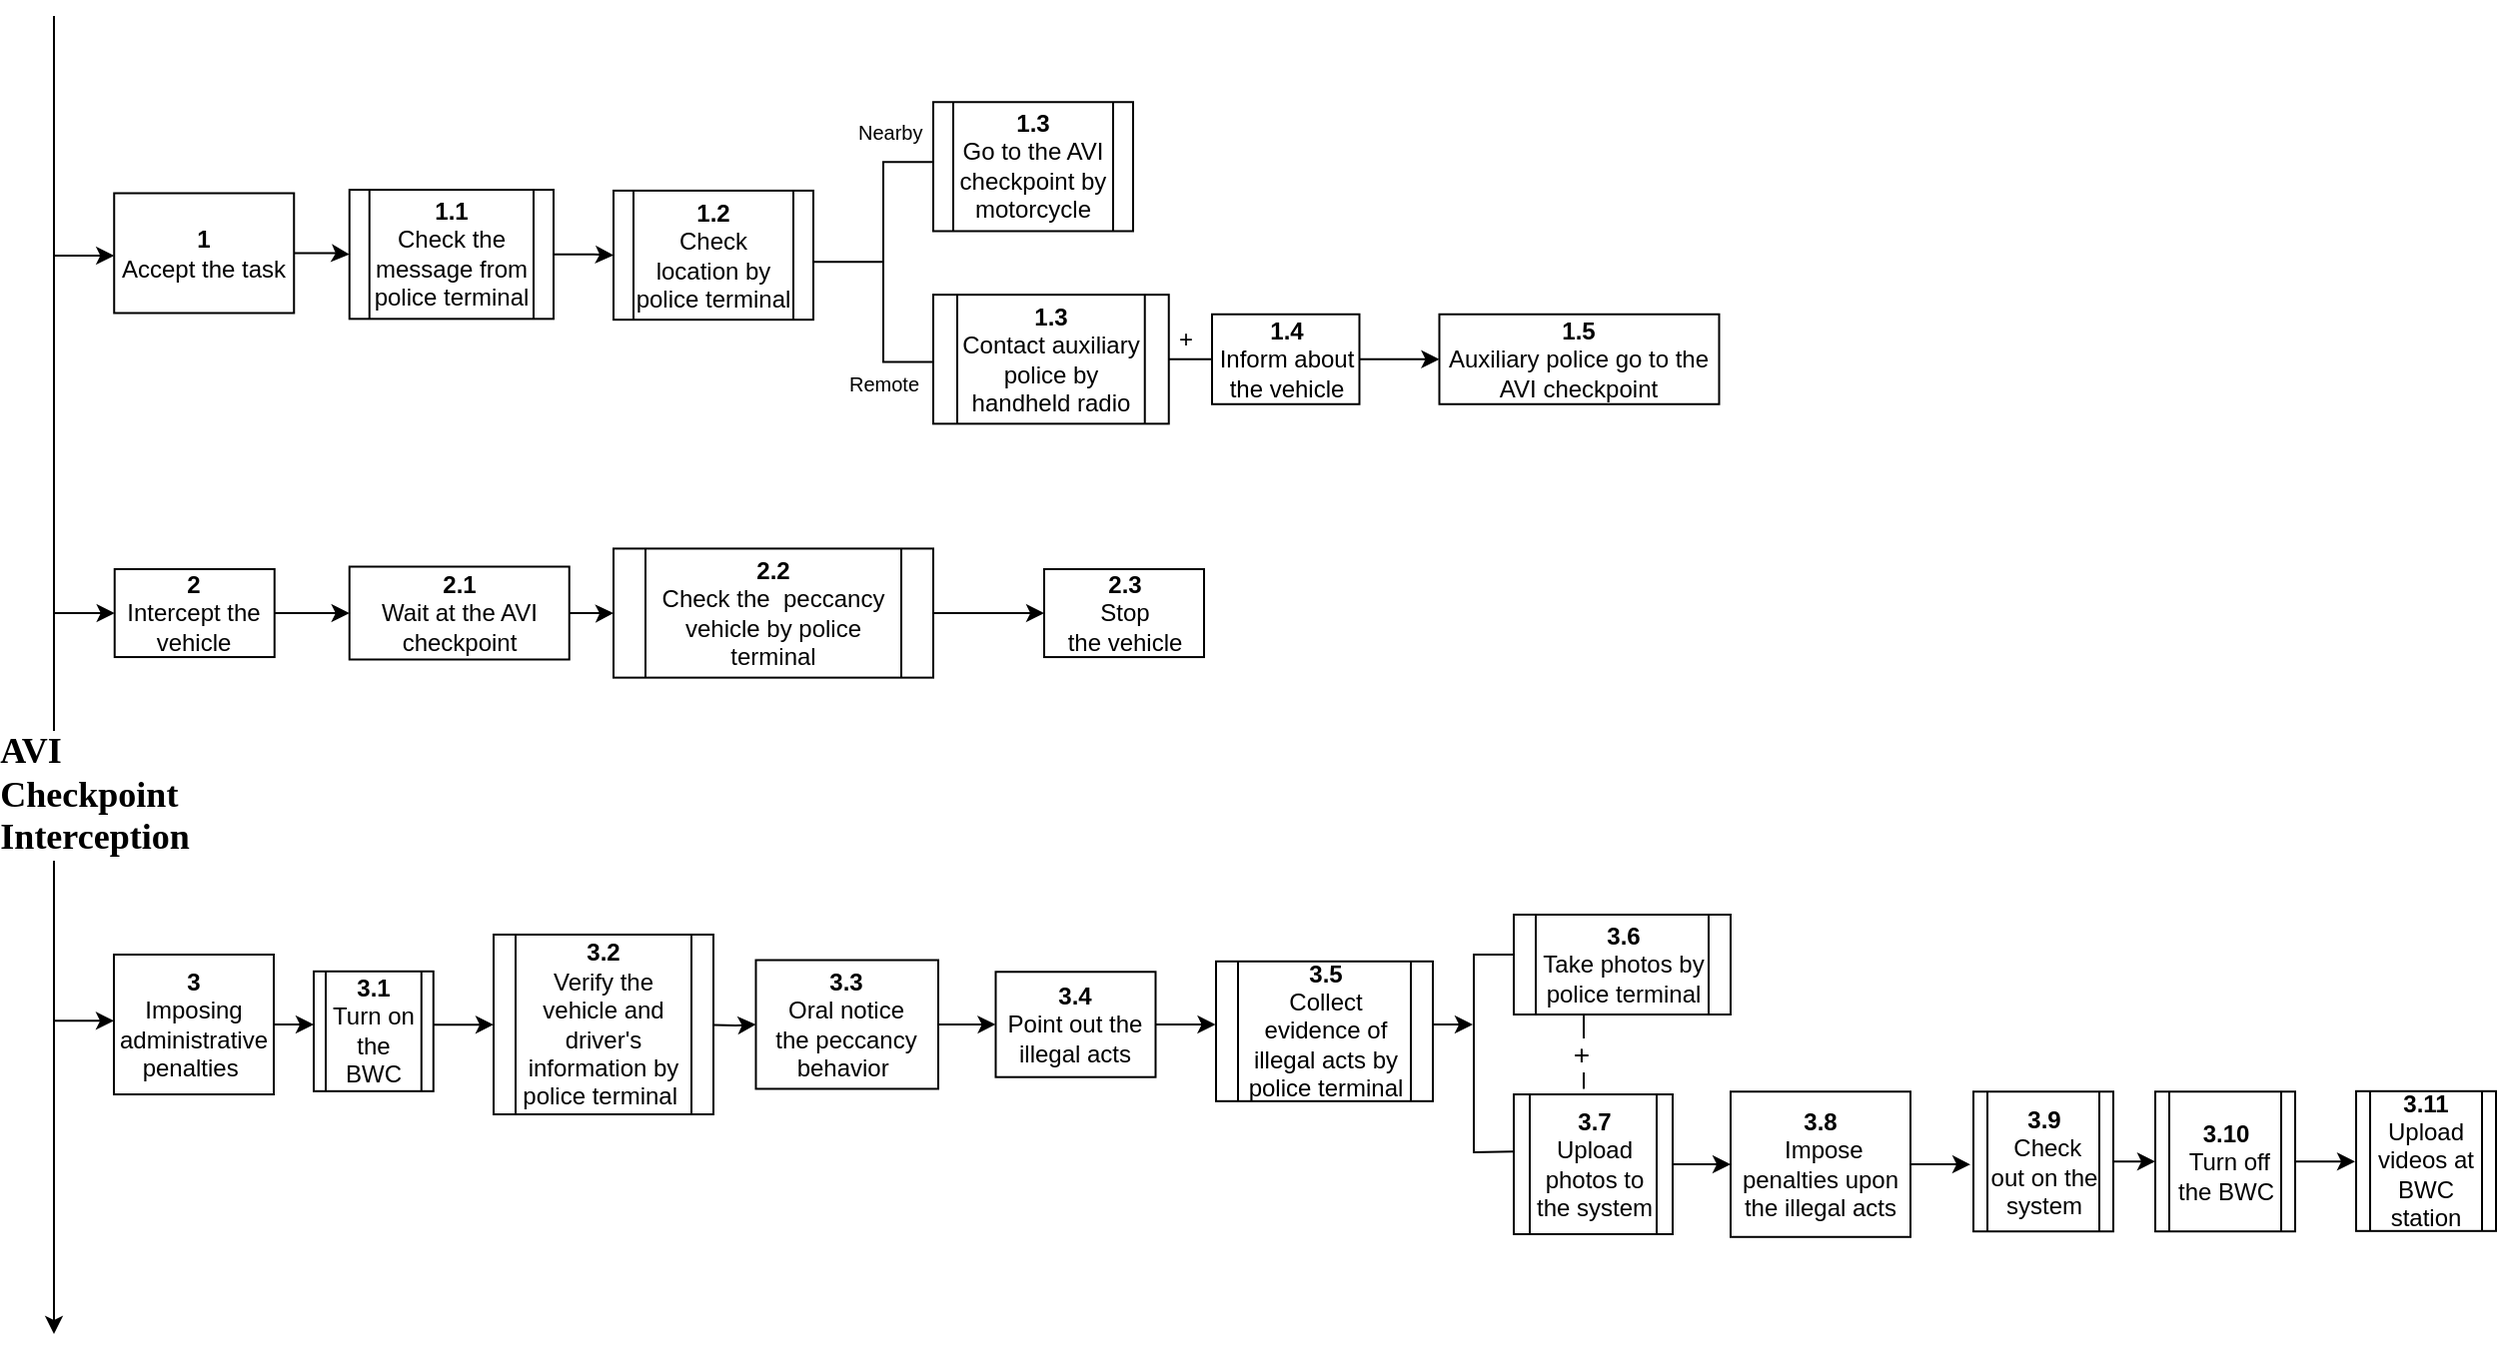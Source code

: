 <mxfile version="16.2.6" type="github" pages="6">
  <diagram id="dvsmoqBWm5QgXc7iQ1e3" name="AVI">
    <mxGraphModel dx="1453" dy="986" grid="1" gridSize="10" guides="1" tooltips="1" connect="1" arrows="1" fold="1" page="1" pageScale="1" pageWidth="1500" pageHeight="1800" math="0" shadow="0">
      <root>
        <mxCell id="WZnqOCqoCyXrQU72piLI-0" />
        <mxCell id="WZnqOCqoCyXrQU72piLI-1" parent="WZnqOCqoCyXrQU72piLI-0" />
        <mxCell id="NPtAwdNkPtfbgWeNa593-0" value="" style="endArrow=classic;html=1;rounded=0;" parent="WZnqOCqoCyXrQU72piLI-1" edge="1">
          <mxGeometry relative="1" as="geometry">
            <mxPoint x="30" y="20" as="sourcePoint" />
            <mxPoint x="30" y="680" as="targetPoint" />
          </mxGeometry>
        </mxCell>
        <mxCell id="NPtAwdNkPtfbgWeNa593-1" value="&lt;p class=&quot;MsoNormal&quot; style=&quot;margin: 0pt 0pt 0.0pt ; text-align: justify ; font-family: &amp;#34;times new roman&amp;#34;&quot;&gt;&lt;font size=&quot;4&quot;&gt;&lt;b&gt;AVI&lt;/b&gt;&lt;/font&gt;&lt;/p&gt;&lt;p class=&quot;MsoNormal&quot; style=&quot;margin: 0pt 0pt 0.0pt ; text-align: justify ; font-family: &amp;#34;times new roman&amp;#34;&quot;&gt;&lt;font size=&quot;4&quot;&gt;&lt;b&gt;Checkpoint&lt;/b&gt;&lt;/font&gt;&lt;/p&gt;&lt;p class=&quot;MsoNormal&quot; style=&quot;margin: 0pt 0pt 0.0pt ; text-align: justify ; font-family: &amp;#34;times new roman&amp;#34;&quot;&gt;&lt;font size=&quot;4&quot;&gt;&lt;b&gt;Interception&lt;/b&gt;&lt;/font&gt;&lt;/p&gt;" style="edgeLabel;resizable=0;html=1;align=center;verticalAlign=middle;" parent="NPtAwdNkPtfbgWeNa593-0" connectable="0" vertex="1">
          <mxGeometry relative="1" as="geometry">
            <mxPoint x="20" y="60" as="offset" />
          </mxGeometry>
        </mxCell>
        <mxCell id="NPtAwdNkPtfbgWeNa593-2" value="" style="endArrow=classic;html=1;rounded=0;" parent="WZnqOCqoCyXrQU72piLI-1" edge="1">
          <mxGeometry width="50" height="50" relative="1" as="geometry">
            <mxPoint x="30.12" y="140" as="sourcePoint" />
            <mxPoint x="60.12" y="140" as="targetPoint" />
          </mxGeometry>
        </mxCell>
        <mxCell id="gd_0gac_fyZnl4YnuEPh-1" value="" style="edgeStyle=orthogonalEdgeStyle;rounded=0;orthogonalLoop=1;jettySize=auto;html=1;" edge="1" parent="WZnqOCqoCyXrQU72piLI-1" source="NPtAwdNkPtfbgWeNa593-3" target="gd_0gac_fyZnl4YnuEPh-0">
          <mxGeometry relative="1" as="geometry" />
        </mxCell>
        <mxCell id="NPtAwdNkPtfbgWeNa593-3" value="&lt;b&gt;1&lt;/b&gt;&lt;br&gt;Accept the task" style="rounded=0;whiteSpace=wrap;html=1;" parent="WZnqOCqoCyXrQU72piLI-1" vertex="1">
          <mxGeometry x="60.12" y="108.75" width="90" height="60" as="geometry" />
        </mxCell>
        <mxCell id="U4pAdvZZrDTXAkjIOu2m-5" value="" style="edgeStyle=orthogonalEdgeStyle;rounded=0;orthogonalLoop=1;jettySize=auto;html=1;fontSize=14;" parent="WZnqOCqoCyXrQU72piLI-1" source="NPtAwdNkPtfbgWeNa593-6" target="U4pAdvZZrDTXAkjIOu2m-4" edge="1">
          <mxGeometry relative="1" as="geometry" />
        </mxCell>
        <mxCell id="NPtAwdNkPtfbgWeNa593-6" value="&lt;b&gt;2&lt;br&gt;&lt;/b&gt;Intercept the vehicle" style="whiteSpace=wrap;html=1;rounded=0;" parent="WZnqOCqoCyXrQU72piLI-1" vertex="1">
          <mxGeometry x="60.37" y="296.97" width="80" height="44.05" as="geometry" />
        </mxCell>
        <mxCell id="NPtAwdNkPtfbgWeNa593-10" value="" style="endArrow=classic;html=1;rounded=0;fontSize=10;entryX=0;entryY=0.5;entryDx=0;entryDy=0;" parent="WZnqOCqoCyXrQU72piLI-1" target="NPtAwdNkPtfbgWeNa593-6" edge="1">
          <mxGeometry width="50" height="50" relative="1" as="geometry">
            <mxPoint x="30.37" y="318.99" as="sourcePoint" />
            <mxPoint x="540.37" y="344.57" as="targetPoint" />
          </mxGeometry>
        </mxCell>
        <mxCell id="NPtAwdNkPtfbgWeNa593-11" value="" style="strokeWidth=1;html=1;shape=mxgraph.flowchart.annotation_2;align=left;labelPosition=right;pointerEvents=1;" parent="WZnqOCqoCyXrQU72piLI-1" vertex="1">
          <mxGeometry x="406.75" y="93.12" width="76.5" height="100.12" as="geometry" />
        </mxCell>
        <mxCell id="NPtAwdNkPtfbgWeNa593-12" value="" style="shape=table;startSize=0;container=1;collapsible=1;childLayout=tableLayout;fixedRows=1;rowLines=0;fontStyle=0;align=center;resizeLast=1;strokeColor=none;fillColor=none;collapsible=0;" parent="WZnqOCqoCyXrQU72piLI-1" vertex="1">
          <mxGeometry x="394.5" y="63.12" width="95" height="30" as="geometry" />
        </mxCell>
        <mxCell id="NPtAwdNkPtfbgWeNa593-13" value="" style="shape=tableRow;horizontal=0;startSize=0;swimlaneHead=0;swimlaneBody=0;fillColor=none;collapsible=0;dropTarget=0;points=[[0,0.5],[1,0.5]];portConstraint=eastwest;top=0;left=0;right=0;bottom=0;strokeWidth=1;" parent="NPtAwdNkPtfbgWeNa593-12" vertex="1">
          <mxGeometry width="95" height="30" as="geometry" />
        </mxCell>
        <mxCell id="NPtAwdNkPtfbgWeNa593-14" value="" style="shape=partialRectangle;connectable=0;fillColor=none;top=0;left=0;bottom=0;right=0;editable=1;overflow=hidden;strokeWidth=1;" parent="NPtAwdNkPtfbgWeNa593-13" vertex="1">
          <mxGeometry width="30" height="30" as="geometry">
            <mxRectangle width="30" height="30" as="alternateBounds" />
          </mxGeometry>
        </mxCell>
        <mxCell id="NPtAwdNkPtfbgWeNa593-15" value="Nearby" style="shape=partialRectangle;connectable=0;fillColor=none;top=0;left=0;bottom=0;right=0;align=left;spacingLeft=6;overflow=hidden;strokeWidth=1;fontSize=10;" parent="NPtAwdNkPtfbgWeNa593-13" vertex="1">
          <mxGeometry x="30" width="65" height="30" as="geometry">
            <mxRectangle width="65" height="30" as="alternateBounds" />
          </mxGeometry>
        </mxCell>
        <mxCell id="NPtAwdNkPtfbgWeNa593-16" value="" style="shape=table;startSize=0;container=1;collapsible=1;childLayout=tableLayout;fixedRows=1;rowLines=0;fontStyle=0;align=center;resizeLast=1;strokeColor=none;fillColor=none;collapsible=0;" parent="WZnqOCqoCyXrQU72piLI-1" vertex="1">
          <mxGeometry x="380" y="194.09" width="130" height="20.29" as="geometry" />
        </mxCell>
        <mxCell id="NPtAwdNkPtfbgWeNa593-17" value="" style="shape=tableRow;horizontal=0;startSize=0;swimlaneHead=0;swimlaneBody=0;fillColor=none;collapsible=0;dropTarget=0;points=[[0,0.5],[1,0.5]];portConstraint=eastwest;top=0;left=0;right=0;bottom=0;strokeWidth=1;" parent="NPtAwdNkPtfbgWeNa593-16" vertex="1">
          <mxGeometry width="130" height="20" as="geometry" />
        </mxCell>
        <mxCell id="NPtAwdNkPtfbgWeNa593-18" value="" style="shape=partialRectangle;connectable=0;fillColor=none;top=0;left=0;bottom=0;right=0;editable=1;overflow=hidden;strokeWidth=1;" parent="NPtAwdNkPtfbgWeNa593-17" vertex="1">
          <mxGeometry width="40" height="20" as="geometry">
            <mxRectangle width="40" height="20" as="alternateBounds" />
          </mxGeometry>
        </mxCell>
        <mxCell id="NPtAwdNkPtfbgWeNa593-19" value="Remote" style="shape=partialRectangle;connectable=0;fillColor=none;top=0;left=0;bottom=0;right=0;align=left;spacingLeft=6;overflow=hidden;strokeWidth=1;fontSize=10;" parent="NPtAwdNkPtfbgWeNa593-17" vertex="1">
          <mxGeometry x="40" width="90" height="20" as="geometry">
            <mxRectangle width="90" height="20" as="alternateBounds" />
          </mxGeometry>
        </mxCell>
        <mxCell id="NPtAwdNkPtfbgWeNa593-30" value="" style="edgeStyle=orthogonalEdgeStyle;rounded=0;orthogonalLoop=1;jettySize=auto;html=1;" parent="WZnqOCqoCyXrQU72piLI-1" source="NPtAwdNkPtfbgWeNa593-31" target="NPtAwdNkPtfbgWeNa593-41" edge="1">
          <mxGeometry relative="1" as="geometry" />
        </mxCell>
        <mxCell id="NPtAwdNkPtfbgWeNa593-31" value="&lt;b&gt;1.4&lt;/b&gt;&lt;br&gt;Inform about the vehicle" style="whiteSpace=wrap;html=1;rounded=0;" parent="WZnqOCqoCyXrQU72piLI-1" vertex="1">
          <mxGeometry x="609.5" y="169.38" width="73.75" height="45" as="geometry" />
        </mxCell>
        <mxCell id="NPtAwdNkPtfbgWeNa593-39" value="" style="endArrow=none;html=1;rounded=0;entryX=0;entryY=0.5;entryDx=0;entryDy=0;exitX=1;exitY=0.5;exitDx=0;exitDy=0;" parent="WZnqOCqoCyXrQU72piLI-1" target="NPtAwdNkPtfbgWeNa593-31" edge="1">
          <mxGeometry width="50" height="50" relative="1" as="geometry">
            <mxPoint x="573.25" y="191.88" as="sourcePoint" />
            <mxPoint x="690.75" y="68.58" as="targetPoint" />
          </mxGeometry>
        </mxCell>
        <mxCell id="NPtAwdNkPtfbgWeNa593-40" value="+" style="text;html=1;align=center;verticalAlign=middle;resizable=0;points=[];autosize=1;strokeColor=none;fillColor=none;" parent="WZnqOCqoCyXrQU72piLI-1" vertex="1">
          <mxGeometry x="585.5" y="172.08" width="20" height="20" as="geometry" />
        </mxCell>
        <mxCell id="NPtAwdNkPtfbgWeNa593-41" value="&lt;b&gt;1.5&lt;br&gt;&lt;/b&gt;Auxiliary police go to the AVI checkpoint" style="whiteSpace=wrap;html=1;rounded=0;" parent="WZnqOCqoCyXrQU72piLI-1" vertex="1">
          <mxGeometry x="723.25" y="169.38" width="140" height="45" as="geometry" />
        </mxCell>
        <mxCell id="gd_0gac_fyZnl4YnuEPh-9" value="" style="edgeStyle=orthogonalEdgeStyle;rounded=0;orthogonalLoop=1;jettySize=auto;html=1;" edge="1" parent="WZnqOCqoCyXrQU72piLI-1" source="U4pAdvZZrDTXAkjIOu2m-4" target="gd_0gac_fyZnl4YnuEPh-8">
          <mxGeometry relative="1" as="geometry" />
        </mxCell>
        <mxCell id="U4pAdvZZrDTXAkjIOu2m-4" value="&lt;b&gt;2.1&lt;br&gt;&lt;/b&gt;Wait at the AVI checkpoint" style="whiteSpace=wrap;html=1;rounded=0;" parent="WZnqOCqoCyXrQU72piLI-1" vertex="1">
          <mxGeometry x="177.87" y="295.75" width="110" height="46.49" as="geometry" />
        </mxCell>
        <mxCell id="U4pAdvZZrDTXAkjIOu2m-39" value="" style="edgeStyle=orthogonalEdgeStyle;rounded=0;orthogonalLoop=1;jettySize=auto;html=1;fontSize=14;exitX=1;exitY=0.5;exitDx=0;exitDy=0;" parent="WZnqOCqoCyXrQU72piLI-1" source="gd_0gac_fyZnl4YnuEPh-8" target="U4pAdvZZrDTXAkjIOu2m-9" edge="1">
          <mxGeometry relative="1" as="geometry">
            <mxPoint x="440" y="319" as="sourcePoint" />
          </mxGeometry>
        </mxCell>
        <mxCell id="U4pAdvZZrDTXAkjIOu2m-9" value="&lt;b&gt;2.3&lt;br&gt;&lt;/b&gt;Stop&lt;br&gt;the vehicle" style="whiteSpace=wrap;html=1;rounded=0;" parent="WZnqOCqoCyXrQU72piLI-1" vertex="1">
          <mxGeometry x="525.5" y="296.98" width="80" height="44.05" as="geometry" />
        </mxCell>
        <mxCell id="U4pAdvZZrDTXAkjIOu2m-42" value="" style="edgeStyle=orthogonalEdgeStyle;rounded=0;orthogonalLoop=1;jettySize=auto;html=1;fontSize=14;" parent="WZnqOCqoCyXrQU72piLI-1" target="U4pAdvZZrDTXAkjIOu2m-15" edge="1">
          <mxGeometry relative="1" as="geometry">
            <mxPoint x="350" y="525" as="sourcePoint" />
          </mxGeometry>
        </mxCell>
        <mxCell id="U4pAdvZZrDTXAkjIOu2m-28" value="" style="edgeStyle=orthogonalEdgeStyle;rounded=0;orthogonalLoop=1;jettySize=auto;html=1;fontSize=14;" parent="WZnqOCqoCyXrQU72piLI-1" source="U4pAdvZZrDTXAkjIOu2m-15" target="U4pAdvZZrDTXAkjIOu2m-27" edge="1">
          <mxGeometry relative="1" as="geometry" />
        </mxCell>
        <mxCell id="U4pAdvZZrDTXAkjIOu2m-15" value="&lt;b&gt;3.3&lt;br&gt;&lt;/b&gt;Oral notice the&amp;nbsp;peccancy behavior&amp;nbsp;" style="whiteSpace=wrap;html=1;rounded=0;" parent="WZnqOCqoCyXrQU72piLI-1" vertex="1">
          <mxGeometry x="381.25" y="492.76" width="91.25" height="64.47" as="geometry" />
        </mxCell>
        <mxCell id="U4pAdvZZrDTXAkjIOu2m-43" value="" style="edgeStyle=orthogonalEdgeStyle;rounded=0;orthogonalLoop=1;jettySize=auto;html=1;fontSize=14;" parent="WZnqOCqoCyXrQU72piLI-1" source="U4pAdvZZrDTXAkjIOu2m-27" edge="1">
          <mxGeometry relative="1" as="geometry">
            <mxPoint x="611.25" y="525" as="targetPoint" />
          </mxGeometry>
        </mxCell>
        <mxCell id="U4pAdvZZrDTXAkjIOu2m-27" value="&lt;b&gt;3.4&lt;br&gt;&lt;/b&gt;Point out the illegal acts" style="whiteSpace=wrap;html=1;rounded=0;" parent="WZnqOCqoCyXrQU72piLI-1" vertex="1">
          <mxGeometry x="501.25" y="498.64" width="80" height="52.71" as="geometry" />
        </mxCell>
        <mxCell id="U4pAdvZZrDTXAkjIOu2m-45" value="" style="edgeStyle=orthogonalEdgeStyle;rounded=0;orthogonalLoop=1;jettySize=auto;html=1;fontSize=14;" parent="WZnqOCqoCyXrQU72piLI-1" edge="1">
          <mxGeometry relative="1" as="geometry">
            <mxPoint x="740" y="525" as="targetPoint" />
            <mxPoint x="710" y="525" as="sourcePoint" />
          </mxGeometry>
        </mxCell>
        <mxCell id="U4pAdvZZrDTXAkjIOu2m-34" value="" style="endArrow=classic;html=1;rounded=0;fontSize=14;" parent="WZnqOCqoCyXrQU72piLI-1" edge="1">
          <mxGeometry width="50" height="50" relative="1" as="geometry">
            <mxPoint x="30" y="523.17" as="sourcePoint" />
            <mxPoint x="60" y="523.17" as="targetPoint" />
          </mxGeometry>
        </mxCell>
        <mxCell id="U4pAdvZZrDTXAkjIOu2m-37" value="" style="edgeStyle=orthogonalEdgeStyle;rounded=0;orthogonalLoop=1;jettySize=auto;html=1;fontSize=14;" parent="WZnqOCqoCyXrQU72piLI-1" source="U4pAdvZZrDTXAkjIOu2m-35" edge="1">
          <mxGeometry relative="1" as="geometry">
            <mxPoint x="160" y="525.1" as="targetPoint" />
          </mxGeometry>
        </mxCell>
        <mxCell id="U4pAdvZZrDTXAkjIOu2m-35" value="&lt;b&gt;3&lt;br&gt;&lt;/b&gt;Imposing administrative penalties&amp;nbsp;" style="whiteSpace=wrap;html=1;rounded=0;" parent="WZnqOCqoCyXrQU72piLI-1" vertex="1">
          <mxGeometry x="60" y="490" width="80" height="70" as="geometry" />
        </mxCell>
        <mxCell id="U4pAdvZZrDTXAkjIOu2m-41" value="" style="edgeStyle=orthogonalEdgeStyle;rounded=0;orthogonalLoop=1;jettySize=auto;html=1;fontSize=14;" parent="WZnqOCqoCyXrQU72piLI-1" edge="1">
          <mxGeometry relative="1" as="geometry">
            <mxPoint x="220" y="525.1" as="sourcePoint" />
            <mxPoint x="250" y="525" as="targetPoint" />
          </mxGeometry>
        </mxCell>
        <mxCell id="U4pAdvZZrDTXAkjIOu2m-50" value="" style="endArrow=none;html=1;rounded=0;fontSize=14;entryX=0.5;entryY=1;entryDx=0;entryDy=0;exitX=0.5;exitY=0;exitDx=0;exitDy=0;" parent="WZnqOCqoCyXrQU72piLI-1" edge="1">
          <mxGeometry width="50" height="50" relative="1" as="geometry">
            <mxPoint x="795.5" y="557.23" as="sourcePoint" />
            <mxPoint x="795.5" y="520" as="targetPoint" />
          </mxGeometry>
        </mxCell>
        <mxCell id="U4pAdvZZrDTXAkjIOu2m-51" value="+" style="edgeLabel;html=1;align=center;verticalAlign=middle;resizable=0;points=[];fontSize=14;" parent="U4pAdvZZrDTXAkjIOu2m-50" vertex="1" connectable="0">
          <mxGeometry x="-0.074" y="2" relative="1" as="geometry">
            <mxPoint as="offset" />
          </mxGeometry>
        </mxCell>
        <mxCell id="U4pAdvZZrDTXAkjIOu2m-53" value="" style="endArrow=none;html=1;rounded=0;fontSize=14;entryX=0;entryY=0.5;entryDx=0;entryDy=0;exitX=0;exitY=0.5;exitDx=0;exitDy=0;" parent="WZnqOCqoCyXrQU72piLI-1" edge="1">
          <mxGeometry width="50" height="50" relative="1" as="geometry">
            <mxPoint x="760.5" y="588.615" as="sourcePoint" />
            <mxPoint x="760.5" y="490" as="targetPoint" />
            <Array as="points">
              <mxPoint x="740.5" y="589" />
              <mxPoint x="740.5" y="540" />
              <mxPoint x="740.5" y="490" />
            </Array>
          </mxGeometry>
        </mxCell>
        <mxCell id="U4pAdvZZrDTXAkjIOu2m-60" value="" style="edgeStyle=orthogonalEdgeStyle;rounded=0;orthogonalLoop=1;jettySize=auto;html=1;fontSize=14;" parent="WZnqOCqoCyXrQU72piLI-1" source="U4pAdvZZrDTXAkjIOu2m-56" edge="1">
          <mxGeometry relative="1" as="geometry">
            <mxPoint x="989" y="595.07" as="targetPoint" />
          </mxGeometry>
        </mxCell>
        <mxCell id="U4pAdvZZrDTXAkjIOu2m-56" value="&lt;b&gt;3.8&lt;br&gt;&lt;/b&gt;&amp;nbsp;Impose penalties upon the illegal acts" style="whiteSpace=wrap;html=1;rounded=0;" parent="WZnqOCqoCyXrQU72piLI-1" vertex="1">
          <mxGeometry x="869" y="558.62" width="90" height="72.77" as="geometry" />
        </mxCell>
        <mxCell id="gd_0gac_fyZnl4YnuEPh-5" value="" style="edgeStyle=orthogonalEdgeStyle;rounded=0;orthogonalLoop=1;jettySize=auto;html=1;" edge="1" parent="WZnqOCqoCyXrQU72piLI-1" source="gd_0gac_fyZnl4YnuEPh-0" target="gd_0gac_fyZnl4YnuEPh-4">
          <mxGeometry relative="1" as="geometry" />
        </mxCell>
        <mxCell id="gd_0gac_fyZnl4YnuEPh-0" value="&lt;b&gt;1.1&lt;/b&gt;&lt;br&gt;&lt;span&gt;Check the message from police terminal&lt;/span&gt;" style="shape=process;whiteSpace=wrap;html=1;backgroundOutline=1;strokeColor=#000000;fillColor=#FFFFFF;" vertex="1" parent="WZnqOCqoCyXrQU72piLI-1">
          <mxGeometry x="177.87" y="107.05" width="102.13" height="64.62" as="geometry" />
        </mxCell>
        <mxCell id="gd_0gac_fyZnl4YnuEPh-4" value="&lt;b&gt;1.2&lt;br&gt;&lt;/b&gt;Check location by police terminal" style="shape=process;whiteSpace=wrap;html=1;backgroundOutline=1;strokeColor=#000000;fillColor=#FFFFFF;" vertex="1" parent="WZnqOCqoCyXrQU72piLI-1">
          <mxGeometry x="310" y="107.46" width="100" height="64.62" as="geometry" />
        </mxCell>
        <mxCell id="gd_0gac_fyZnl4YnuEPh-6" value="&lt;b&gt;1.3&lt;/b&gt;&lt;br&gt;Go to the AVI checkpoint by motorcycle" style="shape=process;whiteSpace=wrap;html=1;backgroundOutline=1;strokeColor=#000000;fillColor=#FFFFFF;" vertex="1" parent="WZnqOCqoCyXrQU72piLI-1">
          <mxGeometry x="470" y="63.12" width="100" height="64.62" as="geometry" />
        </mxCell>
        <mxCell id="gd_0gac_fyZnl4YnuEPh-7" value="&lt;b&gt;1.3&lt;/b&gt;&lt;br&gt;Contact auxiliary police by handheld radio" style="shape=process;whiteSpace=wrap;html=1;backgroundOutline=1;strokeColor=#000000;fillColor=#FFFFFF;" vertex="1" parent="WZnqOCqoCyXrQU72piLI-1">
          <mxGeometry x="470" y="159.57" width="117.87" height="64.62" as="geometry" />
        </mxCell>
        <mxCell id="gd_0gac_fyZnl4YnuEPh-8" value="&lt;b&gt;2.2&lt;br&gt;&lt;/b&gt;Check the&amp;nbsp;&amp;nbsp;peccancy vehicle by police terminal" style="shape=process;whiteSpace=wrap;html=1;backgroundOutline=1;strokeColor=#000000;fillColor=#FFFFFF;" vertex="1" parent="WZnqOCqoCyXrQU72piLI-1">
          <mxGeometry x="310" y="286.7" width="160" height="64.62" as="geometry" />
        </mxCell>
        <mxCell id="gd_0gac_fyZnl4YnuEPh-10" value="&lt;b&gt;3.1&lt;br&gt;&lt;/b&gt;&lt;span&gt;Turn on the BWC&lt;/span&gt;" style="shape=process;whiteSpace=wrap;html=1;backgroundOutline=1;strokeColor=#000000;fillColor=#FFFFFF;" vertex="1" parent="WZnqOCqoCyXrQU72piLI-1">
          <mxGeometry x="160" y="498.41" width="59.88" height="60" as="geometry" />
        </mxCell>
        <mxCell id="gd_0gac_fyZnl4YnuEPh-11" value="&lt;b&gt;3.2&lt;br&gt;&lt;/b&gt;Verify the vehicle and driver&#39;s information by police terminal&amp;nbsp;" style="shape=process;whiteSpace=wrap;html=1;backgroundOutline=1;strokeColor=#000000;fillColor=#FFFFFF;" vertex="1" parent="WZnqOCqoCyXrQU72piLI-1">
          <mxGeometry x="250" y="479.99" width="110" height="90" as="geometry" />
        </mxCell>
        <mxCell id="gd_0gac_fyZnl4YnuEPh-12" value="&lt;b&gt;3.5&lt;br&gt;&lt;/b&gt;Collect evidence of illegal acts by police terminal" style="shape=process;whiteSpace=wrap;html=1;backgroundOutline=1;strokeColor=#000000;fillColor=#FFFFFF;" vertex="1" parent="WZnqOCqoCyXrQU72piLI-1">
          <mxGeometry x="611.5" y="493.41" width="108.5" height="70" as="geometry" />
        </mxCell>
        <mxCell id="gd_0gac_fyZnl4YnuEPh-13" value="&lt;b&gt;3.6&lt;br&gt;&lt;/b&gt;Take photos by police terminal" style="shape=process;whiteSpace=wrap;html=1;backgroundOutline=1;strokeColor=#000000;fillColor=#FFFFFF;" vertex="1" parent="WZnqOCqoCyXrQU72piLI-1">
          <mxGeometry x="760.5" y="470" width="108.5" height="50" as="geometry" />
        </mxCell>
        <mxCell id="cwTR8msBJ0Akekoomr49-4" style="edgeStyle=orthogonalEdgeStyle;rounded=0;orthogonalLoop=1;jettySize=auto;html=1;entryX=0;entryY=0.5;entryDx=0;entryDy=0;" edge="1" parent="WZnqOCqoCyXrQU72piLI-1" source="gd_0gac_fyZnl4YnuEPh-14" target="U4pAdvZZrDTXAkjIOu2m-56">
          <mxGeometry relative="1" as="geometry" />
        </mxCell>
        <mxCell id="gd_0gac_fyZnl4YnuEPh-14" value="&lt;b&gt;3.7&lt;br&gt;&lt;/b&gt;Upload photos to the system" style="shape=process;whiteSpace=wrap;html=1;backgroundOutline=1;strokeColor=#000000;fillColor=#FFFFFF;" vertex="1" parent="WZnqOCqoCyXrQU72piLI-1">
          <mxGeometry x="760.5" y="560" width="79.5" height="70" as="geometry" />
        </mxCell>
        <mxCell id="gd_0gac_fyZnl4YnuEPh-18" value="" style="edgeStyle=orthogonalEdgeStyle;rounded=0;orthogonalLoop=1;jettySize=auto;html=1;" edge="1" parent="WZnqOCqoCyXrQU72piLI-1" source="gd_0gac_fyZnl4YnuEPh-16" target="gd_0gac_fyZnl4YnuEPh-17">
          <mxGeometry relative="1" as="geometry" />
        </mxCell>
        <mxCell id="gd_0gac_fyZnl4YnuEPh-16" value="&lt;b&gt;3.9&lt;br&gt;&lt;/b&gt;&amp;nbsp;Check out on the system" style="shape=process;whiteSpace=wrap;html=1;backgroundOutline=1;strokeColor=#000000;fillColor=#FFFFFF;" vertex="1" parent="WZnqOCqoCyXrQU72piLI-1">
          <mxGeometry x="990.5" y="558.62" width="70" height="70" as="geometry" />
        </mxCell>
        <mxCell id="cwTR8msBJ0Akekoomr49-2" value="" style="edgeStyle=orthogonalEdgeStyle;rounded=0;orthogonalLoop=1;jettySize=auto;html=1;" edge="1" parent="WZnqOCqoCyXrQU72piLI-1" source="gd_0gac_fyZnl4YnuEPh-17">
          <mxGeometry relative="1" as="geometry">
            <mxPoint x="1181.5" y="593.62" as="targetPoint" />
          </mxGeometry>
        </mxCell>
        <mxCell id="gd_0gac_fyZnl4YnuEPh-17" value="&lt;b&gt;3.10&lt;br&gt;&lt;/b&gt;&amp;nbsp;Turn off the BWC" style="shape=process;whiteSpace=wrap;html=1;backgroundOutline=1;strokeColor=#000000;fillColor=#FFFFFF;" vertex="1" parent="WZnqOCqoCyXrQU72piLI-1">
          <mxGeometry x="1081.5" y="558.62" width="70" height="70" as="geometry" />
        </mxCell>
        <mxCell id="cwTR8msBJ0Akekoomr49-1" value="&lt;b&gt;3.11&lt;br&gt;&lt;/b&gt;Upload videos at BWC station" style="shape=process;whiteSpace=wrap;html=1;backgroundOutline=1;strokeColor=#000000;fillColor=#FFFFFF;" vertex="1" parent="WZnqOCqoCyXrQU72piLI-1">
          <mxGeometry x="1182" y="558.41" width="70" height="70" as="geometry" />
        </mxCell>
      </root>
    </mxGraphModel>
  </diagram>
  <diagram id="WiBwuXCG9hDuX8GpaEaw" name="accident">
    <mxGraphModel dx="1453" dy="986" grid="1" gridSize="10" guides="1" tooltips="1" connect="1" arrows="1" fold="1" page="1" pageScale="1" pageWidth="1500" pageHeight="1800" math="0" shadow="0">
      <root>
        <mxCell id="0" />
        <mxCell id="1" parent="0" />
        <mxCell id="iNzH9nASQERAoEXpGLzl-1" value="" style="endArrow=classic;html=1;rounded=0;" parent="1" edge="1">
          <mxGeometry relative="1" as="geometry">
            <mxPoint x="30" y="20" as="sourcePoint" />
            <mxPoint x="30" y="1150" as="targetPoint" />
          </mxGeometry>
        </mxCell>
        <mxCell id="iNzH9nASQERAoEXpGLzl-2" value="&lt;p class=&quot;MsoNormal&quot; style=&quot;margin: 0pt 0pt 0.0pt ; text-align: justify ; font-family: &amp;#34;times new roman&amp;#34;&quot;&gt;&lt;font size=&quot;4&quot;&gt;&lt;b&gt;Serious&lt;/b&gt;&lt;/font&gt;&lt;/p&gt;&lt;p class=&quot;MsoNormal&quot; style=&quot;margin: 0pt 0pt 0.0pt ; text-align: justify ; font-family: &amp;#34;times new roman&amp;#34;&quot;&gt;&lt;font size=&quot;4&quot;&gt;&lt;b&gt;Accidents&lt;/b&gt;&lt;/font&gt;&lt;/p&gt;&lt;p class=&quot;MsoNormal&quot; style=&quot;margin: 0pt 0pt 0.0pt ; text-align: justify ; font-family: &amp;#34;times new roman&amp;#34;&quot;&gt;&lt;font size=&quot;4&quot;&gt;&lt;b&gt;Disposal&lt;/b&gt;&lt;/font&gt;&lt;/p&gt;" style="edgeLabel;resizable=0;html=1;align=center;verticalAlign=middle;" parent="iNzH9nASQERAoEXpGLzl-1" connectable="0" vertex="1">
          <mxGeometry relative="1" as="geometry">
            <mxPoint x="8" y="136" as="offset" />
          </mxGeometry>
        </mxCell>
        <mxCell id="iNzH9nASQERAoEXpGLzl-5" value="" style="endArrow=classic;html=1;rounded=0;" parent="1" edge="1">
          <mxGeometry width="50" height="50" relative="1" as="geometry">
            <mxPoint x="28" y="175.72" as="sourcePoint" />
            <mxPoint x="58" y="175.72" as="targetPoint" />
          </mxGeometry>
        </mxCell>
        <mxCell id="KRDxoOP-adeTpjZNHNf9-7" style="edgeStyle=orthogonalEdgeStyle;rounded=0;orthogonalLoop=1;jettySize=auto;html=1;entryX=0;entryY=0.5;entryDx=0;entryDy=0;" edge="1" parent="1" source="iNzH9nASQERAoEXpGLzl-6" target="KRDxoOP-adeTpjZNHNf9-1">
          <mxGeometry relative="1" as="geometry" />
        </mxCell>
        <mxCell id="iNzH9nASQERAoEXpGLzl-6" value="&lt;b&gt;1&lt;/b&gt;&lt;br&gt;Accept the alarm message&amp;nbsp;" style="rounded=0;whiteSpace=wrap;html=1;" parent="1" vertex="1">
          <mxGeometry x="58" y="156.31" width="90" height="40" as="geometry" />
        </mxCell>
        <mxCell id="iNzH9nASQERAoEXpGLzl-28" value="&lt;b&gt;1.4&lt;/b&gt;&lt;br&gt;If there are any casualties" style="whiteSpace=wrap;html=1;rounded=0;" parent="1" vertex="1">
          <mxGeometry x="580" y="146.29" width="90" height="62.5" as="geometry" />
        </mxCell>
        <mxCell id="KRDxoOP-adeTpjZNHNf9-22" value="" style="edgeStyle=orthogonalEdgeStyle;rounded=0;orthogonalLoop=1;jettySize=auto;html=1;" edge="1" parent="1" source="iNzH9nASQERAoEXpGLzl-405" target="KRDxoOP-adeTpjZNHNf9-17">
          <mxGeometry relative="1" as="geometry" />
        </mxCell>
        <mxCell id="iNzH9nASQERAoEXpGLzl-405" value="&lt;b&gt;2&lt;br&gt;&lt;/b&gt;On-site&lt;br&gt;disposal" style="whiteSpace=wrap;html=1;rounded=0;" parent="1" vertex="1">
          <mxGeometry x="74.25" y="420" width="57.5" height="44.05" as="geometry" />
        </mxCell>
        <mxCell id="iNzH9nASQERAoEXpGLzl-409" value="&lt;b&gt;2.2&lt;/b&gt;&lt;br&gt;Confirm&lt;br&gt;casualties" style="rounded=0;whiteSpace=wrap;html=1;" parent="1" vertex="1">
          <mxGeometry x="290" y="417.03" width="57.5" height="50" as="geometry" />
        </mxCell>
        <mxCell id="iNzH9nASQERAoEXpGLzl-422" value="&lt;b&gt;2.10&lt;/b&gt;&lt;br&gt;Evacuate the spot&amp;nbsp;" style="rounded=0;whiteSpace=wrap;html=1;" parent="1" vertex="1">
          <mxGeometry x="1177" y="372.3" width="63" height="61.53" as="geometry" />
        </mxCell>
        <mxCell id="TPC7_fggb3ROqLGchiVC-23" value="" style="endArrow=classic;html=1;rounded=0;fontSize=10;entryX=0;entryY=0.5;entryDx=0;entryDy=0;" parent="1" target="iNzH9nASQERAoEXpGLzl-405" edge="1">
          <mxGeometry width="50" height="50" relative="1" as="geometry">
            <mxPoint x="28" y="442" as="sourcePoint" />
            <mxPoint x="538" y="481.42" as="targetPoint" />
          </mxGeometry>
        </mxCell>
        <mxCell id="TPC7_fggb3ROqLGchiVC-24" value="" style="strokeWidth=1;html=1;shape=mxgraph.flowchart.annotation_2;align=left;labelPosition=right;pointerEvents=1;" parent="1" vertex="1">
          <mxGeometry x="669.75" y="126.39" width="45" height="101.02" as="geometry" />
        </mxCell>
        <mxCell id="TPC7_fggb3ROqLGchiVC-25" value="" style="shape=table;startSize=0;container=1;collapsible=1;childLayout=tableLayout;fixedRows=1;rowLines=0;fontStyle=0;align=center;resizeLast=1;strokeColor=none;fillColor=none;collapsible=0;" parent="1" vertex="1">
          <mxGeometry x="641.25" y="96.39" width="60" height="30" as="geometry" />
        </mxCell>
        <mxCell id="TPC7_fggb3ROqLGchiVC-26" value="" style="shape=tableRow;horizontal=0;startSize=0;swimlaneHead=0;swimlaneBody=0;fillColor=none;collapsible=0;dropTarget=0;points=[[0,0.5],[1,0.5]];portConstraint=eastwest;top=0;left=0;right=0;bottom=0;strokeWidth=1;" parent="TPC7_fggb3ROqLGchiVC-25" vertex="1">
          <mxGeometry width="60" height="30" as="geometry" />
        </mxCell>
        <mxCell id="TPC7_fggb3ROqLGchiVC-27" value="" style="shape=partialRectangle;connectable=0;fillColor=none;top=0;left=0;bottom=0;right=0;editable=1;overflow=hidden;strokeWidth=1;" parent="TPC7_fggb3ROqLGchiVC-26" vertex="1">
          <mxGeometry width="30" height="30" as="geometry">
            <mxRectangle width="30" height="30" as="alternateBounds" />
          </mxGeometry>
        </mxCell>
        <mxCell id="TPC7_fggb3ROqLGchiVC-28" value="YES" style="shape=partialRectangle;connectable=0;fillColor=none;top=0;left=0;bottom=0;right=0;align=left;spacingLeft=6;overflow=hidden;strokeWidth=1;fontSize=10;" parent="TPC7_fggb3ROqLGchiVC-26" vertex="1">
          <mxGeometry x="30" width="30" height="30" as="geometry">
            <mxRectangle width="30" height="30" as="alternateBounds" />
          </mxGeometry>
        </mxCell>
        <mxCell id="TPC7_fggb3ROqLGchiVC-29" value="" style="shape=table;startSize=0;container=1;collapsible=1;childLayout=tableLayout;fixedRows=1;rowLines=0;fontStyle=0;align=center;resizeLast=1;strokeColor=none;fillColor=none;collapsible=0;" parent="1" vertex="1">
          <mxGeometry x="636.25" y="230.4" width="70" height="25.29" as="geometry" />
        </mxCell>
        <mxCell id="TPC7_fggb3ROqLGchiVC-30" value="" style="shape=tableRow;horizontal=0;startSize=0;swimlaneHead=0;swimlaneBody=0;fillColor=none;collapsible=0;dropTarget=0;points=[[0,0.5],[1,0.5]];portConstraint=eastwest;top=0;left=0;right=0;bottom=0;strokeWidth=1;" parent="TPC7_fggb3ROqLGchiVC-29" vertex="1">
          <mxGeometry width="70" height="25" as="geometry" />
        </mxCell>
        <mxCell id="TPC7_fggb3ROqLGchiVC-31" value="" style="shape=partialRectangle;connectable=0;fillColor=none;top=0;left=0;bottom=0;right=0;editable=1;overflow=hidden;strokeWidth=1;" parent="TPC7_fggb3ROqLGchiVC-30" vertex="1">
          <mxGeometry width="40" height="25" as="geometry">
            <mxRectangle width="40" height="25" as="alternateBounds" />
          </mxGeometry>
        </mxCell>
        <mxCell id="TPC7_fggb3ROqLGchiVC-32" value="NO" style="shape=partialRectangle;connectable=0;fillColor=none;top=0;left=0;bottom=0;right=0;align=left;spacingLeft=6;overflow=hidden;strokeWidth=1;fontSize=10;" parent="TPC7_fggb3ROqLGchiVC-30" vertex="1">
          <mxGeometry x="40" width="30" height="25" as="geometry">
            <mxRectangle width="30" height="25" as="alternateBounds" />
          </mxGeometry>
        </mxCell>
        <mxCell id="xpSdwuTDa9wu3yvvVh7K-15" value="" style="edgeStyle=orthogonalEdgeStyle;rounded=0;orthogonalLoop=1;jettySize=auto;html=1;" parent="1" source="TPC7_fggb3ROqLGchiVC-33" edge="1">
          <mxGeometry relative="1" as="geometry">
            <mxPoint x="681.5" y="368.857" as="targetPoint" />
          </mxGeometry>
        </mxCell>
        <mxCell id="TPC7_fggb3ROqLGchiVC-33" value="&lt;b&gt;2.4&lt;/b&gt;&lt;br&gt;Determine whether the driver has committed any illegal acts&amp;nbsp;" style="rounded=0;whiteSpace=wrap;html=1;" parent="1" vertex="1">
          <mxGeometry x="512.5" y="340" width="139" height="57.65" as="geometry" />
        </mxCell>
        <mxCell id="F4VR1xOrTA5nXkjj_Qdz-11" value="&lt;b&gt;1.5&lt;/b&gt;&lt;br&gt;If there are more than three deaths, notify the Accident Section" style="whiteSpace=wrap;html=1;rounded=0;" parent="1" vertex="1">
          <mxGeometry x="714.75" y="109.4" width="197.5" height="45" as="geometry" />
        </mxCell>
        <mxCell id="F4VR1xOrTA5nXkjj_Qdz-13" value="&lt;b&gt;1.5&lt;/b&gt;&lt;br&gt;Check geographic information" style="whiteSpace=wrap;html=1;rounded=0;" parent="1" vertex="1">
          <mxGeometry x="714.75" y="207.7" width="100" height="45" as="geometry" />
        </mxCell>
        <mxCell id="xpSdwuTDa9wu3yvvVh7K-4" value="" style="edgeStyle=orthogonalEdgeStyle;rounded=0;orthogonalLoop=1;jettySize=auto;html=1;" parent="1" target="xpSdwuTDa9wu3yvvVh7K-3" edge="1">
          <mxGeometry relative="1" as="geometry">
            <mxPoint x="941" y="230.153" as="sourcePoint" />
          </mxGeometry>
        </mxCell>
        <mxCell id="xpSdwuTDa9wu3yvvVh7K-35" value="" style="edgeStyle=orthogonalEdgeStyle;rounded=0;orthogonalLoop=1;jettySize=auto;html=1;fontSize=14;entryX=0;entryY=0.5;entryDx=0;entryDy=0;" parent="1" source="Ud4e308_yUAF_StZVIeg-43" target="xpSdwuTDa9wu3yvvVh7K-36" edge="1">
          <mxGeometry relative="1" as="geometry" />
        </mxCell>
        <mxCell id="Ud4e308_yUAF_StZVIeg-43" value="&lt;b&gt;2.7&lt;/b&gt;&lt;br&gt;Initiate a detection plan &amp;nbsp;" style="rounded=0;whiteSpace=wrap;html=1;" parent="1" vertex="1">
          <mxGeometry x="924" y="380.97" width="90" height="45" as="geometry" />
        </mxCell>
        <mxCell id="Ud4e308_yUAF_StZVIeg-57" value="&lt;b&gt;2.6&lt;/b&gt;&lt;br&gt;&amp;nbsp;Arrange the rescue of injured person" style="rounded=0;whiteSpace=wrap;html=1;" parent="1" vertex="1">
          <mxGeometry x="824.75" y="364.69" width="72.5" height="77" as="geometry" />
        </mxCell>
        <mxCell id="Ud4e308_yUAF_StZVIeg-59" value="" style="strokeWidth=1;html=1;shape=mxgraph.flowchart.annotation_2;align=left;labelPosition=right;pointerEvents=1;rotation=-180;" parent="1" vertex="1">
          <mxGeometry x="787.75" y="365.25" width="36.5" height="76.44" as="geometry" />
        </mxCell>
        <mxCell id="xpSdwuTDa9wu3yvvVh7K-1" value="" style="endArrow=none;html=1;rounded=0;entryX=0;entryY=0.5;entryDx=0;entryDy=0;exitX=1;exitY=0.5;exitDx=0;exitDy=0;" parent="1" source="F4VR1xOrTA5nXkjj_Qdz-13" edge="1">
          <mxGeometry width="50" height="50" relative="1" as="geometry">
            <mxPoint x="872.25" y="156.9" as="sourcePoint" />
            <mxPoint x="841" y="230.2" as="targetPoint" />
          </mxGeometry>
        </mxCell>
        <mxCell id="xpSdwuTDa9wu3yvvVh7K-2" value="+" style="text;html=1;align=center;verticalAlign=middle;resizable=0;points=[];autosize=1;strokeColor=none;fillColor=none;" parent="1" vertex="1">
          <mxGeometry x="817" y="210.4" width="20" height="20" as="geometry" />
        </mxCell>
        <mxCell id="xpSdwuTDa9wu3yvvVh7K-3" value="&lt;b&gt;1.7&lt;/b&gt;&lt;br&gt;Go to the scene of accident" style="whiteSpace=wrap;html=1;rounded=0;" parent="1" vertex="1">
          <mxGeometry x="971.25" y="207.55" width="105" height="45" as="geometry" />
        </mxCell>
        <mxCell id="xpSdwuTDa9wu3yvvVh7K-5" value="" style="strokeWidth=1;html=1;shape=mxgraph.flowchart.annotation_2;align=left;labelPosition=right;pointerEvents=1;" parent="1" vertex="1">
          <mxGeometry x="348" y="383.83" width="45" height="117.01" as="geometry" />
        </mxCell>
        <mxCell id="xpSdwuTDa9wu3yvvVh7K-6" value="" style="shape=table;startSize=0;container=1;collapsible=1;childLayout=tableLayout;fixedRows=1;rowLines=0;fontStyle=0;align=center;resizeLast=1;strokeColor=none;fillColor=none;collapsible=0;" parent="1" vertex="1">
          <mxGeometry x="319.5" y="353.83" width="60" height="30" as="geometry" />
        </mxCell>
        <mxCell id="xpSdwuTDa9wu3yvvVh7K-7" value="" style="shape=tableRow;horizontal=0;startSize=0;swimlaneHead=0;swimlaneBody=0;fillColor=none;collapsible=0;dropTarget=0;points=[[0,0.5],[1,0.5]];portConstraint=eastwest;top=0;left=0;right=0;bottom=0;strokeWidth=1;" parent="xpSdwuTDa9wu3yvvVh7K-6" vertex="1">
          <mxGeometry width="60" height="30" as="geometry" />
        </mxCell>
        <mxCell id="xpSdwuTDa9wu3yvvVh7K-8" value="" style="shape=partialRectangle;connectable=0;fillColor=none;top=0;left=0;bottom=0;right=0;editable=1;overflow=hidden;strokeWidth=1;" parent="xpSdwuTDa9wu3yvvVh7K-7" vertex="1">
          <mxGeometry width="30" height="30" as="geometry">
            <mxRectangle width="30" height="30" as="alternateBounds" />
          </mxGeometry>
        </mxCell>
        <mxCell id="xpSdwuTDa9wu3yvvVh7K-9" value="YES" style="shape=partialRectangle;connectable=0;fillColor=none;top=0;left=0;bottom=0;right=0;align=left;spacingLeft=6;overflow=hidden;strokeWidth=1;fontSize=10;" parent="xpSdwuTDa9wu3yvvVh7K-7" vertex="1">
          <mxGeometry x="30" width="30" height="30" as="geometry">
            <mxRectangle width="30" height="30" as="alternateBounds" />
          </mxGeometry>
        </mxCell>
        <mxCell id="xpSdwuTDa9wu3yvvVh7K-10" value="" style="shape=table;startSize=0;container=1;collapsible=1;childLayout=tableLayout;fixedRows=1;rowLines=0;fontStyle=0;align=center;resizeLast=1;strokeColor=none;fillColor=none;collapsible=0;" parent="1" vertex="1">
          <mxGeometry x="314.5" y="503.85" width="70" height="25.29" as="geometry" />
        </mxCell>
        <mxCell id="xpSdwuTDa9wu3yvvVh7K-11" value="" style="shape=tableRow;horizontal=0;startSize=0;swimlaneHead=0;swimlaneBody=0;fillColor=none;collapsible=0;dropTarget=0;points=[[0,0.5],[1,0.5]];portConstraint=eastwest;top=0;left=0;right=0;bottom=0;strokeWidth=1;" parent="xpSdwuTDa9wu3yvvVh7K-10" vertex="1">
          <mxGeometry width="70" height="25" as="geometry" />
        </mxCell>
        <mxCell id="xpSdwuTDa9wu3yvvVh7K-12" value="" style="shape=partialRectangle;connectable=0;fillColor=none;top=0;left=0;bottom=0;right=0;editable=1;overflow=hidden;strokeWidth=1;" parent="xpSdwuTDa9wu3yvvVh7K-11" vertex="1">
          <mxGeometry width="40" height="25" as="geometry">
            <mxRectangle width="40" height="25" as="alternateBounds" />
          </mxGeometry>
        </mxCell>
        <mxCell id="xpSdwuTDa9wu3yvvVh7K-13" value="NO" style="shape=partialRectangle;connectable=0;fillColor=none;top=0;left=0;bottom=0;right=0;align=left;spacingLeft=6;overflow=hidden;strokeWidth=1;fontSize=10;" parent="xpSdwuTDa9wu3yvvVh7K-11" vertex="1">
          <mxGeometry x="40" width="30" height="25" as="geometry">
            <mxRectangle width="30" height="25" as="alternateBounds" />
          </mxGeometry>
        </mxCell>
        <mxCell id="xpSdwuTDa9wu3yvvVh7K-18" value="" style="edgeStyle=orthogonalEdgeStyle;rounded=0;orthogonalLoop=1;jettySize=auto;html=1;" parent="1" source="xpSdwuTDa9wu3yvvVh7K-17" target="TPC7_fggb3ROqLGchiVC-33" edge="1">
          <mxGeometry relative="1" as="geometry" />
        </mxCell>
        <mxCell id="xpSdwuTDa9wu3yvvVh7K-17" value="&lt;b&gt;2.3&lt;/b&gt;&lt;br&gt;If the driver&#39;s alive" style="rounded=0;whiteSpace=wrap;html=1;" parent="1" vertex="1">
          <mxGeometry x="393" y="345" width="89" height="47.65" as="geometry" />
        </mxCell>
        <mxCell id="xpSdwuTDa9wu3yvvVh7K-23" value="" style="edgeStyle=orthogonalEdgeStyle;rounded=0;orthogonalLoop=1;jettySize=auto;html=1;" parent="1" source="xpSdwuTDa9wu3yvvVh7K-19" edge="1">
          <mxGeometry relative="1" as="geometry">
            <mxPoint x="512.5" y="435.412" as="targetPoint" />
          </mxGeometry>
        </mxCell>
        <mxCell id="xpSdwuTDa9wu3yvvVh7K-19" value="&lt;b&gt;2.3&lt;/b&gt;&lt;br&gt;If the driver&#39;s not alive" style="rounded=0;whiteSpace=wrap;html=1;" parent="1" vertex="1">
          <mxGeometry x="393" y="411.46" width="89" height="47.65" as="geometry" />
        </mxCell>
        <mxCell id="xpSdwuTDa9wu3yvvVh7K-40" value="" style="edgeStyle=orthogonalEdgeStyle;rounded=0;orthogonalLoop=1;jettySize=auto;html=1;fontSize=14;" parent="1" source="xpSdwuTDa9wu3yvvVh7K-20" target="xpSdwuTDa9wu3yvvVh7K-39" edge="1">
          <mxGeometry relative="1" as="geometry" />
        </mxCell>
        <mxCell id="xpSdwuTDa9wu3yvvVh7K-20" value="&lt;b&gt;2.3&lt;/b&gt;&lt;br&gt;If the driver alive" style="rounded=0;whiteSpace=wrap;html=1;" parent="1" vertex="1">
          <mxGeometry x="393" y="481.49" width="89" height="47.65" as="geometry" />
        </mxCell>
        <mxCell id="xpSdwuTDa9wu3yvvVh7K-24" value="&lt;b&gt;2.5&lt;/b&gt;&lt;br&gt;If not applicable, contact medical institute for certificate" style="rounded=0;whiteSpace=wrap;html=1;" parent="1" vertex="1">
          <mxGeometry x="650" y="407.92" width="137.75" height="58.22" as="geometry" />
        </mxCell>
        <mxCell id="xpSdwuTDa9wu3yvvVh7K-25" value="" style="endArrow=none;dashed=1;html=1;dashPattern=1 3;strokeWidth=2;rounded=0;entryX=0;entryY=0.5;entryDx=0;entryDy=0;exitX=1;exitY=0.5;exitDx=0;exitDy=0;" parent="1" source="KRDxoOP-adeTpjZNHNf9-30" target="xpSdwuTDa9wu3yvvVh7K-24" edge="1">
          <mxGeometry width="50" height="50" relative="1" as="geometry">
            <mxPoint x="592" y="435.445" as="sourcePoint" />
            <mxPoint x="632" y="440.84" as="targetPoint" />
          </mxGeometry>
        </mxCell>
        <mxCell id="xpSdwuTDa9wu3yvvVh7K-29" value="" style="endArrow=none;dashed=1;html=1;dashPattern=1 3;strokeWidth=2;rounded=0;entryX=0.5;entryY=1;entryDx=0;entryDy=0;exitX=0.5;exitY=0;exitDx=0;exitDy=0;" parent="1" source="xpSdwuTDa9wu3yvvVh7K-19" target="xpSdwuTDa9wu3yvvVh7K-17" edge="1">
          <mxGeometry width="50" height="50" relative="1" as="geometry">
            <mxPoint x="572" y="480.84" as="sourcePoint" />
            <mxPoint x="622" y="430.84" as="targetPoint" />
          </mxGeometry>
        </mxCell>
        <mxCell id="xpSdwuTDa9wu3yvvVh7K-33" value="+" style="endArrow=none;html=1;rounded=0;fontSize=14;entryX=0;entryY=0.5;entryDx=0;entryDy=0;exitX=1;exitY=0.5;exitDx=0;exitDy=0;" parent="1" target="Ud4e308_yUAF_StZVIeg-43" edge="1">
          <mxGeometry x="-0.091" y="12" width="50" height="50" relative="1" as="geometry">
            <mxPoint x="897.25" y="403.48" as="sourcePoint" />
            <mxPoint x="744" y="521.84" as="targetPoint" />
            <mxPoint as="offset" />
          </mxGeometry>
        </mxCell>
        <mxCell id="xpSdwuTDa9wu3yvvVh7K-36" value="&lt;b&gt;2.9&lt;/b&gt;&lt;br&gt;&amp;nbsp;Divert traffic" style="rounded=0;whiteSpace=wrap;html=1;" parent="1" vertex="1">
          <mxGeometry x="1054.5" y="416.23" width="87.5" height="34.51" as="geometry" />
        </mxCell>
        <mxCell id="xpSdwuTDa9wu3yvvVh7K-37" value="" style="edgeStyle=orthogonalEdgeStyle;rounded=0;orthogonalLoop=1;jettySize=auto;html=1;fontSize=14;entryX=0;entryY=0.5;entryDx=0;entryDy=0;exitX=1;exitY=0.5;exitDx=0;exitDy=0;" parent="1" source="Ud4e308_yUAF_StZVIeg-43" target="KRDxoOP-adeTpjZNHNf9-31" edge="1">
          <mxGeometry relative="1" as="geometry">
            <mxPoint x="1024.0" y="413.462" as="sourcePoint" />
            <mxPoint x="1054.5" y="364.59" as="targetPoint" />
          </mxGeometry>
        </mxCell>
        <mxCell id="xpSdwuTDa9wu3yvvVh7K-38" value="" style="strokeWidth=1;html=1;shape=mxgraph.flowchart.annotation_2;align=left;labelPosition=right;pointerEvents=1;rotation=-180;" parent="1" vertex="1">
          <mxGeometry x="1142" y="373.11" width="35" height="60.72" as="geometry" />
        </mxCell>
        <mxCell id="xpSdwuTDa9wu3yvvVh7K-39" value="&lt;b&gt;2.4&lt;/b&gt;&lt;br&gt;Scene investigation" style="rounded=0;whiteSpace=wrap;html=1;" parent="1" vertex="1">
          <mxGeometry x="512.5" y="481.49" width="76.25" height="47.65" as="geometry" />
        </mxCell>
        <mxCell id="xpSdwuTDa9wu3yvvVh7K-43" value="&lt;b&gt;2.5&lt;/b&gt;&lt;br&gt;Talk to the parties&amp;nbsp;" style="rounded=0;whiteSpace=wrap;html=1;" parent="1" vertex="1">
          <mxGeometry x="622" y="481.49" width="76.25" height="47.65" as="geometry" />
        </mxCell>
        <mxCell id="xpSdwuTDa9wu3yvvVh7K-44" value="&lt;b&gt;2.6&lt;/b&gt;&lt;br&gt;Graph drawing by hand" style="rounded=0;whiteSpace=wrap;html=1;" parent="1" vertex="1">
          <mxGeometry x="623.75" y="550" width="76.25" height="60" as="geometry" />
        </mxCell>
        <mxCell id="xpSdwuTDa9wu3yvvVh7K-51" value="" style="endArrow=none;html=1;rounded=0;fontSize=14;entryX=0;entryY=0.5;entryDx=0;entryDy=0;exitX=1;exitY=0.5;exitDx=0;exitDy=0;" parent="1" source="xpSdwuTDa9wu3yvvVh7K-39" target="xpSdwuTDa9wu3yvvVh7K-43" edge="1">
          <mxGeometry width="50" height="50" relative="1" as="geometry">
            <mxPoint x="812" y="480.84" as="sourcePoint" />
            <mxPoint x="862" y="430.84" as="targetPoint" />
          </mxGeometry>
        </mxCell>
        <mxCell id="xpSdwuTDa9wu3yvvVh7K-52" value="" style="endArrow=none;html=1;rounded=0;fontSize=14;entryX=-0.004;entryY=0.719;entryDx=0;entryDy=0;entryPerimeter=0;exitX=0.5;exitY=1;exitDx=0;exitDy=0;" parent="1" source="xpSdwuTDa9wu3yvvVh7K-39" edge="1">
          <mxGeometry width="50" height="50" relative="1" as="geometry">
            <mxPoint x="532" y="577.84" as="sourcePoint" />
            <mxPoint x="621.695" y="577.74" as="targetPoint" />
            <Array as="points">
              <mxPoint x="551" y="577.84" />
            </Array>
          </mxGeometry>
        </mxCell>
        <mxCell id="xpSdwuTDa9wu3yvvVh7K-53" value="" style="endArrow=none;html=1;rounded=0;fontSize=14;entryX=0;entryY=0.5;entryDx=0;entryDy=0;" parent="1" edge="1">
          <mxGeometry width="50" height="50" relative="1" as="geometry">
            <mxPoint x="551" y="577.84" as="sourcePoint" />
            <mxPoint x="622" y="637.84" as="targetPoint" />
            <Array as="points">
              <mxPoint x="551" y="637.84" />
              <mxPoint x="602" y="637.84" />
            </Array>
          </mxGeometry>
        </mxCell>
        <mxCell id="xpSdwuTDa9wu3yvvVh7K-58" value="" style="endArrow=none;html=1;rounded=0;fontSize=14;" parent="1" edge="1">
          <mxGeometry width="50" height="50" relative="1" as="geometry">
            <mxPoint x="700" y="577" as="sourcePoint" />
            <mxPoint x="772" y="505.84" as="targetPoint" />
            <Array as="points">
              <mxPoint x="772" y="576.84" />
            </Array>
          </mxGeometry>
        </mxCell>
        <mxCell id="xpSdwuTDa9wu3yvvVh7K-59" value="" style="endArrow=none;html=1;rounded=0;fontSize=14;" parent="1" edge="1">
          <mxGeometry width="50" height="50" relative="1" as="geometry">
            <mxPoint x="698.25" y="637.84" as="sourcePoint" />
            <mxPoint x="772" y="574.84" as="targetPoint" />
            <Array as="points">
              <mxPoint x="772" y="637.84" />
              <mxPoint x="772" y="584.84" />
            </Array>
          </mxGeometry>
        </mxCell>
        <mxCell id="xpSdwuTDa9wu3yvvVh7K-60" value="" style="endArrow=classic;html=1;rounded=0;fontSize=14;exitX=1;exitY=0.5;exitDx=0;exitDy=0;" parent="1" source="xpSdwuTDa9wu3yvvVh7K-43" edge="1">
          <mxGeometry width="50" height="50" relative="1" as="geometry">
            <mxPoint x="804.25" y="505.315" as="sourcePoint" />
            <mxPoint x="1022" y="410.84" as="targetPoint" />
            <Array as="points">
              <mxPoint x="1022" y="504.84" />
            </Array>
          </mxGeometry>
        </mxCell>
        <mxCell id="KRDxoOP-adeTpjZNHNf9-28" value="" style="edgeStyle=orthogonalEdgeStyle;rounded=0;orthogonalLoop=1;jettySize=auto;html=1;" edge="1" parent="1" source="xpSdwuTDa9wu3yvvVh7K-62" target="xpSdwuTDa9wu3yvvVh7K-69">
          <mxGeometry relative="1" as="geometry" />
        </mxCell>
        <mxCell id="xpSdwuTDa9wu3yvvVh7K-62" value="&lt;b&gt;3&lt;br&gt;&lt;/b&gt;&amp;nbsp;Impose penalties" style="whiteSpace=wrap;html=1;rounded=0;" parent="1" vertex="1">
          <mxGeometry x="58" y="879.2" width="110" height="48.04" as="geometry" />
        </mxCell>
        <mxCell id="xpSdwuTDa9wu3yvvVh7K-63" value="" style="endArrow=classic;html=1;rounded=0;fontSize=10;entryX=0;entryY=0.5;entryDx=0;entryDy=0;" parent="1" target="xpSdwuTDa9wu3yvvVh7K-62" edge="1">
          <mxGeometry width="50" height="50" relative="1" as="geometry">
            <mxPoint x="28" y="903.45" as="sourcePoint" />
            <mxPoint x="538" y="781.18" as="targetPoint" />
          </mxGeometry>
        </mxCell>
        <mxCell id="KRDxoOP-adeTpjZNHNf9-29" style="edgeStyle=orthogonalEdgeStyle;rounded=0;orthogonalLoop=1;jettySize=auto;html=1;" edge="1" parent="1" source="xpSdwuTDa9wu3yvvVh7K-69" target="xpSdwuTDa9wu3yvvVh7K-71">
          <mxGeometry relative="1" as="geometry" />
        </mxCell>
        <mxCell id="xpSdwuTDa9wu3yvvVh7K-69" value="&lt;b&gt;3.1&lt;/b&gt;&lt;br&gt;inspect the scene of the traffic accident&amp;nbsp;" style="rounded=0;whiteSpace=wrap;html=1;" parent="1" vertex="1">
          <mxGeometry x="265.25" y="879.26" width="139.5" height="47.98" as="geometry" />
        </mxCell>
        <mxCell id="xpSdwuTDa9wu3yvvVh7K-71" value="&lt;b&gt;3.4&lt;/b&gt;&lt;br&gt;On-site negotiation" style="rounded=0;whiteSpace=wrap;html=1;" parent="1" vertex="1">
          <mxGeometry x="482" y="879.2" width="72" height="47.98" as="geometry" />
        </mxCell>
        <mxCell id="xpSdwuTDa9wu3yvvVh7K-73" value="" style="strokeWidth=1;html=1;shape=mxgraph.flowchart.annotation_2;align=left;labelPosition=right;pointerEvents=1;" parent="1" vertex="1">
          <mxGeometry x="554" y="853.6" width="45" height="101.02" as="geometry" />
        </mxCell>
        <mxCell id="xpSdwuTDa9wu3yvvVh7K-74" value="" style="shape=table;startSize=0;container=1;collapsible=1;childLayout=tableLayout;fixedRows=1;rowLines=0;fontStyle=0;align=center;resizeLast=1;strokeColor=none;fillColor=none;collapsible=0;" parent="1" vertex="1">
          <mxGeometry x="506" y="823.6" width="123" height="30" as="geometry" />
        </mxCell>
        <mxCell id="xpSdwuTDa9wu3yvvVh7K-75" value="" style="shape=tableRow;horizontal=0;startSize=0;swimlaneHead=0;swimlaneBody=0;fillColor=none;collapsible=0;dropTarget=0;points=[[0,0.5],[1,0.5]];portConstraint=eastwest;top=0;left=0;right=0;bottom=0;strokeWidth=1;" parent="xpSdwuTDa9wu3yvvVh7K-74" vertex="1">
          <mxGeometry width="123" height="30" as="geometry" />
        </mxCell>
        <mxCell id="xpSdwuTDa9wu3yvvVh7K-76" value="" style="shape=partialRectangle;connectable=0;fillColor=none;top=0;left=0;bottom=0;right=0;editable=1;overflow=hidden;strokeWidth=1;" parent="xpSdwuTDa9wu3yvvVh7K-75" vertex="1">
          <mxGeometry width="30" height="30" as="geometry">
            <mxRectangle width="30" height="30" as="alternateBounds" />
          </mxGeometry>
        </mxCell>
        <mxCell id="xpSdwuTDa9wu3yvvVh7K-77" value="SUCCEED" style="shape=partialRectangle;connectable=0;fillColor=none;top=0;left=0;bottom=0;right=0;align=left;spacingLeft=6;overflow=hidden;strokeWidth=1;fontSize=10;" parent="xpSdwuTDa9wu3yvvVh7K-75" vertex="1">
          <mxGeometry x="30" width="93" height="30" as="geometry">
            <mxRectangle width="93" height="30" as="alternateBounds" />
          </mxGeometry>
        </mxCell>
        <mxCell id="xpSdwuTDa9wu3yvvVh7K-78" value="" style="shape=table;startSize=0;container=1;collapsible=1;childLayout=tableLayout;fixedRows=1;rowLines=0;fontStyle=0;align=center;resizeLast=1;strokeColor=none;fillColor=none;collapsible=0;" parent="1" vertex="1">
          <mxGeometry x="506" y="957.61" width="108" height="25.29" as="geometry" />
        </mxCell>
        <mxCell id="xpSdwuTDa9wu3yvvVh7K-79" value="" style="shape=tableRow;horizontal=0;startSize=0;swimlaneHead=0;swimlaneBody=0;fillColor=none;collapsible=0;dropTarget=0;points=[[0,0.5],[1,0.5]];portConstraint=eastwest;top=0;left=0;right=0;bottom=0;strokeWidth=1;" parent="xpSdwuTDa9wu3yvvVh7K-78" vertex="1">
          <mxGeometry width="108" height="25" as="geometry" />
        </mxCell>
        <mxCell id="xpSdwuTDa9wu3yvvVh7K-80" value="" style="shape=partialRectangle;connectable=0;fillColor=none;top=0;left=0;bottom=0;right=0;editable=1;overflow=hidden;strokeWidth=1;" parent="xpSdwuTDa9wu3yvvVh7K-79" vertex="1">
          <mxGeometry width="40" height="25" as="geometry">
            <mxRectangle width="40" height="25" as="alternateBounds" />
          </mxGeometry>
        </mxCell>
        <mxCell id="xpSdwuTDa9wu3yvvVh7K-81" value="FAILED" style="shape=partialRectangle;connectable=0;fillColor=none;top=0;left=0;bottom=0;right=0;align=left;spacingLeft=6;overflow=hidden;strokeWidth=1;fontSize=10;" parent="xpSdwuTDa9wu3yvvVh7K-79" vertex="1">
          <mxGeometry x="40" width="68" height="25" as="geometry">
            <mxRectangle width="68" height="25" as="alternateBounds" />
          </mxGeometry>
        </mxCell>
        <mxCell id="xpSdwuTDa9wu3yvvVh7K-84" value="" style="edgeStyle=orthogonalEdgeStyle;rounded=0;orthogonalLoop=1;jettySize=auto;html=1;fontSize=14;" parent="1" target="xpSdwuTDa9wu3yvvVh7K-83" edge="1">
          <mxGeometry relative="1" as="geometry">
            <mxPoint x="671" y="855.28" as="sourcePoint" />
          </mxGeometry>
        </mxCell>
        <mxCell id="KRDxoOP-adeTpjZNHNf9-44" value="" style="edgeStyle=orthogonalEdgeStyle;rounded=0;orthogonalLoop=1;jettySize=auto;html=1;" edge="1" parent="1" source="xpSdwuTDa9wu3yvvVh7K-83" target="KRDxoOP-adeTpjZNHNf9-43">
          <mxGeometry relative="1" as="geometry" />
        </mxCell>
        <mxCell id="xpSdwuTDa9wu3yvvVh7K-83" value="&lt;b&gt;3.6&lt;/b&gt;&lt;br&gt;Guide parties to the accident centre (online or in-person)&amp;nbsp;" style="rounded=0;whiteSpace=wrap;html=1;" parent="1" vertex="1">
          <mxGeometry x="708.5" y="831.28" width="170" height="47.98" as="geometry" />
        </mxCell>
        <mxCell id="KRDxoOP-adeTpjZNHNf9-40" value="" style="edgeStyle=orthogonalEdgeStyle;rounded=0;orthogonalLoop=1;jettySize=auto;html=1;" edge="1" parent="1" source="xpSdwuTDa9wu3yvvVh7K-85" target="KRDxoOP-adeTpjZNHNf9-34">
          <mxGeometry relative="1" as="geometry" />
        </mxCell>
        <mxCell id="xpSdwuTDa9wu3yvvVh7K-85" value="&lt;b&gt;3.5&lt;/b&gt;&lt;br&gt;Transfer to the Accident Section" style="rounded=0;whiteSpace=wrap;html=1;" parent="1" vertex="1">
          <mxGeometry x="599" y="927.24" width="109.5" height="47.98" as="geometry" />
        </mxCell>
        <mxCell id="xpSdwuTDa9wu3yvvVh7K-86" value="&lt;b&gt;3.9&lt;/b&gt;&lt;br&gt;Make a written conclusion of inspection" style="rounded=0;whiteSpace=wrap;html=1;" parent="1" vertex="1">
          <mxGeometry x="1133.75" y="880.48" width="90" height="67.98" as="geometry" />
        </mxCell>
        <mxCell id="gb9fLXHb6Bujc6abJrKB-4" value="&lt;b&gt;3.3&lt;/b&gt;&lt;br&gt;Detain the vehicle if needed" style="rounded=0;whiteSpace=wrap;html=1;" parent="1" vertex="1">
          <mxGeometry x="286" y="1017.98" width="97.5" height="47.98" as="geometry" />
        </mxCell>
        <mxCell id="gb9fLXHb6Bujc6abJrKB-5" value="" style="endArrow=none;html=1;rounded=0;fontSize=14;entryX=0;entryY=0.5;entryDx=0;entryDy=0;" parent="1" edge="1">
          <mxGeometry width="50" height="50" relative="1" as="geometry">
            <mxPoint x="225" y="903" as="sourcePoint" />
            <mxPoint x="286" y="1039.97" as="targetPoint" />
            <Array as="points">
              <mxPoint x="224.75" y="1039.98" />
            </Array>
          </mxGeometry>
        </mxCell>
        <mxCell id="gb9fLXHb6Bujc6abJrKB-7" value="" style="endArrow=none;html=1;rounded=0;fontSize=14;entryX=0;entryY=0.5;entryDx=0;entryDy=0;" parent="1" edge="1">
          <mxGeometry width="50" height="50" relative="1" as="geometry">
            <mxPoint x="224.75" y="978.98" as="sourcePoint" />
            <mxPoint x="286.25" y="978.97" as="targetPoint" />
          </mxGeometry>
        </mxCell>
        <mxCell id="gb9fLXHb6Bujc6abJrKB-9" value="" style="endArrow=none;html=1;rounded=0;fontSize=14;entryX=1;entryY=0.5;entryDx=0;entryDy=0;" parent="1" edge="1" target="gb9fLXHb6Bujc6abJrKB-4">
          <mxGeometry width="50" height="50" relative="1" as="geometry">
            <mxPoint x="437.5" y="902.77" as="sourcePoint" />
            <mxPoint x="390" y="1039" as="targetPoint" />
            <Array as="points">
              <mxPoint x="437" y="1042" />
            </Array>
          </mxGeometry>
        </mxCell>
        <mxCell id="gb9fLXHb6Bujc6abJrKB-10" value="" style="endArrow=none;html=1;rounded=0;fontSize=14;entryX=1;entryY=0.5;entryDx=0;entryDy=0;" parent="1" edge="1">
          <mxGeometry width="50" height="50" relative="1" as="geometry">
            <mxPoint x="437.5" y="977.64" as="sourcePoint" />
            <mxPoint x="366.5" y="977.63" as="targetPoint" />
          </mxGeometry>
        </mxCell>
        <mxCell id="gb9fLXHb6Bujc6abJrKB-12" value="" style="endArrow=none;html=1;rounded=0;fontSize=14;entryX=0.5;entryY=1;entryDx=0;entryDy=0;exitX=0.5;exitY=0;exitDx=0;exitDy=0;" parent="1" target="xpSdwuTDa9wu3yvvVh7K-69" edge="1">
          <mxGeometry width="50" height="50" relative="1" as="geometry">
            <mxPoint x="335" y="954.98" as="sourcePoint" />
            <mxPoint x="414.75" y="957.98" as="targetPoint" />
          </mxGeometry>
        </mxCell>
        <mxCell id="gb9fLXHb6Bujc6abJrKB-13" value="" style="endArrow=none;dashed=1;html=1;rounded=0;fontSize=14;entryX=0.5;entryY=1;entryDx=0;entryDy=0;exitX=0.5;exitY=0;exitDx=0;exitDy=0;" parent="1" source="gb9fLXHb6Bujc6abJrKB-4" edge="1">
          <mxGeometry width="50" height="50" relative="1" as="geometry">
            <mxPoint x="364.75" y="1007.98" as="sourcePoint" />
            <mxPoint x="335" y="1002.96" as="targetPoint" />
          </mxGeometry>
        </mxCell>
        <mxCell id="KRDxoOP-adeTpjZNHNf9-10" value="" style="edgeStyle=orthogonalEdgeStyle;rounded=0;orthogonalLoop=1;jettySize=auto;html=1;" edge="1" parent="1" source="KRDxoOP-adeTpjZNHNf9-1" target="KRDxoOP-adeTpjZNHNf9-2">
          <mxGeometry relative="1" as="geometry" />
        </mxCell>
        <mxCell id="KRDxoOP-adeTpjZNHNf9-1" value="&lt;b&gt;1.1&lt;/b&gt;&lt;br&gt;&lt;span&gt;Check the message in police terminal&lt;/span&gt;" style="shape=process;whiteSpace=wrap;html=1;backgroundOutline=1;strokeColor=#000000;fillColor=#FFFFFF;" vertex="1" parent="1">
          <mxGeometry x="177.75" y="141.41" width="97.5" height="69.26" as="geometry" />
        </mxCell>
        <mxCell id="KRDxoOP-adeTpjZNHNf9-11" value="" style="edgeStyle=orthogonalEdgeStyle;rounded=0;orthogonalLoop=1;jettySize=auto;html=1;" edge="1" parent="1" source="KRDxoOP-adeTpjZNHNf9-2" target="KRDxoOP-adeTpjZNHNf9-4">
          <mxGeometry relative="1" as="geometry" />
        </mxCell>
        <mxCell id="KRDxoOP-adeTpjZNHNf9-2" value="&lt;b&gt;1.2&lt;br&gt;&lt;/b&gt;Verify location &amp;nbsp;via phone" style="shape=process;whiteSpace=wrap;html=1;backgroundOutline=1;strokeColor=#000000;fillColor=#FFFFFF;" vertex="1" parent="1">
          <mxGeometry x="310" y="139.59" width="100" height="73.44" as="geometry" />
        </mxCell>
        <mxCell id="KRDxoOP-adeTpjZNHNf9-12" value="" style="edgeStyle=orthogonalEdgeStyle;rounded=0;orthogonalLoop=1;jettySize=auto;html=1;" edge="1" parent="1" source="KRDxoOP-adeTpjZNHNf9-4" target="iNzH9nASQERAoEXpGLzl-28">
          <mxGeometry relative="1" as="geometry" />
        </mxCell>
        <mxCell id="KRDxoOP-adeTpjZNHNf9-4" value="&lt;b&gt;1.3&lt;br&gt;&lt;/b&gt;Ask about the scene via phone" style="shape=process;whiteSpace=wrap;html=1;backgroundOutline=1;strokeColor=#000000;fillColor=#FFFFFF;" vertex="1" parent="1">
          <mxGeometry x="437.5" y="140.45" width="100" height="73.44" as="geometry" />
        </mxCell>
        <mxCell id="KRDxoOP-adeTpjZNHNf9-16" value="&lt;b&gt;1.6&lt;/b&gt;&lt;br&gt;Prepare all necessary equipment" style="shape=process;whiteSpace=wrap;html=1;backgroundOutline=1;strokeColor=#000000;fillColor=#FFFFFF;" vertex="1" parent="1">
          <mxGeometry x="841" y="190.41" width="100" height="79.27" as="geometry" />
        </mxCell>
        <mxCell id="KRDxoOP-adeTpjZNHNf9-24" value="" style="edgeStyle=orthogonalEdgeStyle;rounded=0;orthogonalLoop=1;jettySize=auto;html=1;" edge="1" parent="1" source="KRDxoOP-adeTpjZNHNf9-17" target="iNzH9nASQERAoEXpGLzl-409">
          <mxGeometry relative="1" as="geometry" />
        </mxCell>
        <mxCell id="KRDxoOP-adeTpjZNHNf9-17" value="&lt;b&gt;2.1&lt;br&gt;&lt;/b&gt;Turn on BWC" style="shape=process;whiteSpace=wrap;html=1;backgroundOutline=1;strokeColor=#000000;fillColor=#FFFFFF;" vertex="1" parent="1">
          <mxGeometry x="177.75" y="416.14" width="69.5" height="51.78" as="geometry" />
        </mxCell>
        <mxCell id="KRDxoOP-adeTpjZNHNf9-25" value="&lt;b&gt;2.7&lt;/b&gt;&lt;br&gt;Take photos as evidence&lt;br&gt;(by phone or camera)" style="shape=process;whiteSpace=wrap;html=1;backgroundOutline=1;strokeColor=#000000;fillColor=#FFFFFF;" vertex="1" parent="1">
          <mxGeometry x="623.25" y="620" width="78" height="90" as="geometry" />
        </mxCell>
        <mxCell id="KRDxoOP-adeTpjZNHNf9-26" value="&lt;b&gt;2.5&lt;/b&gt;&lt;br&gt;Conduct blood or urine sample test" style="shape=process;whiteSpace=wrap;html=1;backgroundOutline=1;strokeColor=#000000;fillColor=#FFFFFF;" vertex="1" parent="1">
          <mxGeometry x="682" y="337.65" width="108" height="60" as="geometry" />
        </mxCell>
        <mxCell id="KRDxoOP-adeTpjZNHNf9-30" value="&lt;b&gt;2.4&lt;/b&gt;&lt;br&gt;Conduct blood or urine sample test" style="shape=process;whiteSpace=wrap;html=1;backgroundOutline=1;strokeColor=#000000;fillColor=#FFFFFF;" vertex="1" parent="1">
          <mxGeometry x="512.5" y="407.92" width="97.5" height="60" as="geometry" />
        </mxCell>
        <mxCell id="KRDxoOP-adeTpjZNHNf9-31" value="&lt;b&gt;2.8&lt;/b&gt;&lt;br&gt;Protect the scene with tools" style="shape=process;whiteSpace=wrap;html=1;backgroundOutline=1;strokeColor=#000000;fillColor=#FFFFFF;" vertex="1" parent="1">
          <mxGeometry x="1054.5" y="345" width="85.75" height="60" as="geometry" />
        </mxCell>
        <mxCell id="KRDxoOP-adeTpjZNHNf9-32" value="&lt;b&gt;3.2&lt;/b&gt;&lt;br&gt;Preserve the scene with tools" style="shape=process;whiteSpace=wrap;html=1;backgroundOutline=1;strokeColor=#000000;fillColor=#FFFFFF;" vertex="1" parent="1">
          <mxGeometry x="275.25" y="953.34" width="117.62" height="50" as="geometry" />
        </mxCell>
        <mxCell id="KRDxoOP-adeTpjZNHNf9-33" value="&lt;b&gt;3.5&lt;/b&gt;&lt;br&gt;Issue tickets" style="shape=process;whiteSpace=wrap;html=1;backgroundOutline=1;strokeColor=#000000;fillColor=#FFFFFF;" vertex="1" parent="1">
          <mxGeometry x="599" y="827.24" width="78" height="52.02" as="geometry" />
        </mxCell>
        <mxCell id="KRDxoOP-adeTpjZNHNf9-36" value="" style="edgeStyle=orthogonalEdgeStyle;rounded=0;orthogonalLoop=1;jettySize=auto;html=1;" edge="1" parent="1" source="KRDxoOP-adeTpjZNHNf9-34" target="KRDxoOP-adeTpjZNHNf9-35">
          <mxGeometry relative="1" as="geometry" />
        </mxCell>
        <mxCell id="KRDxoOP-adeTpjZNHNf9-34" value="&lt;b&gt;3.6&lt;/b&gt;&lt;br&gt;Turn off BWC" style="shape=process;whiteSpace=wrap;html=1;backgroundOutline=1;strokeColor=#000000;fillColor=#FFFFFF;" vertex="1" parent="1">
          <mxGeometry x="743.75" y="925.22" width="78" height="52.02" as="geometry" />
        </mxCell>
        <mxCell id="KRDxoOP-adeTpjZNHNf9-42" value="" style="edgeStyle=orthogonalEdgeStyle;rounded=0;orthogonalLoop=1;jettySize=auto;html=1;" edge="1" parent="1" source="KRDxoOP-adeTpjZNHNf9-35" target="KRDxoOP-adeTpjZNHNf9-39">
          <mxGeometry relative="1" as="geometry" />
        </mxCell>
        <mxCell id="KRDxoOP-adeTpjZNHNf9-35" value="&lt;b&gt;3.7&lt;br&gt;&lt;/b&gt;Export videos from BWC" style="shape=process;whiteSpace=wrap;html=1;backgroundOutline=1;strokeColor=#000000;fillColor=#FFFFFF;" vertex="1" parent="1">
          <mxGeometry x="851" y="925.22" width="97.75" height="52.02" as="geometry" />
        </mxCell>
        <mxCell id="KRDxoOP-adeTpjZNHNf9-49" style="edgeStyle=orthogonalEdgeStyle;rounded=0;orthogonalLoop=1;jettySize=auto;html=1;entryX=0;entryY=0.5;entryDx=0;entryDy=0;" edge="1" parent="1" source="KRDxoOP-adeTpjZNHNf9-39" target="xpSdwuTDa9wu3yvvVh7K-86">
          <mxGeometry relative="1" as="geometry" />
        </mxCell>
        <mxCell id="KRDxoOP-adeTpjZNHNf9-39" value="&lt;b&gt;3.8&lt;br&gt;&lt;/b&gt;Provide videos as evidence" style="rounded=0;whiteSpace=wrap;html=1;" vertex="1" parent="1">
          <mxGeometry x="983.75" y="925.22" width="90" height="52.02" as="geometry" />
        </mxCell>
        <mxCell id="KRDxoOP-adeTpjZNHNf9-46" value="" style="edgeStyle=orthogonalEdgeStyle;rounded=0;orthogonalLoop=1;jettySize=auto;html=1;" edge="1" parent="1" source="KRDxoOP-adeTpjZNHNf9-43" target="KRDxoOP-adeTpjZNHNf9-45">
          <mxGeometry relative="1" as="geometry" />
        </mxCell>
        <mxCell id="KRDxoOP-adeTpjZNHNf9-43" value="&lt;b&gt;3.7&lt;/b&gt;&lt;br&gt;Turn off BWC" style="shape=process;whiteSpace=wrap;html=1;backgroundOutline=1;strokeColor=#000000;fillColor=#FFFFFF;" vertex="1" parent="1">
          <mxGeometry x="907.75" y="829.26" width="60" height="52.02" as="geometry" />
        </mxCell>
        <mxCell id="KRDxoOP-adeTpjZNHNf9-45" value="&lt;b&gt;3.8&lt;br&gt;&lt;/b&gt;Export videos from BWC" style="shape=process;whiteSpace=wrap;html=1;backgroundOutline=1;strokeColor=#000000;fillColor=#FFFFFF;" vertex="1" parent="1">
          <mxGeometry x="996.25" y="829.26" width="87.5" height="52.02" as="geometry" />
        </mxCell>
        <mxCell id="KRDxoOP-adeTpjZNHNf9-48" value="" style="endArrow=classic;html=1;rounded=0;entryX=0;entryY=0.5;entryDx=0;entryDy=0;exitX=1;exitY=0.5;exitDx=0;exitDy=0;" edge="1" parent="1" source="KRDxoOP-adeTpjZNHNf9-45" target="xpSdwuTDa9wu3yvvVh7K-86">
          <mxGeometry width="50" height="50" relative="1" as="geometry">
            <mxPoint x="953.75" y="971.28" as="sourcePoint" />
            <mxPoint x="1003.75" y="921.28" as="targetPoint" />
            <Array as="points">
              <mxPoint x="1103.75" y="855.28" />
              <mxPoint x="1103.75" y="914.28" />
            </Array>
          </mxGeometry>
        </mxCell>
      </root>
    </mxGraphModel>
  </diagram>
  <diagram id="Y8J6YKQqRKi1WRnzEPeo" name="routine">
    <mxGraphModel dx="1453" dy="986" grid="1" gridSize="10" guides="1" tooltips="1" connect="1" arrows="1" fold="1" page="1" pageScale="1" pageWidth="1500" pageHeight="1800" math="0" shadow="0">
      <root>
        <mxCell id="wzH5UbCrsGsAdQkd89XN-0" />
        <mxCell id="wzH5UbCrsGsAdQkd89XN-1" parent="wzH5UbCrsGsAdQkd89XN-0" />
        <mxCell id="SEGFzjWJdmXwPbLGI96S-0" value="" style="endArrow=classic;html=1;rounded=0;" edge="1" parent="wzH5UbCrsGsAdQkd89XN-1">
          <mxGeometry relative="1" as="geometry">
            <mxPoint x="30" y="420" as="sourcePoint" />
            <mxPoint x="30" y="1190" as="targetPoint" />
          </mxGeometry>
        </mxCell>
        <mxCell id="SEGFzjWJdmXwPbLGI96S-1" value="&lt;p class=&quot;MsoNormal&quot; style=&quot;margin: 0pt 0pt 0.0pt ; text-align: justify ; font-family: &amp;#34;times new roman&amp;#34;&quot;&gt;&lt;font size=&quot;4&quot;&gt;&lt;b&gt;Routine&lt;/b&gt;&lt;/font&gt;&lt;/p&gt;&lt;p class=&quot;MsoNormal&quot; style=&quot;margin: 0pt 0pt 0.0pt ; text-align: justify ; font-family: &amp;#34;times new roman&amp;#34;&quot;&gt;&lt;font size=&quot;4&quot;&gt;&lt;b&gt;Patrol&lt;/b&gt;&lt;/font&gt;&lt;/p&gt;&lt;p class=&quot;MsoNormal&quot; style=&quot;margin: 0pt 0pt 0.0pt ; text-align: justify ; font-family: &amp;#34;times new roman&amp;#34;&quot;&gt;&lt;font size=&quot;4&quot;&gt;&lt;b&gt;&amp;amp;&lt;/b&gt;&lt;/font&gt;&lt;/p&gt;&lt;p class=&quot;MsoNormal&quot; style=&quot;margin: 0pt 0pt 0.0pt ; text-align: justify ; font-family: &amp;#34;times new roman&amp;#34;&quot;&gt;&lt;font size=&quot;4&quot;&gt;&lt;b&gt;Road&lt;/b&gt;&lt;/font&gt;&lt;/p&gt;&lt;p class=&quot;MsoNormal&quot; style=&quot;margin: 0pt 0pt 0.0pt ; text-align: justify ; font-family: &amp;#34;times new roman&amp;#34;&quot;&gt;&lt;font size=&quot;4&quot;&gt;&lt;b&gt;Guidance&lt;/b&gt;&lt;/font&gt;&lt;/p&gt;" style="edgeLabel;resizable=0;html=1;align=center;verticalAlign=middle;" connectable="0" vertex="1" parent="SEGFzjWJdmXwPbLGI96S-0">
          <mxGeometry relative="1" as="geometry">
            <mxPoint x="10" y="-90" as="offset" />
          </mxGeometry>
        </mxCell>
        <mxCell id="SEGFzjWJdmXwPbLGI96S-2" value="" style="endArrow=classic;html=1;rounded=0;" edge="1" parent="wzH5UbCrsGsAdQkd89XN-1">
          <mxGeometry width="50" height="50" relative="1" as="geometry">
            <mxPoint x="35" y="860" as="sourcePoint" />
            <mxPoint x="65" y="860" as="targetPoint" />
          </mxGeometry>
        </mxCell>
        <mxCell id="fMwUqPIbuxsGEmLRxk_G-16" value="" style="edgeStyle=orthogonalEdgeStyle;rounded=0;orthogonalLoop=1;jettySize=auto;html=1;entryX=0;entryY=0.5;entryDx=0;entryDy=0;" edge="1" parent="wzH5UbCrsGsAdQkd89XN-1" source="SEGFzjWJdmXwPbLGI96S-5" target="iLd7nozdpYsuAyA5AvEW-0">
          <mxGeometry relative="1" as="geometry">
            <mxPoint x="155" y="860.0" as="targetPoint" />
          </mxGeometry>
        </mxCell>
        <mxCell id="SEGFzjWJdmXwPbLGI96S-5" value="&lt;b&gt;2&lt;/b&gt;&lt;br&gt;Road guidance" style="rounded=0;whiteSpace=wrap;html=1;" vertex="1" parent="wzH5UbCrsGsAdQkd89XN-1">
          <mxGeometry x="65" y="830" width="60" height="60" as="geometry" />
        </mxCell>
        <mxCell id="SEGFzjWJdmXwPbLGI96S-63" value="" style="edgeStyle=orthogonalEdgeStyle;rounded=0;orthogonalLoop=1;jettySize=auto;html=1;exitX=1;exitY=0.5;exitDx=0;exitDy=0;" edge="1" parent="wzH5UbCrsGsAdQkd89XN-1" source="iLd7nozdpYsuAyA5AvEW-0" target="SEGFzjWJdmXwPbLGI96S-66">
          <mxGeometry relative="1" as="geometry">
            <mxPoint x="225" y="860.0" as="sourcePoint" />
          </mxGeometry>
        </mxCell>
        <mxCell id="SEGFzjWJdmXwPbLGI96S-65" value="" style="edgeStyle=orthogonalEdgeStyle;rounded=0;orthogonalLoop=1;jettySize=auto;html=1;" edge="1" parent="wzH5UbCrsGsAdQkd89XN-1" source="SEGFzjWJdmXwPbLGI96S-66" target="SEGFzjWJdmXwPbLGI96S-71">
          <mxGeometry relative="1" as="geometry" />
        </mxCell>
        <mxCell id="SEGFzjWJdmXwPbLGI96S-66" value="&lt;b&gt;2.2&lt;/b&gt;&lt;br&gt;Go to the duty post" style="rounded=0;whiteSpace=wrap;html=1;" vertex="1" parent="wzH5UbCrsGsAdQkd89XN-1">
          <mxGeometry x="255" y="830" width="70" height="60" as="geometry" />
        </mxCell>
        <mxCell id="SEGFzjWJdmXwPbLGI96S-67" value="" style="edgeStyle=orthogonalEdgeStyle;rounded=0;orthogonalLoop=1;jettySize=auto;html=1;entryX=0;entryY=0.5;entryDx=0;entryDy=0;exitX=0.25;exitY=1;exitDx=0;exitDy=0;" edge="1" parent="wzH5UbCrsGsAdQkd89XN-1" source="SEGFzjWJdmXwPbLGI96S-71" target="SEGFzjWJdmXwPbLGI96S-77">
          <mxGeometry relative="1" as="geometry">
            <Array as="points">
              <mxPoint x="385" y="1040" />
            </Array>
            <mxPoint x="355" y="1000.0" as="sourcePoint" />
          </mxGeometry>
        </mxCell>
        <mxCell id="SEGFzjWJdmXwPbLGI96S-68" value="Event occurs" style="edgeLabel;html=1;align=center;verticalAlign=middle;resizable=0;points=[];" vertex="1" connectable="0" parent="SEGFzjWJdmXwPbLGI96S-67">
          <mxGeometry x="0.473" y="2" relative="1" as="geometry">
            <mxPoint x="14" y="2" as="offset" />
          </mxGeometry>
        </mxCell>
        <mxCell id="SEGFzjWJdmXwPbLGI96S-69" style="edgeStyle=orthogonalEdgeStyle;rounded=0;orthogonalLoop=1;jettySize=auto;html=1;exitX=0.25;exitY=1;exitDx=0;exitDy=0;entryX=0;entryY=0.5;entryDx=0;entryDy=0;" edge="1" parent="wzH5UbCrsGsAdQkd89XN-1" source="SEGFzjWJdmXwPbLGI96S-71" target="SEGFzjWJdmXwPbLGI96S-72">
          <mxGeometry relative="1" as="geometry">
            <Array as="points">
              <mxPoint x="385" y="960" />
            </Array>
            <mxPoint x="355" y="1000" as="sourcePoint" />
          </mxGeometry>
        </mxCell>
        <mxCell id="SEGFzjWJdmXwPbLGI96S-70" value="No event" style="edgeLabel;html=1;align=center;verticalAlign=middle;resizable=0;points=[];" vertex="1" connectable="0" parent="SEGFzjWJdmXwPbLGI96S-69">
          <mxGeometry x="0.582" y="2" relative="1" as="geometry">
            <mxPoint x="-17" y="2" as="offset" />
          </mxGeometry>
        </mxCell>
        <mxCell id="SEGFzjWJdmXwPbLGI96S-71" value="&lt;b&gt;2.3&lt;/b&gt;&lt;br&gt;Stand guard and &amp;nbsp;on-the-spot command" style="rounded=0;whiteSpace=wrap;html=1;" vertex="1" parent="wzH5UbCrsGsAdQkd89XN-1">
          <mxGeometry x="355" y="830" width="120" height="60" as="geometry" />
        </mxCell>
        <mxCell id="SEGFzjWJdmXwPbLGI96S-81" value="" style="edgeStyle=orthogonalEdgeStyle;rounded=0;orthogonalLoop=1;jettySize=auto;html=1;" edge="1" parent="wzH5UbCrsGsAdQkd89XN-1" source="SEGFzjWJdmXwPbLGI96S-72" target="SEGFzjWJdmXwPbLGI96S-80">
          <mxGeometry relative="1" as="geometry" />
        </mxCell>
        <mxCell id="SEGFzjWJdmXwPbLGI96S-72" value="&lt;b&gt;2.4&lt;/b&gt;&lt;br&gt;Support for rush hour" style="rounded=0;whiteSpace=wrap;html=1;" vertex="1" parent="wzH5UbCrsGsAdQkd89XN-1">
          <mxGeometry x="485" y="930" width="80" height="60" as="geometry" />
        </mxCell>
        <mxCell id="SEGFzjWJdmXwPbLGI96S-76" value="" style="edgeStyle=orthogonalEdgeStyle;rounded=0;orthogonalLoop=1;jettySize=auto;html=1;entryX=0;entryY=0.5;entryDx=0;entryDy=0;" edge="1" parent="wzH5UbCrsGsAdQkd89XN-1" source="SEGFzjWJdmXwPbLGI96S-77" target="SEGFzjWJdmXwPbLGI96S-79">
          <mxGeometry relative="1" as="geometry" />
        </mxCell>
        <mxCell id="SEGFzjWJdmXwPbLGI96S-77" value="&lt;b&gt;2.4&lt;/b&gt;&lt;br&gt;Receive &amp;nbsp;the message from police terminal" style="rounded=0;whiteSpace=wrap;html=1;" vertex="1" parent="wzH5UbCrsGsAdQkd89XN-1">
          <mxGeometry x="485" y="1010" width="100" height="60" as="geometry" />
        </mxCell>
        <mxCell id="dNwhP4I5q69xunfJlQfz-17" value="" style="edgeStyle=orthogonalEdgeStyle;rounded=0;orthogonalLoop=1;jettySize=auto;html=1;" edge="1" parent="wzH5UbCrsGsAdQkd89XN-1" source="SEGFzjWJdmXwPbLGI96S-79" target="dNwhP4I5q69xunfJlQfz-16">
          <mxGeometry relative="1" as="geometry" />
        </mxCell>
        <mxCell id="SEGFzjWJdmXwPbLGI96S-79" value="&lt;b&gt;2.5&lt;/b&gt;&lt;br&gt;Check the event location" style="rounded=0;whiteSpace=wrap;html=1;" vertex="1" parent="wzH5UbCrsGsAdQkd89XN-1">
          <mxGeometry x="615" y="1010" width="65" height="60" as="geometry" />
        </mxCell>
        <mxCell id="fMwUqPIbuxsGEmLRxk_G-74" value="" style="edgeStyle=orthogonalEdgeStyle;rounded=0;orthogonalLoop=1;jettySize=auto;html=1;" edge="1" parent="wzH5UbCrsGsAdQkd89XN-1" source="SEGFzjWJdmXwPbLGI96S-80" target="fMwUqPIbuxsGEmLRxk_G-73">
          <mxGeometry relative="1" as="geometry" />
        </mxCell>
        <mxCell id="SEGFzjWJdmXwPbLGI96S-80" value="&lt;b&gt;2.5&lt;/b&gt;&lt;br&gt;On-the-spot command" style="rounded=0;whiteSpace=wrap;html=1;" vertex="1" parent="wzH5UbCrsGsAdQkd89XN-1">
          <mxGeometry x="595" y="930" width="80" height="60" as="geometry" />
        </mxCell>
        <mxCell id="fMwUqPIbuxsGEmLRxk_G-11" style="edgeStyle=orthogonalEdgeStyle;rounded=0;orthogonalLoop=1;jettySize=auto;html=1;entryX=0.5;entryY=1;entryDx=0;entryDy=0;dashed=1" edge="1" parent="wzH5UbCrsGsAdQkd89XN-1" source="fMwUqPIbuxsGEmLRxk_G-0" target="SEGFzjWJdmXwPbLGI96S-79">
          <mxGeometry relative="1" as="geometry" />
        </mxCell>
        <mxCell id="fMwUqPIbuxsGEmLRxk_G-0" value="&lt;b&gt;2.4&lt;/b&gt;&lt;br&gt;Receive &amp;nbsp;the message from handheld radio" style="rounded=0;whiteSpace=wrap;html=1;" vertex="1" parent="wzH5UbCrsGsAdQkd89XN-1">
          <mxGeometry x="485" y="1110" width="100" height="60" as="geometry" />
        </mxCell>
        <mxCell id="fMwUqPIbuxsGEmLRxk_G-2" value="" style="endArrow=none;dashed=1;html=1;dashPattern=1 3;strokeWidth=2;rounded=0;entryX=0.5;entryY=1;entryDx=0;entryDy=0;exitX=0.5;exitY=0;exitDx=0;exitDy=0;" edge="1" parent="wzH5UbCrsGsAdQkd89XN-1" source="fMwUqPIbuxsGEmLRxk_G-0" target="SEGFzjWJdmXwPbLGI96S-77">
          <mxGeometry width="50" height="50" relative="1" as="geometry">
            <mxPoint x="665" y="1240" as="sourcePoint" />
            <mxPoint x="715" y="1190" as="targetPoint" />
          </mxGeometry>
        </mxCell>
        <mxCell id="fMwUqPIbuxsGEmLRxk_G-3" value="OR" style="edgeLabel;html=1;align=center;verticalAlign=middle;resizable=0;points=[];" vertex="1" connectable="0" parent="fMwUqPIbuxsGEmLRxk_G-2">
          <mxGeometry x="0.351" relative="1" as="geometry">
            <mxPoint y="9" as="offset" />
          </mxGeometry>
        </mxCell>
        <mxCell id="fMwUqPIbuxsGEmLRxk_G-15" value="" style="edgeStyle=orthogonalEdgeStyle;rounded=0;orthogonalLoop=1;jettySize=auto;html=1;entryX=0;entryY=0.5;entryDx=0;entryDy=0;" edge="1" parent="wzH5UbCrsGsAdQkd89XN-1" target="fMwUqPIbuxsGEmLRxk_G-63">
          <mxGeometry relative="1" as="geometry">
            <mxPoint x="975" y="1040" as="sourcePoint" />
            <mxPoint x="1005" y="1040" as="targetPoint" />
          </mxGeometry>
        </mxCell>
        <mxCell id="fMwUqPIbuxsGEmLRxk_G-12" value="&lt;b&gt;2.8&lt;/b&gt;&lt;br&gt;Handling the event" style="rounded=0;whiteSpace=wrap;html=1;" vertex="1" parent="wzH5UbCrsGsAdQkd89XN-1">
          <mxGeometry x="935" y="1010" width="60" height="60" as="geometry" />
        </mxCell>
        <mxCell id="fMwUqPIbuxsGEmLRxk_G-28" value="" style="edgeStyle=orthogonalEdgeStyle;rounded=0;orthogonalLoop=1;jettySize=auto;html=1;" edge="1" parent="wzH5UbCrsGsAdQkd89XN-1" source="fMwUqPIbuxsGEmLRxk_G-17" target="fMwUqPIbuxsGEmLRxk_G-27">
          <mxGeometry relative="1" as="geometry" />
        </mxCell>
        <mxCell id="fMwUqPIbuxsGEmLRxk_G-17" value="&lt;b&gt;1&lt;/b&gt;&lt;br&gt;Routine patrol" style="rounded=0;whiteSpace=wrap;html=1;" vertex="1" parent="wzH5UbCrsGsAdQkd89XN-1">
          <mxGeometry x="70" y="470" width="60" height="60" as="geometry" />
        </mxCell>
        <mxCell id="fMwUqPIbuxsGEmLRxk_G-26" value="" style="edgeStyle=orthogonalEdgeStyle;rounded=0;orthogonalLoop=1;jettySize=auto;html=1;" edge="1" parent="wzH5UbCrsGsAdQkd89XN-1" source="fMwUqPIbuxsGEmLRxk_G-23" target="fMwUqPIbuxsGEmLRxk_G-25">
          <mxGeometry relative="1" as="geometry" />
        </mxCell>
        <mxCell id="fMwUqPIbuxsGEmLRxk_G-23" value="&lt;b&gt;1.3&lt;br&gt;&lt;/b&gt;Dispatch to duty area" style="rounded=0;whiteSpace=wrap;html=1;" vertex="1" parent="wzH5UbCrsGsAdQkd89XN-1">
          <mxGeometry x="360" y="470" width="60" height="60" as="geometry" />
        </mxCell>
        <mxCell id="fMwUqPIbuxsGEmLRxk_G-25" value="&lt;b&gt;1.4&lt;br&gt;&lt;/b&gt;Patrol around the area" style="rounded=0;whiteSpace=wrap;html=1;" vertex="1" parent="wzH5UbCrsGsAdQkd89XN-1">
          <mxGeometry x="460" y="470" width="60" height="60" as="geometry" />
        </mxCell>
        <mxCell id="fMwUqPIbuxsGEmLRxk_G-29" value="" style="edgeStyle=orthogonalEdgeStyle;rounded=0;orthogonalLoop=1;jettySize=auto;html=1;entryX=0;entryY=0.5;entryDx=0;entryDy=0;" edge="1" parent="wzH5UbCrsGsAdQkd89XN-1" source="fMwUqPIbuxsGEmLRxk_G-27" target="fMwUqPIbuxsGEmLRxk_G-46">
          <mxGeometry relative="1" as="geometry">
            <mxPoint x="260" y="500" as="targetPoint" />
          </mxGeometry>
        </mxCell>
        <mxCell id="fMwUqPIbuxsGEmLRxk_G-27" value="&lt;b&gt;1.1&lt;/b&gt;&lt;br&gt;Check the duty area" style="rounded=0;whiteSpace=wrap;html=1;" vertex="1" parent="wzH5UbCrsGsAdQkd89XN-1">
          <mxGeometry x="170" y="470" width="60" height="60" as="geometry" />
        </mxCell>
        <mxCell id="fMwUqPIbuxsGEmLRxk_G-32" value="" style="edgeStyle=orthogonalEdgeStyle;rounded=0;orthogonalLoop=1;jettySize=auto;html=1;entryX=0;entryY=0.5;entryDx=0;entryDy=0;" edge="1" parent="wzH5UbCrsGsAdQkd89XN-1" target="fMwUqPIbuxsGEmLRxk_G-39">
          <mxGeometry relative="1" as="geometry">
            <Array as="points">
              <mxPoint x="570" y="500" />
              <mxPoint x="570" y="600" />
            </Array>
            <mxPoint x="520" y="500" as="sourcePoint" />
            <mxPoint x="670" y="600.0" as="targetPoint" />
          </mxGeometry>
        </mxCell>
        <mxCell id="fMwUqPIbuxsGEmLRxk_G-33" value="Event occurs" style="edgeLabel;html=1;align=center;verticalAlign=middle;resizable=0;points=[];" vertex="1" connectable="0" parent="fMwUqPIbuxsGEmLRxk_G-32">
          <mxGeometry x="0.473" y="2" relative="1" as="geometry">
            <mxPoint x="14" y="2" as="offset" />
          </mxGeometry>
        </mxCell>
        <mxCell id="fMwUqPIbuxsGEmLRxk_G-34" style="edgeStyle=orthogonalEdgeStyle;rounded=0;orthogonalLoop=1;jettySize=auto;html=1;exitX=1;exitY=0.5;exitDx=0;exitDy=0;entryX=0;entryY=0.5;entryDx=0;entryDy=0;" edge="1" parent="wzH5UbCrsGsAdQkd89XN-1" source="fMwUqPIbuxsGEmLRxk_G-25" target="fMwUqPIbuxsGEmLRxk_G-36">
          <mxGeometry relative="1" as="geometry">
            <Array as="points">
              <mxPoint x="570" y="500" />
              <mxPoint x="570" y="520" />
            </Array>
            <mxPoint x="570" y="450.0" as="sourcePoint" />
            <mxPoint x="670" y="520.0" as="targetPoint" />
          </mxGeometry>
        </mxCell>
        <mxCell id="fMwUqPIbuxsGEmLRxk_G-35" value="No event" style="edgeLabel;html=1;align=center;verticalAlign=middle;resizable=0;points=[];" vertex="1" connectable="0" parent="fMwUqPIbuxsGEmLRxk_G-34">
          <mxGeometry x="0.582" y="2" relative="1" as="geometry">
            <mxPoint x="-17" y="2" as="offset" />
          </mxGeometry>
        </mxCell>
        <mxCell id="fMwUqPIbuxsGEmLRxk_G-38" value="" style="edgeStyle=orthogonalEdgeStyle;rounded=0;orthogonalLoop=1;jettySize=auto;html=1;" edge="1" parent="wzH5UbCrsGsAdQkd89XN-1" source="fMwUqPIbuxsGEmLRxk_G-36" target="fMwUqPIbuxsGEmLRxk_G-37">
          <mxGeometry relative="1" as="geometry" />
        </mxCell>
        <mxCell id="fMwUqPIbuxsGEmLRxk_G-36" value="&lt;b&gt;1.5&lt;br&gt;&lt;/b&gt;Patrol within duty area" style="rounded=0;whiteSpace=wrap;html=1;" vertex="1" parent="wzH5UbCrsGsAdQkd89XN-1">
          <mxGeometry x="670" y="490" width="60" height="60" as="geometry" />
        </mxCell>
        <mxCell id="O2cRYa1uZxu46b5b6Jgg-1" value="" style="edgeStyle=orthogonalEdgeStyle;rounded=0;orthogonalLoop=1;jettySize=auto;html=1;" edge="1" parent="wzH5UbCrsGsAdQkd89XN-1" source="fMwUqPIbuxsGEmLRxk_G-37" target="O2cRYa1uZxu46b5b6Jgg-0">
          <mxGeometry relative="1" as="geometry" />
        </mxCell>
        <mxCell id="fMwUqPIbuxsGEmLRxk_G-37" value="&lt;b&gt;1.6&lt;br&gt;&lt;/b&gt;Patrol within duty area" style="rounded=0;whiteSpace=wrap;html=1;" vertex="1" parent="wzH5UbCrsGsAdQkd89XN-1">
          <mxGeometry x="770" y="490" width="60" height="60" as="geometry" />
        </mxCell>
        <mxCell id="fMwUqPIbuxsGEmLRxk_G-43" value="" style="edgeStyle=orthogonalEdgeStyle;rounded=0;orthogonalLoop=1;jettySize=auto;html=1;entryX=0;entryY=0.5;entryDx=0;entryDy=0;" edge="1" parent="wzH5UbCrsGsAdQkd89XN-1" source="fMwUqPIbuxsGEmLRxk_G-39" target="fMwUqPIbuxsGEmLRxk_G-48">
          <mxGeometry relative="1" as="geometry">
            <mxPoint x="770" y="600" as="targetPoint" />
          </mxGeometry>
        </mxCell>
        <mxCell id="fMwUqPIbuxsGEmLRxk_G-39" value="&lt;b&gt;1.5&lt;br&gt;&lt;/b&gt;See event occurs" style="rounded=0;whiteSpace=wrap;html=1;" vertex="1" parent="wzH5UbCrsGsAdQkd89XN-1">
          <mxGeometry x="670" y="570" width="60" height="60" as="geometry" />
        </mxCell>
        <mxCell id="fMwUqPIbuxsGEmLRxk_G-47" value="" style="edgeStyle=orthogonalEdgeStyle;rounded=0;orthogonalLoop=1;jettySize=auto;html=1;" edge="1" parent="wzH5UbCrsGsAdQkd89XN-1" source="fMwUqPIbuxsGEmLRxk_G-46" target="fMwUqPIbuxsGEmLRxk_G-23">
          <mxGeometry relative="1" as="geometry" />
        </mxCell>
        <mxCell id="fMwUqPIbuxsGEmLRxk_G-46" value="&lt;b&gt;1.2&lt;/b&gt;&lt;br&gt;&lt;span&gt;Prepare equipment&lt;/span&gt;" style="shape=process;whiteSpace=wrap;html=1;backgroundOutline=1;strokeColor=#000000;fillColor=#FFFFFF;" vertex="1" parent="wzH5UbCrsGsAdQkd89XN-1">
          <mxGeometry x="260" y="470" width="80" height="60" as="geometry" />
        </mxCell>
        <mxCell id="fMwUqPIbuxsGEmLRxk_G-52" value="" style="edgeStyle=orthogonalEdgeStyle;rounded=0;orthogonalLoop=1;jettySize=auto;html=1;" edge="1" parent="wzH5UbCrsGsAdQkd89XN-1" source="fMwUqPIbuxsGEmLRxk_G-48" target="fMwUqPIbuxsGEmLRxk_G-51">
          <mxGeometry relative="1" as="geometry" />
        </mxCell>
        <mxCell id="fMwUqPIbuxsGEmLRxk_G-53" value="" style="edgeStyle=orthogonalEdgeStyle;rounded=0;orthogonalLoop=1;jettySize=auto;html=1;" edge="1" parent="wzH5UbCrsGsAdQkd89XN-1" source="fMwUqPIbuxsGEmLRxk_G-48" target="fMwUqPIbuxsGEmLRxk_G-51">
          <mxGeometry relative="1" as="geometry" />
        </mxCell>
        <mxCell id="fMwUqPIbuxsGEmLRxk_G-48" value="&lt;b&gt;1.6&lt;br&gt;&lt;/b&gt;turn on BWC" style="shape=process;whiteSpace=wrap;html=1;backgroundOutline=1;strokeColor=#000000;fillColor=#FFFFFF;" vertex="1" parent="wzH5UbCrsGsAdQkd89XN-1">
          <mxGeometry x="770" y="570" width="60" height="60" as="geometry" />
        </mxCell>
        <mxCell id="fMwUqPIbuxsGEmLRxk_G-55" value="" style="edgeStyle=orthogonalEdgeStyle;rounded=0;orthogonalLoop=1;jettySize=auto;html=1;" edge="1" parent="wzH5UbCrsGsAdQkd89XN-1" source="fMwUqPIbuxsGEmLRxk_G-51" target="fMwUqPIbuxsGEmLRxk_G-54">
          <mxGeometry relative="1" as="geometry" />
        </mxCell>
        <mxCell id="fMwUqPIbuxsGEmLRxk_G-51" value="&lt;b&gt;1.7&lt;br&gt;&lt;/b&gt;Handling the event" style="rounded=0;whiteSpace=wrap;html=1;" vertex="1" parent="wzH5UbCrsGsAdQkd89XN-1">
          <mxGeometry x="860" y="570" width="60" height="60" as="geometry" />
        </mxCell>
        <mxCell id="fMwUqPIbuxsGEmLRxk_G-57" value="" style="edgeStyle=orthogonalEdgeStyle;rounded=0;orthogonalLoop=1;jettySize=auto;html=1;" edge="1" parent="wzH5UbCrsGsAdQkd89XN-1" source="fMwUqPIbuxsGEmLRxk_G-54" target="fMwUqPIbuxsGEmLRxk_G-56">
          <mxGeometry relative="1" as="geometry" />
        </mxCell>
        <mxCell id="fMwUqPIbuxsGEmLRxk_G-54" value="&lt;b&gt;1.8&lt;br&gt;&lt;/b&gt;Take spot photos by police terminal or phone&amp;nbsp;" style="shape=process;whiteSpace=wrap;html=1;backgroundOutline=1;strokeColor=#000000;fillColor=#FFFFFF;" vertex="1" parent="wzH5UbCrsGsAdQkd89XN-1">
          <mxGeometry x="940" y="570" width="120" height="60" as="geometry" />
        </mxCell>
        <mxCell id="fMwUqPIbuxsGEmLRxk_G-66" value="" style="edgeStyle=orthogonalEdgeStyle;rounded=0;orthogonalLoop=1;jettySize=auto;html=1;" edge="1" parent="wzH5UbCrsGsAdQkd89XN-1" source="fMwUqPIbuxsGEmLRxk_G-56" target="fMwUqPIbuxsGEmLRxk_G-65">
          <mxGeometry relative="1" as="geometry" />
        </mxCell>
        <mxCell id="fMwUqPIbuxsGEmLRxk_G-56" value="&lt;b&gt;1.9&lt;br&gt;&lt;/b&gt;Turn off BWC" style="shape=process;whiteSpace=wrap;html=1;backgroundOutline=1;strokeColor=#000000;fillColor=#FFFFFF;" vertex="1" parent="wzH5UbCrsGsAdQkd89XN-1">
          <mxGeometry x="1080" y="570" width="60" height="60" as="geometry" />
        </mxCell>
        <mxCell id="fMwUqPIbuxsGEmLRxk_G-60" value="" style="edgeStyle=orthogonalEdgeStyle;rounded=0;orthogonalLoop=1;jettySize=auto;html=1;" edge="1" parent="wzH5UbCrsGsAdQkd89XN-1" source="fMwUqPIbuxsGEmLRxk_G-58" target="fMwUqPIbuxsGEmLRxk_G-12">
          <mxGeometry relative="1" as="geometry" />
        </mxCell>
        <mxCell id="fMwUqPIbuxsGEmLRxk_G-58" value="&lt;b&gt;2.7&lt;br&gt;&lt;/b&gt;turn on BWC" style="shape=process;whiteSpace=wrap;html=1;backgroundOutline=1;strokeColor=#000000;fillColor=#FFFFFF;" vertex="1" parent="wzH5UbCrsGsAdQkd89XN-1">
          <mxGeometry x="845" y="1010" width="60" height="60" as="geometry" />
        </mxCell>
        <mxCell id="fMwUqPIbuxsGEmLRxk_G-62" value="" style="edgeStyle=orthogonalEdgeStyle;rounded=0;orthogonalLoop=1;jettySize=auto;html=1;" edge="1" parent="wzH5UbCrsGsAdQkd89XN-1" source="fMwUqPIbuxsGEmLRxk_G-63" target="fMwUqPIbuxsGEmLRxk_G-64">
          <mxGeometry relative="1" as="geometry" />
        </mxCell>
        <mxCell id="fMwUqPIbuxsGEmLRxk_G-63" value="&lt;b&gt;2.9&lt;br&gt;&lt;/b&gt;Take spot photos by police terminal or phone&amp;nbsp;" style="shape=process;whiteSpace=wrap;html=1;backgroundOutline=1;strokeColor=#000000;fillColor=#FFFFFF;" vertex="1" parent="wzH5UbCrsGsAdQkd89XN-1">
          <mxGeometry x="1015" y="1010" width="120" height="60" as="geometry" />
        </mxCell>
        <mxCell id="fMwUqPIbuxsGEmLRxk_G-72" value="" style="edgeStyle=orthogonalEdgeStyle;rounded=0;orthogonalLoop=1;jettySize=auto;html=1;" edge="1" parent="wzH5UbCrsGsAdQkd89XN-1" source="fMwUqPIbuxsGEmLRxk_G-64" target="fMwUqPIbuxsGEmLRxk_G-71">
          <mxGeometry relative="1" as="geometry" />
        </mxCell>
        <mxCell id="fMwUqPIbuxsGEmLRxk_G-64" value="&lt;b&gt;2.10&lt;br&gt;&lt;/b&gt;Turn off BWC" style="shape=process;whiteSpace=wrap;html=1;backgroundOutline=1;strokeColor=#000000;fillColor=#FFFFFF;" vertex="1" parent="wzH5UbCrsGsAdQkd89XN-1">
          <mxGeometry x="1155" y="1010" width="60" height="60" as="geometry" />
        </mxCell>
        <mxCell id="fMwUqPIbuxsGEmLRxk_G-65" value="&lt;b&gt;1.10&lt;br&gt;&lt;/b&gt;Charge and upload videos at BWC station" style="shape=process;whiteSpace=wrap;html=1;backgroundOutline=1;strokeColor=#000000;fillColor=#FFFFFF;" vertex="1" parent="wzH5UbCrsGsAdQkd89XN-1">
          <mxGeometry x="1170" y="570" width="130" height="60" as="geometry" />
        </mxCell>
        <mxCell id="fMwUqPIbuxsGEmLRxk_G-71" value="&lt;b&gt;2.11&lt;br&gt;&lt;/b&gt;Charge and upload videos at BWC station" style="shape=process;whiteSpace=wrap;html=1;backgroundOutline=1;strokeColor=#000000;fillColor=#FFFFFF;" vertex="1" parent="wzH5UbCrsGsAdQkd89XN-1">
          <mxGeometry x="1235" y="1010" width="110" height="60" as="geometry" />
        </mxCell>
        <mxCell id="fMwUqPIbuxsGEmLRxk_G-76" value="" style="edgeStyle=orthogonalEdgeStyle;rounded=0;orthogonalLoop=1;jettySize=auto;html=1;" edge="1" parent="wzH5UbCrsGsAdQkd89XN-1" source="fMwUqPIbuxsGEmLRxk_G-73" target="fMwUqPIbuxsGEmLRxk_G-75">
          <mxGeometry relative="1" as="geometry" />
        </mxCell>
        <mxCell id="fMwUqPIbuxsGEmLRxk_G-73" value="&lt;b&gt;2.6&lt;br&gt;&lt;/b&gt;Divert traffic congestion" style="rounded=0;whiteSpace=wrap;html=1;" vertex="1" parent="wzH5UbCrsGsAdQkd89XN-1">
          <mxGeometry x="715" y="930" width="80" height="60" as="geometry" />
        </mxCell>
        <mxCell id="dNwhP4I5q69xunfJlQfz-10" value="" style="edgeStyle=orthogonalEdgeStyle;rounded=0;orthogonalLoop=1;jettySize=auto;html=1;" edge="1" parent="wzH5UbCrsGsAdQkd89XN-1" source="fMwUqPIbuxsGEmLRxk_G-75" target="dNwhP4I5q69xunfJlQfz-8">
          <mxGeometry relative="1" as="geometry" />
        </mxCell>
        <mxCell id="fMwUqPIbuxsGEmLRxk_G-75" value="&lt;b&gt;2.7&lt;br&gt;&lt;/b&gt;Return to the spot" style="rounded=0;whiteSpace=wrap;html=1;" vertex="1" parent="wzH5UbCrsGsAdQkd89XN-1">
          <mxGeometry x="835" y="930" width="60" height="60" as="geometry" />
        </mxCell>
        <mxCell id="dNwhP4I5q69xunfJlQfz-1" value="" style="edgeStyle=orthogonalEdgeStyle;rounded=0;orthogonalLoop=1;jettySize=auto;html=1;" edge="1" parent="wzH5UbCrsGsAdQkd89XN-1" source="O2cRYa1uZxu46b5b6Jgg-0" target="dNwhP4I5q69xunfJlQfz-0">
          <mxGeometry relative="1" as="geometry" />
        </mxCell>
        <mxCell id="O2cRYa1uZxu46b5b6Jgg-0" value="&lt;b&gt;1.7&lt;br&gt;&lt;/b&gt;Check road conditions" style="rounded=0;whiteSpace=wrap;html=1;" vertex="1" parent="wzH5UbCrsGsAdQkd89XN-1">
          <mxGeometry x="870" y="490" width="80" height="60" as="geometry" />
        </mxCell>
        <mxCell id="dNwhP4I5q69xunfJlQfz-4" value="" style="edgeStyle=orthogonalEdgeStyle;rounded=0;orthogonalLoop=1;jettySize=auto;html=1;entryX=0;entryY=0.5;entryDx=0;entryDy=0;" edge="1" parent="wzH5UbCrsGsAdQkd89XN-1" source="dNwhP4I5q69xunfJlQfz-0" target="dNwhP4I5q69xunfJlQfz-5">
          <mxGeometry relative="1" as="geometry">
            <mxPoint x="1160" y="520.0" as="targetPoint" />
          </mxGeometry>
        </mxCell>
        <mxCell id="dNwhP4I5q69xunfJlQfz-0" value="&lt;b&gt;1.8&lt;br&gt;&lt;/b&gt;Keep communication with other policemen" style="rounded=0;whiteSpace=wrap;html=1;" vertex="1" parent="wzH5UbCrsGsAdQkd89XN-1">
          <mxGeometry x="980" y="490" width="150" height="60" as="geometry" />
        </mxCell>
        <mxCell id="dNwhP4I5q69xunfJlQfz-5" value="&lt;b&gt;1.9&lt;br&gt;&lt;/b&gt;Shift &amp;amp; Charge equipment" style="shape=process;whiteSpace=wrap;html=1;backgroundOutline=1;strokeColor=#000000;fillColor=#FFFFFF;" vertex="1" parent="wzH5UbCrsGsAdQkd89XN-1">
          <mxGeometry x="1170" y="490" width="130" height="60" as="geometry" />
        </mxCell>
        <mxCell id="dNwhP4I5q69xunfJlQfz-7" value="" style="edgeStyle=orthogonalEdgeStyle;rounded=0;orthogonalLoop=1;jettySize=auto;html=1;entryX=0;entryY=0.5;entryDx=0;entryDy=0;" edge="1" parent="wzH5UbCrsGsAdQkd89XN-1" source="dNwhP4I5q69xunfJlQfz-8" target="dNwhP4I5q69xunfJlQfz-9">
          <mxGeometry relative="1" as="geometry">
            <mxPoint x="1125" y="960.0" as="targetPoint" />
          </mxGeometry>
        </mxCell>
        <mxCell id="dNwhP4I5q69xunfJlQfz-8" value="&lt;b&gt;2.8&lt;br&gt;&lt;/b&gt;Keep communication with other policemen" style="rounded=0;whiteSpace=wrap;html=1;" vertex="1" parent="wzH5UbCrsGsAdQkd89XN-1">
          <mxGeometry x="945" y="930" width="150" height="60" as="geometry" />
        </mxCell>
        <mxCell id="dNwhP4I5q69xunfJlQfz-9" value="&lt;b&gt;2.9&lt;br&gt;&lt;/b&gt;Shift &amp;amp; Charge equipment" style="shape=process;whiteSpace=wrap;html=1;backgroundOutline=1;strokeColor=#000000;fillColor=#FFFFFF;" vertex="1" parent="wzH5UbCrsGsAdQkd89XN-1">
          <mxGeometry x="1135" y="930" width="130" height="60" as="geometry" />
        </mxCell>
        <mxCell id="dNwhP4I5q69xunfJlQfz-11" value="" style="endArrow=classic;html=1;rounded=0;entryX=0;entryY=0.5;entryDx=0;entryDy=0;" edge="1" parent="wzH5UbCrsGsAdQkd89XN-1" target="fMwUqPIbuxsGEmLRxk_G-17">
          <mxGeometry width="50" height="50" relative="1" as="geometry">
            <mxPoint x="30" y="500" as="sourcePoint" />
            <mxPoint x="690" y="710" as="targetPoint" />
          </mxGeometry>
        </mxCell>
        <mxCell id="dNwhP4I5q69xunfJlQfz-18" style="edgeStyle=orthogonalEdgeStyle;rounded=0;orthogonalLoop=1;jettySize=auto;html=1;entryX=0;entryY=0.5;entryDx=0;entryDy=0;" edge="1" parent="wzH5UbCrsGsAdQkd89XN-1" source="dNwhP4I5q69xunfJlQfz-16" target="fMwUqPIbuxsGEmLRxk_G-58">
          <mxGeometry relative="1" as="geometry" />
        </mxCell>
        <mxCell id="dNwhP4I5q69xunfJlQfz-16" value="&lt;b&gt;2.6&lt;/b&gt;&lt;br&gt;Go to the event location by police motor&amp;nbsp;" style="shape=process;whiteSpace=wrap;html=1;backgroundOutline=1;strokeColor=#000000;fillColor=#FFFFFF;" vertex="1" parent="wzH5UbCrsGsAdQkd89XN-1">
          <mxGeometry x="710" y="1010" width="112.5" height="60" as="geometry" />
        </mxCell>
        <mxCell id="iLd7nozdpYsuAyA5AvEW-0" value="&lt;b&gt;2.1&lt;/b&gt;&lt;br&gt;&lt;span&gt;Prepare equipment&lt;/span&gt;" style="shape=process;whiteSpace=wrap;html=1;backgroundOutline=1;strokeColor=#000000;fillColor=#FFFFFF;" vertex="1" parent="wzH5UbCrsGsAdQkd89XN-1">
          <mxGeometry x="150" y="830" width="80" height="60" as="geometry" />
        </mxCell>
      </root>
    </mxGraphModel>
  </diagram>
  <diagram id="0HuDarnK3b4pXwqAYqgC" name="135">
    <mxGraphModel dx="1196" dy="812" grid="1" gridSize="10" guides="1" tooltips="1" connect="1" arrows="1" fold="1" page="1" pageScale="1" pageWidth="1500" pageHeight="1800" math="0" shadow="0">
      <root>
        <mxCell id="KLx2ngFeGCZH4I0mcl45-0" />
        <mxCell id="KLx2ngFeGCZH4I0mcl45-1" parent="KLx2ngFeGCZH4I0mcl45-0" />
        <mxCell id="KLx2ngFeGCZH4I0mcl45-2" value="" style="endArrow=classic;html=1;rounded=0;" parent="KLx2ngFeGCZH4I0mcl45-1" edge="1">
          <mxGeometry relative="1" as="geometry">
            <mxPoint x="30" y="40" as="sourcePoint" />
            <mxPoint x="30" y="760" as="targetPoint" />
          </mxGeometry>
        </mxCell>
        <mxCell id="KLx2ngFeGCZH4I0mcl45-3" value="&lt;p class=&quot;MsoNormal&quot; style=&quot;margin: 0pt 0pt 0.0pt ; text-align: justify ; font-family: &amp;#34;times new roman&amp;#34;&quot;&gt;&lt;font size=&quot;4&quot;&gt;&lt;b&gt;135 Fast&lt;/b&gt;&lt;/font&gt;&lt;/p&gt;&lt;p class=&quot;MsoNormal&quot; style=&quot;margin: 0pt 0pt 0.0pt ; text-align: justify ; font-family: &amp;#34;times new roman&amp;#34;&quot;&gt;&lt;font size=&quot;4&quot;&gt;&lt;b&gt;Response&lt;/b&gt;&lt;/font&gt;&lt;/p&gt;&lt;p class=&quot;MsoNormal&quot; style=&quot;margin: 0pt 0pt 0.0pt ; text-align: justify ; font-family: &amp;#34;times new roman&amp;#34;&quot;&gt;&lt;font size=&quot;4&quot;&gt;&lt;b&gt;to Incidents&lt;/b&gt;&lt;/font&gt;&lt;/p&gt;" style="edgeLabel;resizable=0;html=1;align=center;verticalAlign=middle;" parent="KLx2ngFeGCZH4I0mcl45-2" connectable="0" vertex="1">
          <mxGeometry relative="1" as="geometry">
            <mxPoint x="20" y="-45" as="offset" />
          </mxGeometry>
        </mxCell>
        <mxCell id="KLx2ngFeGCZH4I0mcl45-4" value="" style="endArrow=classic;html=1;rounded=0;" parent="KLx2ngFeGCZH4I0mcl45-1" edge="1">
          <mxGeometry width="50" height="50" relative="1" as="geometry">
            <mxPoint x="30" y="90" as="sourcePoint" />
            <mxPoint x="60" y="90" as="targetPoint" />
          </mxGeometry>
        </mxCell>
        <mxCell id="8I618hSdssehcurF-l4d-0" value="" style="edgeStyle=orthogonalEdgeStyle;rounded=0;orthogonalLoop=1;jettySize=auto;html=1;" edge="1" parent="KLx2ngFeGCZH4I0mcl45-1" source="KLx2ngFeGCZH4I0mcl45-6" target="TV6AaIKGo7Fim2bsfHBe-0">
          <mxGeometry relative="1" as="geometry" />
        </mxCell>
        <mxCell id="KLx2ngFeGCZH4I0mcl45-6" value="&lt;b&gt;1&lt;/b&gt;&lt;br&gt;1 min&lt;br&gt;Accept the task" style="rounded=0;whiteSpace=wrap;html=1;" parent="KLx2ngFeGCZH4I0mcl45-1" vertex="1">
          <mxGeometry x="60" y="60" width="90" height="60" as="geometry" />
        </mxCell>
        <mxCell id="KLx2ngFeGCZH4I0mcl45-7" value="" style="endArrow=classic;html=1;rounded=0;" parent="KLx2ngFeGCZH4I0mcl45-1" edge="1">
          <mxGeometry width="50" height="50" relative="1" as="geometry">
            <mxPoint x="30" y="492.03" as="sourcePoint" />
            <mxPoint x="70" y="492.26" as="targetPoint" />
          </mxGeometry>
        </mxCell>
        <mxCell id="KLx2ngFeGCZH4I0mcl45-9" value="" style="edgeStyle=orthogonalEdgeStyle;rounded=0;orthogonalLoop=1;jettySize=auto;html=1;fontSize=10;" parent="KLx2ngFeGCZH4I0mcl45-1" source="KLx2ngFeGCZH4I0mcl45-10" edge="1">
          <mxGeometry relative="1" as="geometry">
            <mxPoint x="690" y="120" as="targetPoint" />
          </mxGeometry>
        </mxCell>
        <mxCell id="KLx2ngFeGCZH4I0mcl45-10" value="&lt;b&gt;1.3&lt;/b&gt;&lt;br&gt;&amp;nbsp;Quickly select accident task" style="whiteSpace=wrap;html=1;rounded=0;" parent="KLx2ngFeGCZH4I0mcl45-1" vertex="1">
          <mxGeometry x="540" y="100" width="120" height="40" as="geometry" />
        </mxCell>
        <mxCell id="KLx2ngFeGCZH4I0mcl45-11" value="&lt;b&gt;1.3&lt;/b&gt;&lt;br&gt;No action required" style="whiteSpace=wrap;html=1;rounded=0;" parent="KLx2ngFeGCZH4I0mcl45-1" vertex="1">
          <mxGeometry x="540" y="40" width="120" height="30" as="geometry" />
        </mxCell>
        <mxCell id="KLx2ngFeGCZH4I0mcl45-15" value="&lt;b&gt;2.2&lt;/b&gt;&lt;br&gt;Check for casualties" style="rounded=0;whiteSpace=wrap;html=1;" parent="KLx2ngFeGCZH4I0mcl45-1" vertex="1">
          <mxGeometry x="287.5" y="245.95" width="80" height="50" as="geometry" />
        </mxCell>
        <mxCell id="KLx2ngFeGCZH4I0mcl45-16" value="&lt;b&gt;2.4&lt;/b&gt;&lt;br&gt;On-the-spot rescue" style="rounded=0;whiteSpace=wrap;html=1;" parent="KLx2ngFeGCZH4I0mcl45-1" vertex="1">
          <mxGeometry x="587.5" y="200.95" width="80" height="58.09" as="geometry" />
        </mxCell>
        <mxCell id="KLx2ngFeGCZH4I0mcl45-17" value="dispatch" style="html=1;verticalAlign=bottom;startArrow=diamond;startFill=0;endArrow=open;startSize=6;endSize=8;rounded=0;dashed=1;dashPattern=1 4;entryX=0;entryY=0.5;entryDx=0;entryDy=0;exitX=1;exitY=0.5;exitDx=0;exitDy=0;" parent="KLx2ngFeGCZH4I0mcl45-1" target="KLx2ngFeGCZH4I0mcl45-16" edge="1">
          <mxGeometry width="80" relative="1" as="geometry">
            <mxPoint x="527.5" y="230.95" as="sourcePoint" />
            <mxPoint x="807.5" y="441.54" as="targetPoint" />
          </mxGeometry>
        </mxCell>
        <mxCell id="X2UyZl3O2-VgfHfeYzjE-8" value="" style="edgeStyle=orthogonalEdgeStyle;rounded=0;orthogonalLoop=1;jettySize=auto;html=1;" edge="1" parent="KLx2ngFeGCZH4I0mcl45-1" source="KLx2ngFeGCZH4I0mcl45-20" target="KLx2ngFeGCZH4I0mcl45-22">
          <mxGeometry relative="1" as="geometry" />
        </mxCell>
        <mxCell id="KLx2ngFeGCZH4I0mcl45-20" value="&lt;b&gt;3.2&lt;/b&gt;&lt;br&gt;Ask for accident information" style="rounded=0;whiteSpace=wrap;html=1;" parent="KLx2ngFeGCZH4I0mcl45-1" vertex="1">
          <mxGeometry x="287.5" y="467.03" width="90" height="50" as="geometry" />
        </mxCell>
        <mxCell id="X2UyZl3O2-VgfHfeYzjE-11" value="" style="edgeStyle=orthogonalEdgeStyle;rounded=0;orthogonalLoop=1;jettySize=auto;html=1;" edge="1" parent="KLx2ngFeGCZH4I0mcl45-1" source="KLx2ngFeGCZH4I0mcl45-22" target="KLx2ngFeGCZH4I0mcl45-51">
          <mxGeometry relative="1" as="geometry" />
        </mxCell>
        <mxCell id="KLx2ngFeGCZH4I0mcl45-22" value="&lt;b&gt;3.3&lt;br&gt;&lt;/b&gt;Verify the identity of the person concerned" style="rounded=0;whiteSpace=wrap;html=1;" parent="KLx2ngFeGCZH4I0mcl45-1" vertex="1">
          <mxGeometry x="410" y="462.03" width="120" height="60" as="geometry" />
        </mxCell>
        <mxCell id="KLx2ngFeGCZH4I0mcl45-24" value="" style="strokeWidth=1;html=1;shape=mxgraph.flowchart.annotation_2;align=left;labelPosition=right;pointerEvents=1;" parent="KLx2ngFeGCZH4I0mcl45-1" vertex="1">
          <mxGeometry x="490" y="50" width="50" height="80" as="geometry" />
        </mxCell>
        <mxCell id="KLx2ngFeGCZH4I0mcl45-25" value="" style="shape=table;startSize=0;container=1;collapsible=1;childLayout=tableLayout;fixedRows=1;rowLines=0;fontStyle=0;align=center;resizeLast=1;strokeColor=none;fillColor=none;collapsible=0;" parent="KLx2ngFeGCZH4I0mcl45-1" vertex="1">
          <mxGeometry x="470" y="20" width="60" height="30" as="geometry" />
        </mxCell>
        <mxCell id="KLx2ngFeGCZH4I0mcl45-26" value="" style="shape=tableRow;horizontal=0;startSize=0;swimlaneHead=0;swimlaneBody=0;fillColor=none;collapsible=0;dropTarget=0;points=[[0,0.5],[1,0.5]];portConstraint=eastwest;top=0;left=0;right=0;bottom=0;strokeWidth=1;" parent="KLx2ngFeGCZH4I0mcl45-25" vertex="1">
          <mxGeometry width="60" height="30" as="geometry" />
        </mxCell>
        <mxCell id="KLx2ngFeGCZH4I0mcl45-27" value="" style="shape=partialRectangle;connectable=0;fillColor=none;top=0;left=0;bottom=0;right=0;editable=1;overflow=hidden;strokeWidth=1;" parent="KLx2ngFeGCZH4I0mcl45-26" vertex="1">
          <mxGeometry width="30" height="30" as="geometry">
            <mxRectangle width="30" height="30" as="alternateBounds" />
          </mxGeometry>
        </mxCell>
        <mxCell id="KLx2ngFeGCZH4I0mcl45-28" value="YES" style="shape=partialRectangle;connectable=0;fillColor=none;top=0;left=0;bottom=0;right=0;align=left;spacingLeft=6;overflow=hidden;strokeWidth=1;fontSize=10;" parent="KLx2ngFeGCZH4I0mcl45-26" vertex="1">
          <mxGeometry x="30" width="30" height="30" as="geometry">
            <mxRectangle width="30" height="30" as="alternateBounds" />
          </mxGeometry>
        </mxCell>
        <mxCell id="KLx2ngFeGCZH4I0mcl45-29" value="" style="shape=table;startSize=0;container=1;collapsible=1;childLayout=tableLayout;fixedRows=1;rowLines=0;fontStyle=0;align=center;resizeLast=1;strokeColor=none;fillColor=none;collapsible=0;" parent="KLx2ngFeGCZH4I0mcl45-1" vertex="1">
          <mxGeometry x="470" y="130" width="70" height="30" as="geometry" />
        </mxCell>
        <mxCell id="KLx2ngFeGCZH4I0mcl45-30" value="" style="shape=tableRow;horizontal=0;startSize=0;swimlaneHead=0;swimlaneBody=0;fillColor=none;collapsible=0;dropTarget=0;points=[[0,0.5],[1,0.5]];portConstraint=eastwest;top=0;left=0;right=0;bottom=0;strokeWidth=1;" parent="KLx2ngFeGCZH4I0mcl45-29" vertex="1">
          <mxGeometry width="70" height="30" as="geometry" />
        </mxCell>
        <mxCell id="KLx2ngFeGCZH4I0mcl45-31" value="" style="shape=partialRectangle;connectable=0;fillColor=none;top=0;left=0;bottom=0;right=0;editable=1;overflow=hidden;strokeWidth=1;" parent="KLx2ngFeGCZH4I0mcl45-30" vertex="1">
          <mxGeometry width="30" height="30" as="geometry">
            <mxRectangle width="30" height="30" as="alternateBounds" />
          </mxGeometry>
        </mxCell>
        <mxCell id="KLx2ngFeGCZH4I0mcl45-32" value="NO" style="shape=partialRectangle;connectable=0;fillColor=none;top=0;left=0;bottom=0;right=0;align=left;spacingLeft=6;overflow=hidden;strokeWidth=1;fontSize=10;" parent="KLx2ngFeGCZH4I0mcl45-30" vertex="1">
          <mxGeometry x="30" width="40" height="30" as="geometry">
            <mxRectangle width="40" height="30" as="alternateBounds" />
          </mxGeometry>
        </mxCell>
        <mxCell id="KLx2ngFeGCZH4I0mcl45-33" value="" style="endArrow=classic;html=1;rounded=0;fontSize=10;entryX=0;entryY=0.5;entryDx=0;entryDy=0;" parent="KLx2ngFeGCZH4I0mcl45-1" target="8I618hSdssehcurF-l4d-5" edge="1">
          <mxGeometry width="50" height="50" relative="1" as="geometry">
            <mxPoint x="30" y="270.95" as="sourcePoint" />
            <mxPoint x="540" y="225.95" as="targetPoint" />
          </mxGeometry>
        </mxCell>
        <mxCell id="KLx2ngFeGCZH4I0mcl45-34" value="" style="strokeWidth=1;html=1;shape=mxgraph.flowchart.annotation_2;align=left;labelPosition=right;pointerEvents=1;" parent="KLx2ngFeGCZH4I0mcl45-1" vertex="1">
          <mxGeometry x="367.5" y="222.92" width="50" height="119.05" as="geometry" />
        </mxCell>
        <mxCell id="KLx2ngFeGCZH4I0mcl45-35" value="" style="shape=table;startSize=0;container=1;collapsible=1;childLayout=tableLayout;fixedRows=1;rowLines=0;fontStyle=0;align=center;resizeLast=1;strokeColor=none;fillColor=none;collapsible=0;" parent="KLx2ngFeGCZH4I0mcl45-1" vertex="1">
          <mxGeometry x="347.5" y="200.95" width="60" height="30" as="geometry" />
        </mxCell>
        <mxCell id="KLx2ngFeGCZH4I0mcl45-36" value="" style="shape=tableRow;horizontal=0;startSize=0;swimlaneHead=0;swimlaneBody=0;fillColor=none;collapsible=0;dropTarget=0;points=[[0,0.5],[1,0.5]];portConstraint=eastwest;top=0;left=0;right=0;bottom=0;strokeWidth=1;" parent="KLx2ngFeGCZH4I0mcl45-35" vertex="1">
          <mxGeometry width="60" height="30" as="geometry" />
        </mxCell>
        <mxCell id="KLx2ngFeGCZH4I0mcl45-37" value="" style="shape=partialRectangle;connectable=0;fillColor=none;top=0;left=0;bottom=0;right=0;editable=1;overflow=hidden;strokeWidth=1;" parent="KLx2ngFeGCZH4I0mcl45-36" vertex="1">
          <mxGeometry width="30" height="30" as="geometry">
            <mxRectangle width="30" height="30" as="alternateBounds" />
          </mxGeometry>
        </mxCell>
        <mxCell id="KLx2ngFeGCZH4I0mcl45-38" value="YES" style="shape=partialRectangle;connectable=0;fillColor=none;top=0;left=0;bottom=0;right=0;align=left;spacingLeft=6;overflow=hidden;strokeWidth=1;fontSize=10;" parent="KLx2ngFeGCZH4I0mcl45-36" vertex="1">
          <mxGeometry x="30" width="30" height="30" as="geometry">
            <mxRectangle width="30" height="30" as="alternateBounds" />
          </mxGeometry>
        </mxCell>
        <mxCell id="KLx2ngFeGCZH4I0mcl45-39" value="" style="shape=table;startSize=0;container=1;collapsible=1;childLayout=tableLayout;fixedRows=1;rowLines=0;fontStyle=0;align=center;resizeLast=1;strokeColor=none;fillColor=none;collapsible=0;" parent="KLx2ngFeGCZH4I0mcl45-1" vertex="1">
          <mxGeometry x="342.5" y="344.71" width="70" height="30" as="geometry" />
        </mxCell>
        <mxCell id="KLx2ngFeGCZH4I0mcl45-40" value="" style="shape=tableRow;horizontal=0;startSize=0;swimlaneHead=0;swimlaneBody=0;fillColor=none;collapsible=0;dropTarget=0;points=[[0,0.5],[1,0.5]];portConstraint=eastwest;top=0;left=0;right=0;bottom=0;strokeWidth=1;" parent="KLx2ngFeGCZH4I0mcl45-39" vertex="1">
          <mxGeometry width="70" height="30" as="geometry" />
        </mxCell>
        <mxCell id="KLx2ngFeGCZH4I0mcl45-41" value="" style="shape=partialRectangle;connectable=0;fillColor=none;top=0;left=0;bottom=0;right=0;editable=1;overflow=hidden;strokeWidth=1;" parent="KLx2ngFeGCZH4I0mcl45-40" vertex="1">
          <mxGeometry width="40" height="30" as="geometry">
            <mxRectangle width="40" height="30" as="alternateBounds" />
          </mxGeometry>
        </mxCell>
        <mxCell id="KLx2ngFeGCZH4I0mcl45-42" value="NO" style="shape=partialRectangle;connectable=0;fillColor=none;top=0;left=0;bottom=0;right=0;align=left;spacingLeft=6;overflow=hidden;strokeWidth=1;fontSize=10;" parent="KLx2ngFeGCZH4I0mcl45-40" vertex="1">
          <mxGeometry x="40" width="30" height="30" as="geometry">
            <mxRectangle width="30" height="30" as="alternateBounds" />
          </mxGeometry>
        </mxCell>
        <mxCell id="KLx2ngFeGCZH4I0mcl45-44" value="&lt;b&gt;2.4&lt;/b&gt;&lt;br&gt;Guide other vehicle to the side" style="rounded=0;whiteSpace=wrap;html=1;" parent="KLx2ngFeGCZH4I0mcl45-1" vertex="1">
          <mxGeometry x="587.5" y="315.95" width="92.5" height="69.05" as="geometry" />
        </mxCell>
        <mxCell id="KLx2ngFeGCZH4I0mcl45-45" value="+" style="text;strokeColor=none;fillColor=none;align=left;verticalAlign=middle;spacingLeft=4;spacingRight=4;overflow=hidden;points=[[0,0.5],[1,0.5]];portConstraint=eastwest;rotatable=0;fontSize=10;" parent="KLx2ngFeGCZH4I0mcl45-1" vertex="1">
          <mxGeometry x="563.5" y="349.41" width="30" height="20.59" as="geometry" />
        </mxCell>
        <mxCell id="KLx2ngFeGCZH4I0mcl45-46" value="" style="endArrow=none;html=1;rounded=0;fontSize=10;entryX=0;entryY=0.5;entryDx=0;entryDy=0;exitX=1;exitY=0.5;exitDx=0;exitDy=0;" parent="KLx2ngFeGCZH4I0mcl45-1" target="KLx2ngFeGCZH4I0mcl45-44" edge="1">
          <mxGeometry width="50" height="50" relative="1" as="geometry">
            <mxPoint x="557.5" y="350" as="sourcePoint" />
            <mxPoint x="627.5" y="330.0" as="targetPoint" />
          </mxGeometry>
        </mxCell>
        <mxCell id="KLx2ngFeGCZH4I0mcl45-47" value="" style="endArrow=classic;html=1;rounded=0;fontSize=10;entryX=0.5;entryY=0;entryDx=0;entryDy=0;exitX=0.5;exitY=1;exitDx=0;exitDy=0;dashed=1;" parent="KLx2ngFeGCZH4I0mcl45-1" source="KLx2ngFeGCZH4I0mcl45-16" edge="1">
          <mxGeometry width="50" height="50" relative="1" as="geometry">
            <mxPoint x="667.5" y="291.54" as="sourcePoint" />
            <mxPoint x="487.5" y="320" as="targetPoint" />
            <Array as="points">
              <mxPoint x="627.5" y="290" />
              <mxPoint x="487.5" y="290" />
            </Array>
          </mxGeometry>
        </mxCell>
        <mxCell id="KLx2ngFeGCZH4I0mcl45-51" value="&lt;b&gt;3.4&lt;br&gt;&lt;/b&gt;On-site negotiate with parties" style="rounded=0;whiteSpace=wrap;html=1;" parent="KLx2ngFeGCZH4I0mcl45-1" vertex="1">
          <mxGeometry x="570" y="462.03" width="80" height="60" as="geometry" />
        </mxCell>
        <mxCell id="KLx2ngFeGCZH4I0mcl45-53" value="" style="edgeStyle=orthogonalEdgeStyle;rounded=0;orthogonalLoop=1;jettySize=auto;html=1;fontSize=10;dashed=1;dashPattern=1 4;" parent="KLx2ngFeGCZH4I0mcl45-1" source="KLx2ngFeGCZH4I0mcl45-54" edge="1">
          <mxGeometry relative="1" as="geometry">
            <mxPoint x="808" y="614.3" as="targetPoint" />
          </mxGeometry>
        </mxCell>
        <mxCell id="KLx2ngFeGCZH4I0mcl45-54" value="&lt;b&gt;3.5&lt;/b&gt;&lt;br&gt;Assign responsibilities in law on-site" style="rounded=0;whiteSpace=wrap;html=1;" parent="KLx2ngFeGCZH4I0mcl45-1" vertex="1">
          <mxGeometry x="648" y="584.3" width="120" height="60" as="geometry" />
        </mxCell>
        <mxCell id="KLx2ngFeGCZH4I0mcl45-55" value="" style="strokeWidth=1;html=1;shape=mxgraph.flowchart.annotation_2;align=left;labelPosition=right;pointerEvents=1;" parent="KLx2ngFeGCZH4I0mcl45-1" vertex="1">
          <mxGeometry x="598" y="604" width="50" height="80" as="geometry" />
        </mxCell>
        <mxCell id="KLx2ngFeGCZH4I0mcl45-56" value="" style="shape=table;startSize=0;container=1;collapsible=1;childLayout=tableLayout;fixedRows=1;rowLines=0;fontStyle=0;align=center;resizeLast=1;strokeColor=none;fillColor=none;collapsible=0;" parent="KLx2ngFeGCZH4I0mcl45-1" vertex="1">
          <mxGeometry x="558" y="582" width="110" height="30" as="geometry" />
        </mxCell>
        <mxCell id="KLx2ngFeGCZH4I0mcl45-57" value="" style="shape=tableRow;horizontal=0;startSize=0;swimlaneHead=0;swimlaneBody=0;fillColor=none;collapsible=0;dropTarget=0;points=[[0,0.5],[1,0.5]];portConstraint=eastwest;top=0;left=0;right=0;bottom=0;strokeWidth=1;" parent="KLx2ngFeGCZH4I0mcl45-56" vertex="1">
          <mxGeometry width="110" height="30" as="geometry" />
        </mxCell>
        <mxCell id="KLx2ngFeGCZH4I0mcl45-58" value="" style="shape=partialRectangle;connectable=0;fillColor=none;top=0;left=0;bottom=0;right=0;editable=1;overflow=hidden;strokeWidth=1;" parent="KLx2ngFeGCZH4I0mcl45-57" vertex="1">
          <mxGeometry width="30" height="30" as="geometry">
            <mxRectangle width="30" height="30" as="alternateBounds" />
          </mxGeometry>
        </mxCell>
        <mxCell id="KLx2ngFeGCZH4I0mcl45-59" value="SUCCEED" style="shape=partialRectangle;connectable=0;fillColor=none;top=0;left=0;bottom=0;right=0;align=left;spacingLeft=6;overflow=hidden;strokeWidth=1;fontSize=10;" parent="KLx2ngFeGCZH4I0mcl45-57" vertex="1">
          <mxGeometry x="30" width="80" height="30" as="geometry">
            <mxRectangle width="80" height="30" as="alternateBounds" />
          </mxGeometry>
        </mxCell>
        <mxCell id="KLx2ngFeGCZH4I0mcl45-60" value="" style="shape=table;startSize=0;container=1;collapsible=1;childLayout=tableLayout;fixedRows=1;rowLines=0;fontStyle=0;align=center;resizeLast=1;strokeColor=none;fillColor=none;collapsible=0;" parent="KLx2ngFeGCZH4I0mcl45-1" vertex="1">
          <mxGeometry x="568" y="684" width="80" height="28" as="geometry" />
        </mxCell>
        <mxCell id="KLx2ngFeGCZH4I0mcl45-61" value="" style="shape=tableRow;horizontal=0;startSize=0;swimlaneHead=0;swimlaneBody=0;fillColor=none;collapsible=0;dropTarget=0;points=[[0,0.5],[1,0.5]];portConstraint=eastwest;top=0;left=0;right=0;bottom=0;strokeWidth=1;" parent="KLx2ngFeGCZH4I0mcl45-60" vertex="1">
          <mxGeometry width="80" height="28" as="geometry" />
        </mxCell>
        <mxCell id="KLx2ngFeGCZH4I0mcl45-62" value="" style="shape=partialRectangle;connectable=0;fillColor=none;top=0;left=0;bottom=0;right=0;editable=1;overflow=hidden;strokeWidth=1;" parent="KLx2ngFeGCZH4I0mcl45-61" vertex="1">
          <mxGeometry width="30" height="28" as="geometry">
            <mxRectangle width="30" height="28" as="alternateBounds" />
          </mxGeometry>
        </mxCell>
        <mxCell id="KLx2ngFeGCZH4I0mcl45-63" value="FAILED" style="shape=partialRectangle;connectable=0;fillColor=none;top=0;left=0;bottom=0;right=0;align=left;spacingLeft=6;overflow=hidden;strokeWidth=1;fontSize=10;" parent="KLx2ngFeGCZH4I0mcl45-61" vertex="1">
          <mxGeometry x="30" width="50" height="28" as="geometry">
            <mxRectangle width="50" height="28" as="alternateBounds" />
          </mxGeometry>
        </mxCell>
        <mxCell id="KLx2ngFeGCZH4I0mcl45-64" value="&lt;b&gt;3.5&lt;/b&gt;&lt;br&gt;Transfer the case" style="rounded=0;whiteSpace=wrap;html=1;" parent="KLx2ngFeGCZH4I0mcl45-1" vertex="1">
          <mxGeometry x="648" y="660.29" width="100" height="44.01" as="geometry" />
        </mxCell>
        <mxCell id="KLx2ngFeGCZH4I0mcl45-65" value="" style="edgeStyle=orthogonalEdgeStyle;rounded=0;orthogonalLoop=1;jettySize=auto;html=1;fontSize=10;" parent="KLx2ngFeGCZH4I0mcl45-1" edge="1">
          <mxGeometry relative="1" as="geometry">
            <mxPoint x="920" y="614.333" as="sourcePoint" />
            <mxPoint x="950" y="614.333" as="targetPoint" />
          </mxGeometry>
        </mxCell>
        <mxCell id="KLx2ngFeGCZH4I0mcl45-67" value="dispatch" style="html=1;verticalAlign=bottom;startArrow=diamond;startFill=0;endArrow=open;startSize=6;endSize=8;rounded=0;dashed=1;dashPattern=1 4;entryX=0;entryY=0.5;entryDx=0;entryDy=0;exitX=1;exitY=0.5;exitDx=0;exitDy=0;" parent="KLx2ngFeGCZH4I0mcl45-1" edge="1">
          <mxGeometry width="80" relative="1" as="geometry">
            <mxPoint x="748" y="685.51" as="sourcePoint" />
            <mxPoint x="808" y="684.555" as="targetPoint" />
          </mxGeometry>
        </mxCell>
        <mxCell id="KLx2ngFeGCZH4I0mcl45-68" value="" style="edgeStyle=orthogonalEdgeStyle;rounded=0;orthogonalLoop=1;jettySize=auto;html=1;fontSize=10;dashed=1;dashPattern=1 4;" parent="KLx2ngFeGCZH4I0mcl45-1" source="KLx2ngFeGCZH4I0mcl45-69" edge="1">
          <mxGeometry relative="1" as="geometry">
            <mxPoint x="968" y="682.333" as="targetPoint" />
          </mxGeometry>
        </mxCell>
        <mxCell id="KLx2ngFeGCZH4I0mcl45-69" value="&lt;b&gt;3.6&lt;/b&gt;&lt;br&gt;Completed with the&lt;br&gt;Accident Section" style="rounded=0;whiteSpace=wrap;html=1;" parent="KLx2ngFeGCZH4I0mcl45-1" vertex="1">
          <mxGeometry x="808" y="660.29" width="130" height="44.01" as="geometry" />
        </mxCell>
        <mxCell id="8I618hSdssehcurF-l4d-1" value="" style="edgeStyle=orthogonalEdgeStyle;rounded=0;orthogonalLoop=1;jettySize=auto;html=1;" edge="1" parent="KLx2ngFeGCZH4I0mcl45-1" source="TV6AaIKGo7Fim2bsfHBe-0">
          <mxGeometry relative="1" as="geometry">
            <mxPoint x="342.5" y="90" as="targetPoint" />
          </mxGeometry>
        </mxCell>
        <mxCell id="TV6AaIKGo7Fim2bsfHBe-0" value="&lt;b&gt;1.1&lt;/b&gt;&lt;br&gt;&lt;span&gt;Receive signals from command centre&amp;nbsp;&lt;/span&gt;" style="shape=process;whiteSpace=wrap;html=1;backgroundOutline=1;strokeColor=#000000;fillColor=#FFFFFF;" vertex="1" parent="KLx2ngFeGCZH4I0mcl45-1">
          <mxGeometry x="185" y="55" width="102.5" height="70" as="geometry" />
        </mxCell>
        <mxCell id="8I618hSdssehcurF-l4d-2" value="&lt;b&gt;1.2&lt;/b&gt;&lt;br&gt;Check police terminal if any other patrolmen picked the signal" style="shape=process;whiteSpace=wrap;html=1;backgroundOutline=1;strokeColor=#000000;fillColor=#FFFFFF;" vertex="1" parent="KLx2ngFeGCZH4I0mcl45-1">
          <mxGeometry x="344.5" y="60.0" width="145" height="70" as="geometry" />
        </mxCell>
        <mxCell id="8I618hSdssehcurF-l4d-4" value="&lt;b&gt;1.4&lt;/b&gt;&lt;br&gt;Turn on BWC" style="shape=process;whiteSpace=wrap;html=1;backgroundOutline=1;strokeColor=#000000;fillColor=#FFFFFF;" vertex="1" parent="KLx2ngFeGCZH4I0mcl45-1">
          <mxGeometry x="692" y="95" width="70" height="50" as="geometry" />
        </mxCell>
        <mxCell id="8I618hSdssehcurF-l4d-7" value="" style="edgeStyle=orthogonalEdgeStyle;rounded=0;orthogonalLoop=1;jettySize=auto;html=1;" edge="1" parent="KLx2ngFeGCZH4I0mcl45-1" source="8I618hSdssehcurF-l4d-5" target="8I618hSdssehcurF-l4d-6">
          <mxGeometry relative="1" as="geometry" />
        </mxCell>
        <mxCell id="8I618hSdssehcurF-l4d-5" value="&lt;b&gt;2&lt;br&gt;&lt;/b&gt;3 min&lt;br&gt;Arrive at the scene" style="whiteSpace=wrap;html=1;rounded=0;" vertex="1" parent="KLx2ngFeGCZH4I0mcl45-1">
          <mxGeometry x="60" y="238.95" width="80" height="64.05" as="geometry" />
        </mxCell>
        <mxCell id="8I618hSdssehcurF-l4d-8" value="" style="edgeStyle=orthogonalEdgeStyle;rounded=0;orthogonalLoop=1;jettySize=auto;html=1;entryX=0;entryY=0.5;entryDx=0;entryDy=0;" edge="1" parent="KLx2ngFeGCZH4I0mcl45-1" source="8I618hSdssehcurF-l4d-6" target="KLx2ngFeGCZH4I0mcl45-15">
          <mxGeometry relative="1" as="geometry" />
        </mxCell>
        <mxCell id="8I618hSdssehcurF-l4d-6" value="&lt;b&gt;2.1&lt;br&gt;&lt;/b&gt;Go to the scene by&amp;nbsp;motor" style="shape=process;whiteSpace=wrap;html=1;backgroundOutline=1;strokeColor=#000000;fillColor=#FFFFFF;" vertex="1" parent="KLx2ngFeGCZH4I0mcl45-1">
          <mxGeometry x="170" y="238.93" width="80" height="64.05" as="geometry" />
        </mxCell>
        <mxCell id="8I618hSdssehcurF-l4d-9" value="&lt;b&gt;2.3&lt;/b&gt;&lt;br&gt;Contact ambulance&amp;nbsp;" style="shape=process;whiteSpace=wrap;html=1;backgroundOutline=1;strokeColor=#000000;fillColor=#FFFFFF;" vertex="1" parent="KLx2ngFeGCZH4I0mcl45-1">
          <mxGeometry x="419.5" y="206" width="102.5" height="49.04" as="geometry" />
        </mxCell>
        <mxCell id="X2UyZl3O2-VgfHfeYzjE-0" value="&lt;b&gt;2.3&lt;/b&gt;&lt;br&gt;Take photos as evidence&lt;br&gt;(by phone or camera)" style="shape=process;whiteSpace=wrap;html=1;backgroundOutline=1;strokeColor=#000000;fillColor=#FFFFFF;" vertex="1" parent="KLx2ngFeGCZH4I0mcl45-1">
          <mxGeometry x="417.5" y="320.95" width="142.5" height="70" as="geometry" />
        </mxCell>
        <mxCell id="omNWkDsiCEUBOLQ_hZsk-2" value="" style="edgeStyle=orthogonalEdgeStyle;rounded=0;orthogonalLoop=1;jettySize=auto;html=1;" edge="1" parent="KLx2ngFeGCZH4I0mcl45-1" source="X2UyZl3O2-VgfHfeYzjE-2" target="omNWkDsiCEUBOLQ_hZsk-0">
          <mxGeometry relative="1" as="geometry" />
        </mxCell>
        <mxCell id="X2UyZl3O2-VgfHfeYzjE-2" value="&lt;b&gt;3&lt;br&gt;&lt;/b&gt;5 min&lt;br&gt;Handling the incident" style="whiteSpace=wrap;html=1;rounded=0;" vertex="1" parent="KLx2ngFeGCZH4I0mcl45-1">
          <mxGeometry x="70" y="460" width="80" height="64.05" as="geometry" />
        </mxCell>
        <mxCell id="X2UyZl3O2-VgfHfeYzjE-12" value="" style="endArrow=none;html=1;rounded=0;entryX=0.13;entryY=1.021;entryDx=0;entryDy=0;entryPerimeter=0;exitX=0;exitY=0.5;exitDx=0;exitDy=0;exitPerimeter=0;" edge="1" parent="KLx2ngFeGCZH4I0mcl45-1" source="KLx2ngFeGCZH4I0mcl45-55" target="KLx2ngFeGCZH4I0mcl45-51">
          <mxGeometry width="50" height="50" relative="1" as="geometry">
            <mxPoint x="590" y="640" as="sourcePoint" />
            <mxPoint x="1150" y="457.97" as="targetPoint" />
            <Array as="points">
              <mxPoint x="580" y="644" />
            </Array>
          </mxGeometry>
        </mxCell>
        <mxCell id="omNWkDsiCEUBOLQ_hZsk-3" value="" style="edgeStyle=orthogonalEdgeStyle;rounded=0;orthogonalLoop=1;jettySize=auto;html=1;entryX=0;entryY=0.5;entryDx=0;entryDy=0;" edge="1" parent="KLx2ngFeGCZH4I0mcl45-1" source="omNWkDsiCEUBOLQ_hZsk-0" target="KLx2ngFeGCZH4I0mcl45-20">
          <mxGeometry relative="1" as="geometry">
            <mxPoint x="282.5" y="492" as="targetPoint" />
          </mxGeometry>
        </mxCell>
        <mxCell id="omNWkDsiCEUBOLQ_hZsk-0" value="&lt;b&gt;3.1&lt;br&gt;&lt;/b&gt;&lt;span&gt;Turn on the BWC&lt;/span&gt;" style="shape=process;whiteSpace=wrap;html=1;backgroundOutline=1;strokeColor=#000000;fillColor=#FFFFFF;" vertex="1" parent="KLx2ngFeGCZH4I0mcl45-1">
          <mxGeometry x="190.12" y="462.03" width="59.88" height="60" as="geometry" />
        </mxCell>
        <mxCell id="omNWkDsiCEUBOLQ_hZsk-5" value="&lt;b&gt;3.6&lt;/b&gt;&lt;br&gt;Retrieve data from BWC if required" style="shape=process;whiteSpace=wrap;html=1;backgroundOutline=1;strokeColor=#000000;fillColor=#FFFFFF;" vertex="1" parent="KLx2ngFeGCZH4I0mcl45-1">
          <mxGeometry x="809" y="582" width="120" height="60" as="geometry" />
        </mxCell>
        <mxCell id="omNWkDsiCEUBOLQ_hZsk-11" value="" style="edgeStyle=orthogonalEdgeStyle;rounded=0;orthogonalLoop=1;jettySize=auto;html=1;" edge="1" parent="KLx2ngFeGCZH4I0mcl45-1" source="omNWkDsiCEUBOLQ_hZsk-6" target="omNWkDsiCEUBOLQ_hZsk-10">
          <mxGeometry relative="1" as="geometry" />
        </mxCell>
        <mxCell id="omNWkDsiCEUBOLQ_hZsk-6" value="&lt;b&gt;3.7&lt;/b&gt;&lt;br&gt;Turn off BWC&amp;nbsp;" style="shape=process;whiteSpace=wrap;html=1;backgroundOutline=1;strokeColor=#000000;fillColor=#FFFFFF;" vertex="1" parent="KLx2ngFeGCZH4I0mcl45-1">
          <mxGeometry x="951.75" y="582" width="68.25" height="60" as="geometry" />
        </mxCell>
        <mxCell id="omNWkDsiCEUBOLQ_hZsk-13" value="" style="edgeStyle=orthogonalEdgeStyle;rounded=0;orthogonalLoop=1;jettySize=auto;html=1;" edge="1" parent="KLx2ngFeGCZH4I0mcl45-1" source="omNWkDsiCEUBOLQ_hZsk-7" target="omNWkDsiCEUBOLQ_hZsk-12">
          <mxGeometry relative="1" as="geometry" />
        </mxCell>
        <mxCell id="omNWkDsiCEUBOLQ_hZsk-7" value="&lt;b&gt;3.7&lt;/b&gt;&lt;br&gt;Retrieve data from BWC if required" style="shape=process;whiteSpace=wrap;html=1;backgroundOutline=1;strokeColor=#000000;fillColor=#FFFFFF;" vertex="1" parent="KLx2ngFeGCZH4I0mcl45-1">
          <mxGeometry x="969" y="652" width="101" height="60" as="geometry" />
        </mxCell>
        <mxCell id="omNWkDsiCEUBOLQ_hZsk-10" value="&lt;b&gt;3.8&lt;/b&gt;&lt;br&gt;Check off the case in police terminal" style="shape=process;whiteSpace=wrap;html=1;backgroundOutline=1;strokeColor=#000000;fillColor=#FFFFFF;" vertex="1" parent="KLx2ngFeGCZH4I0mcl45-1">
          <mxGeometry x="1050" y="582" width="100" height="60" as="geometry" />
        </mxCell>
        <mxCell id="omNWkDsiCEUBOLQ_hZsk-12" value="&lt;b&gt;3.8&lt;/b&gt;&lt;br&gt;Turn off BWC&amp;nbsp;" style="shape=process;whiteSpace=wrap;html=1;backgroundOutline=1;strokeColor=#000000;fillColor=#FFFFFF;" vertex="1" parent="KLx2ngFeGCZH4I0mcl45-1">
          <mxGeometry x="1100" y="652.3" width="68.25" height="60" as="geometry" />
        </mxCell>
      </root>
    </mxGraphModel>
  </diagram>
  <diagram id="3Xs0koThABYSj5FvlugV" name="drunk">
    <mxGraphModel dx="1196" dy="812" grid="1" gridSize="10" guides="1" tooltips="1" connect="1" arrows="1" fold="1" page="1" pageScale="1" pageWidth="1500" pageHeight="1800" math="0" shadow="0">
      <root>
        <mxCell id="e7Pq_UWMxzGDR6jJwCUf-0" />
        <mxCell id="e7Pq_UWMxzGDR6jJwCUf-1" parent="e7Pq_UWMxzGDR6jJwCUf-0" />
        <mxCell id="e7Pq_UWMxzGDR6jJwCUf-2" value="" style="endArrow=classic;html=1;rounded=0;" parent="e7Pq_UWMxzGDR6jJwCUf-1" edge="1">
          <mxGeometry relative="1" as="geometry">
            <mxPoint x="30" y="20" as="sourcePoint" />
            <mxPoint x="30" y="630.0" as="targetPoint" />
          </mxGeometry>
        </mxCell>
        <mxCell id="e7Pq_UWMxzGDR6jJwCUf-3" value="&lt;p class=&quot;MsoNormal&quot; style=&quot;margin: 0pt 0pt 0.0pt ; text-align: justify ; font-family: &amp;#34;times new roman&amp;#34;&quot;&gt;&lt;font size=&quot;4&quot;&gt;&lt;b&gt;Drunk&lt;/b&gt;&lt;/font&gt;&lt;/p&gt;&lt;p class=&quot;MsoNormal&quot; style=&quot;margin: 0pt 0pt 0.0pt ; text-align: justify ; font-family: &amp;#34;times new roman&amp;#34;&quot;&gt;&lt;font size=&quot;4&quot;&gt;&lt;b&gt;Driving&lt;/b&gt;&lt;/font&gt;&lt;/p&gt;&lt;p class=&quot;MsoNormal&quot; style=&quot;margin: 0pt 0pt 0.0pt ; text-align: justify ; font-family: &amp;#34;times new roman&amp;#34;&quot;&gt;&lt;font size=&quot;4&quot;&gt;&lt;b&gt;Inspection&lt;/b&gt;&lt;/font&gt;&lt;/p&gt;" style="edgeLabel;resizable=0;html=1;align=center;verticalAlign=middle;" parent="e7Pq_UWMxzGDR6jJwCUf-2" connectable="0" vertex="1">
          <mxGeometry relative="1" as="geometry">
            <mxPoint x="20" y="-115" as="offset" />
          </mxGeometry>
        </mxCell>
        <mxCell id="e7Pq_UWMxzGDR6jJwCUf-4" value="" style="endArrow=classic;html=1;rounded=0;" parent="e7Pq_UWMxzGDR6jJwCUf-1" edge="1">
          <mxGeometry width="50" height="50" relative="1" as="geometry">
            <mxPoint x="30" y="90" as="sourcePoint" />
            <mxPoint x="60" y="90" as="targetPoint" />
          </mxGeometry>
        </mxCell>
        <mxCell id="e7Pq_UWMxzGDR6jJwCUf-5" value="&lt;b&gt;1&lt;/b&gt;&lt;br&gt;Preparedness" style="rounded=0;whiteSpace=wrap;html=1;" parent="e7Pq_UWMxzGDR6jJwCUf-1" vertex="1">
          <mxGeometry x="60" y="70" width="90" height="40" as="geometry" />
        </mxCell>
        <mxCell id="e7Pq_UWMxzGDR6jJwCUf-6" value="" style="endArrow=classic;html=1;rounded=0;entryX=0;entryY=0.5;entryDx=0;entryDy=0;" parent="e7Pq_UWMxzGDR6jJwCUf-1" target="e7Pq_UWMxzGDR6jJwCUf-13" edge="1">
          <mxGeometry width="50" height="50" relative="1" as="geometry">
            <mxPoint x="30" y="508.3" as="sourcePoint" />
            <mxPoint x="60" y="517.07" as="targetPoint" />
          </mxGeometry>
        </mxCell>
        <mxCell id="e7Pq_UWMxzGDR6jJwCUf-8" value="" style="edgeStyle=orthogonalEdgeStyle;rounded=0;orthogonalLoop=1;jettySize=auto;html=1;" parent="e7Pq_UWMxzGDR6jJwCUf-1" edge="1">
          <mxGeometry relative="1" as="geometry">
            <mxPoint x="392.5" y="90" as="sourcePoint" />
            <mxPoint x="432.5" y="90" as="targetPoint" />
          </mxGeometry>
        </mxCell>
        <mxCell id="e7Pq_UWMxzGDR6jJwCUf-10" value="&lt;b&gt;2&lt;br&gt;&lt;/b&gt;Primary&lt;br&gt;inspection" style="whiteSpace=wrap;html=1;rounded=0;" parent="e7Pq_UWMxzGDR6jJwCUf-1" vertex="1">
          <mxGeometry x="60" y="283.71" width="57.5" height="44.05" as="geometry" />
        </mxCell>
        <mxCell id="e7Pq_UWMxzGDR6jJwCUf-11" value="" style="edgeStyle=orthogonalEdgeStyle;rounded=0;orthogonalLoop=1;jettySize=auto;html=1;exitX=1;exitY=0.5;exitDx=0;exitDy=0;" parent="e7Pq_UWMxzGDR6jJwCUf-1" source="e7Pq_UWMxzGDR6jJwCUf-10" target="e7Pq_UWMxzGDR6jJwCUf-15" edge="1">
          <mxGeometry relative="1" as="geometry" />
        </mxCell>
        <mxCell id="e7Pq_UWMxzGDR6jJwCUf-13" value="&lt;b&gt;3&lt;/b&gt;&lt;br&gt;Impose penalties" style="rounded=0;whiteSpace=wrap;html=1;" parent="e7Pq_UWMxzGDR6jJwCUf-1" vertex="1">
          <mxGeometry x="60" y="483.3" width="70" height="50" as="geometry" />
        </mxCell>
        <mxCell id="e7Pq_UWMxzGDR6jJwCUf-14" value="" style="edgeStyle=orthogonalEdgeStyle;rounded=0;orthogonalLoop=1;jettySize=auto;html=1;" parent="e7Pq_UWMxzGDR6jJwCUf-1" source="e7Pq_UWMxzGDR6jJwCUf-15" target="e7Pq_UWMxzGDR6jJwCUf-44" edge="1">
          <mxGeometry relative="1" as="geometry" />
        </mxCell>
        <mxCell id="e7Pq_UWMxzGDR6jJwCUf-15" value="&lt;b&gt;2.1&lt;/b&gt;&lt;br&gt;Intercept vehicles" style="rounded=0;whiteSpace=wrap;html=1;" parent="e7Pq_UWMxzGDR6jJwCUf-1" vertex="1">
          <mxGeometry x="148.75" y="280.73" width="57.5" height="50" as="geometry" />
        </mxCell>
        <mxCell id="e7Pq_UWMxzGDR6jJwCUf-16" value="&lt;b&gt;2.6&lt;/b&gt;&lt;br&gt;Double check&amp;nbsp;" style="rounded=0;whiteSpace=wrap;html=1;" parent="e7Pq_UWMxzGDR6jJwCUf-1" vertex="1">
          <mxGeometry x="667.5" y="250.73" width="92.5" height="30" as="geometry" />
        </mxCell>
        <mxCell id="e7Pq_UWMxzGDR6jJwCUf-17" value="" style="edgeStyle=orthogonalEdgeStyle;rounded=0;orthogonalLoop=1;jettySize=auto;html=1;fontSize=10;" parent="e7Pq_UWMxzGDR6jJwCUf-1" edge="1">
          <mxGeometry relative="1" as="geometry">
            <mxPoint x="238.75" y="509.133" as="sourcePoint" />
            <mxPoint x="267.5" y="509.133" as="targetPoint" />
          </mxGeometry>
        </mxCell>
        <mxCell id="e7Pq_UWMxzGDR6jJwCUf-19" value="" style="endArrow=classic;html=1;rounded=0;fontSize=10;entryX=0;entryY=0.5;entryDx=0;entryDy=0;" parent="e7Pq_UWMxzGDR6jJwCUf-1" target="e7Pq_UWMxzGDR6jJwCUf-10" edge="1">
          <mxGeometry width="50" height="50" relative="1" as="geometry">
            <mxPoint x="30" y="305.73" as="sourcePoint" />
            <mxPoint x="540" y="260.73" as="targetPoint" />
          </mxGeometry>
        </mxCell>
        <mxCell id="e7Pq_UWMxzGDR6jJwCUf-20" value="" style="strokeWidth=1;html=1;shape=mxgraph.flowchart.annotation_2;align=left;labelPosition=right;pointerEvents=1;" parent="e7Pq_UWMxzGDR6jJwCUf-1" vertex="1">
          <mxGeometry x="622.5" y="255.22" width="45" height="101.02" as="geometry" />
        </mxCell>
        <mxCell id="e7Pq_UWMxzGDR6jJwCUf-21" value="" style="shape=table;startSize=0;container=1;collapsible=1;childLayout=tableLayout;fixedRows=1;rowLines=0;fontStyle=0;align=center;resizeLast=1;strokeColor=none;fillColor=none;collapsible=0;" parent="e7Pq_UWMxzGDR6jJwCUf-1" vertex="1">
          <mxGeometry x="605" y="224.78" width="60" height="30" as="geometry" />
        </mxCell>
        <mxCell id="e7Pq_UWMxzGDR6jJwCUf-22" value="" style="shape=tableRow;horizontal=0;startSize=0;swimlaneHead=0;swimlaneBody=0;fillColor=none;collapsible=0;dropTarget=0;points=[[0,0.5],[1,0.5]];portConstraint=eastwest;top=0;left=0;right=0;bottom=0;strokeWidth=1;" parent="e7Pq_UWMxzGDR6jJwCUf-21" vertex="1">
          <mxGeometry width="60" height="30" as="geometry" />
        </mxCell>
        <mxCell id="e7Pq_UWMxzGDR6jJwCUf-23" value="" style="shape=partialRectangle;connectable=0;fillColor=none;top=0;left=0;bottom=0;right=0;editable=1;overflow=hidden;strokeWidth=1;" parent="e7Pq_UWMxzGDR6jJwCUf-22" vertex="1">
          <mxGeometry width="30" height="30" as="geometry">
            <mxRectangle width="30" height="30" as="alternateBounds" />
          </mxGeometry>
        </mxCell>
        <mxCell id="e7Pq_UWMxzGDR6jJwCUf-24" value="YES" style="shape=partialRectangle;connectable=0;fillColor=none;top=0;left=0;bottom=0;right=0;align=left;spacingLeft=6;overflow=hidden;strokeWidth=1;fontSize=10;" parent="e7Pq_UWMxzGDR6jJwCUf-22" vertex="1">
          <mxGeometry x="30" width="30" height="30" as="geometry">
            <mxRectangle width="30" height="30" as="alternateBounds" />
          </mxGeometry>
        </mxCell>
        <mxCell id="e7Pq_UWMxzGDR6jJwCUf-25" value="" style="shape=table;startSize=0;container=1;collapsible=1;childLayout=tableLayout;fixedRows=1;rowLines=0;fontStyle=0;align=center;resizeLast=1;strokeColor=none;fillColor=none;collapsible=0;" parent="e7Pq_UWMxzGDR6jJwCUf-1" vertex="1">
          <mxGeometry x="596" y="355.44" width="70" height="25.29" as="geometry" />
        </mxCell>
        <mxCell id="e7Pq_UWMxzGDR6jJwCUf-26" value="" style="shape=tableRow;horizontal=0;startSize=0;swimlaneHead=0;swimlaneBody=0;fillColor=none;collapsible=0;dropTarget=0;points=[[0,0.5],[1,0.5]];portConstraint=eastwest;top=0;left=0;right=0;bottom=0;strokeWidth=1;" parent="e7Pq_UWMxzGDR6jJwCUf-25" vertex="1">
          <mxGeometry width="70" height="25" as="geometry" />
        </mxCell>
        <mxCell id="e7Pq_UWMxzGDR6jJwCUf-27" value="" style="shape=partialRectangle;connectable=0;fillColor=none;top=0;left=0;bottom=0;right=0;editable=1;overflow=hidden;strokeWidth=1;" parent="e7Pq_UWMxzGDR6jJwCUf-26" vertex="1">
          <mxGeometry width="40" height="25" as="geometry">
            <mxRectangle width="40" height="25" as="alternateBounds" />
          </mxGeometry>
        </mxCell>
        <mxCell id="e7Pq_UWMxzGDR6jJwCUf-28" value="NO" style="shape=partialRectangle;connectable=0;fillColor=none;top=0;left=0;bottom=0;right=0;align=left;spacingLeft=6;overflow=hidden;strokeWidth=1;fontSize=10;" parent="e7Pq_UWMxzGDR6jJwCUf-26" vertex="1">
          <mxGeometry x="40" width="30" height="25" as="geometry">
            <mxRectangle width="30" height="25" as="alternateBounds" />
          </mxGeometry>
        </mxCell>
        <mxCell id="e7Pq_UWMxzGDR6jJwCUf-29" value="&lt;b&gt;2.6&lt;/b&gt;&lt;br&gt;Driver leave the spot" style="rounded=0;whiteSpace=wrap;html=1;" parent="e7Pq_UWMxzGDR6jJwCUf-1" vertex="1">
          <mxGeometry x="667.5" y="327.76" width="122.5" height="37.02" as="geometry" />
        </mxCell>
        <mxCell id="e7Pq_UWMxzGDR6jJwCUf-32" value="" style="endArrow=classic;html=1;rounded=0;entryX=0;entryY=0.5;entryDx=0;entryDy=0;exitX=1;exitY=0.5;exitDx=0;exitDy=0;" parent="e7Pq_UWMxzGDR6jJwCUf-1" source="e7Pq_UWMxzGDR6jJwCUf-35" edge="1">
          <mxGeometry width="50" height="50" relative="1" as="geometry">
            <mxPoint x="260" y="120" as="sourcePoint" />
            <mxPoint x="302.5" y="90" as="targetPoint" />
            <Array as="points">
              <mxPoint x="270" y="120" />
              <mxPoint x="270" y="90" />
            </Array>
          </mxGeometry>
        </mxCell>
        <mxCell id="e7Pq_UWMxzGDR6jJwCUf-33" value="" style="strokeWidth=1;html=1;shape=mxgraph.flowchart.annotation_2;align=left;labelPosition=right;pointerEvents=1;" parent="e7Pq_UWMxzGDR6jJwCUf-1" vertex="1">
          <mxGeometry x="150" y="60" width="27.5" height="60" as="geometry" />
        </mxCell>
        <mxCell id="e7Pq_UWMxzGDR6jJwCUf-34" value="&lt;b&gt;1.1&lt;/b&gt;&lt;br&gt;Check the inspection spot" style="whiteSpace=wrap;html=1;rounded=0;" parent="e7Pq_UWMxzGDR6jJwCUf-1" vertex="1">
          <mxGeometry x="177.5" y="30.0" width="77.5" height="60" as="geometry" />
        </mxCell>
        <mxCell id="e7Pq_UWMxzGDR6jJwCUf-35" value="&lt;b&gt;1.2&lt;/b&gt;&lt;br&gt;Team up" style="whiteSpace=wrap;html=1;rounded=0;" parent="e7Pq_UWMxzGDR6jJwCUf-1" vertex="1">
          <mxGeometry x="177.5" y="105" width="77.5" height="30" as="geometry" />
        </mxCell>
        <mxCell id="e7Pq_UWMxzGDR6jJwCUf-36" value="" style="endArrow=none;html=1;rounded=0;entryX=0;entryY=0.5;entryDx=0;entryDy=0;exitX=0.5;exitY=1;exitDx=0;exitDy=0;exitPerimeter=0;" parent="e7Pq_UWMxzGDR6jJwCUf-1" source="e7Pq_UWMxzGDR6jJwCUf-33" edge="1">
          <mxGeometry width="50" height="50" relative="1" as="geometry">
            <mxPoint x="230" y="200" as="sourcePoint" />
            <mxPoint x="177.5" y="180" as="targetPoint" />
            <Array as="points">
              <mxPoint x="164" y="180" />
            </Array>
          </mxGeometry>
        </mxCell>
        <mxCell id="e7Pq_UWMxzGDR6jJwCUf-37" value="" style="endArrow=none;html=1;rounded=0;exitX=1;exitY=0.5;exitDx=0;exitDy=0;entryX=1;entryY=0.5;entryDx=0;entryDy=0;" parent="e7Pq_UWMxzGDR6jJwCUf-1" target="e7Pq_UWMxzGDR6jJwCUf-34" edge="1">
          <mxGeometry width="50" height="50" relative="1" as="geometry">
            <mxPoint x="255" y="180" as="sourcePoint" />
            <mxPoint x="330" y="120" as="targetPoint" />
            <Array as="points">
              <mxPoint x="270" y="180" />
              <mxPoint x="270" y="120" />
              <mxPoint x="270" y="60" />
            </Array>
          </mxGeometry>
        </mxCell>
        <mxCell id="e7Pq_UWMxzGDR6jJwCUf-38" value="" style="edgeStyle=orthogonalEdgeStyle;rounded=0;orthogonalLoop=1;jettySize=auto;html=1;" parent="e7Pq_UWMxzGDR6jJwCUf-1" target="e7Pq_UWMxzGDR6jJwCUf-41" edge="1">
          <mxGeometry relative="1" as="geometry">
            <mxPoint x="522.5" y="90" as="sourcePoint" />
          </mxGeometry>
        </mxCell>
        <mxCell id="e7Pq_UWMxzGDR6jJwCUf-40" value="" style="edgeStyle=orthogonalEdgeStyle;rounded=0;orthogonalLoop=1;jettySize=auto;html=1;" parent="e7Pq_UWMxzGDR6jJwCUf-1" source="e7Pq_UWMxzGDR6jJwCUf-41" target="e7Pq_UWMxzGDR6jJwCUf-42" edge="1">
          <mxGeometry relative="1" as="geometry" />
        </mxCell>
        <mxCell id="e7Pq_UWMxzGDR6jJwCUf-41" value="&lt;b&gt;1.6&lt;/b&gt;&lt;br&gt;Arrange location of personnel" style="whiteSpace=wrap;html=1;rounded=0;" parent="e7Pq_UWMxzGDR6jJwCUf-1" vertex="1">
          <mxGeometry x="560" y="67.5" width="100" height="45" as="geometry" />
        </mxCell>
        <mxCell id="WxagNUuxRZbc9bZU8Nfp-5" value="" style="edgeStyle=orthogonalEdgeStyle;rounded=0;orthogonalLoop=1;jettySize=auto;html=1;" edge="1" parent="e7Pq_UWMxzGDR6jJwCUf-1" source="e7Pq_UWMxzGDR6jJwCUf-42" target="WxagNUuxRZbc9bZU8Nfp-4">
          <mxGeometry relative="1" as="geometry" />
        </mxCell>
        <mxCell id="e7Pq_UWMxzGDR6jJwCUf-42" value="&lt;b&gt;1.7&lt;/b&gt;&lt;br&gt;A quick briefing" style="whiteSpace=wrap;html=1;rounded=0;" parent="e7Pq_UWMxzGDR6jJwCUf-1" vertex="1">
          <mxGeometry x="690" y="67.5" width="60" height="45" as="geometry" />
        </mxCell>
        <mxCell id="e7Pq_UWMxzGDR6jJwCUf-43" value="" style="edgeStyle=orthogonalEdgeStyle;rounded=0;orthogonalLoop=1;jettySize=auto;html=1;" parent="e7Pq_UWMxzGDR6jJwCUf-1" source="e7Pq_UWMxzGDR6jJwCUf-44" target="e7Pq_UWMxzGDR6jJwCUf-46" edge="1">
          <mxGeometry relative="1" as="geometry" />
        </mxCell>
        <mxCell id="e7Pq_UWMxzGDR6jJwCUf-44" value="&lt;b&gt;2.2&lt;/b&gt;&lt;br&gt;Explain the action to driver" style="rounded=0;whiteSpace=wrap;html=1;" parent="e7Pq_UWMxzGDR6jJwCUf-1" vertex="1">
          <mxGeometry x="231.25" y="280.73" width="85" height="50" as="geometry" />
        </mxCell>
        <mxCell id="e7Pq_UWMxzGDR6jJwCUf-45" value="" style="edgeStyle=orthogonalEdgeStyle;rounded=0;orthogonalLoop=1;jettySize=auto;html=1;" parent="e7Pq_UWMxzGDR6jJwCUf-1" source="e7Pq_UWMxzGDR6jJwCUf-46" edge="1">
          <mxGeometry relative="1" as="geometry">
            <mxPoint x="442.5" y="305.8" as="targetPoint" />
          </mxGeometry>
        </mxCell>
        <mxCell id="e7Pq_UWMxzGDR6jJwCUf-46" value="&lt;b&gt;2.3&lt;/b&gt;&lt;br&gt;Ask for the cooperation" style="rounded=0;whiteSpace=wrap;html=1;" parent="e7Pq_UWMxzGDR6jJwCUf-1" vertex="1">
          <mxGeometry x="343.75" y="280.73" width="72.5" height="50" as="geometry" />
        </mxCell>
        <mxCell id="e7Pq_UWMxzGDR6jJwCUf-47" value="" style="edgeStyle=orthogonalEdgeStyle;rounded=0;orthogonalLoop=1;jettySize=auto;html=1;" parent="e7Pq_UWMxzGDR6jJwCUf-1" target="e7Pq_UWMxzGDR6jJwCUf-49" edge="1">
          <mxGeometry relative="1" as="geometry">
            <mxPoint x="520" y="305.8" as="sourcePoint" />
          </mxGeometry>
        </mxCell>
        <mxCell id="e7Pq_UWMxzGDR6jJwCUf-49" value="&lt;b&gt;2.5&lt;/b&gt;&lt;br&gt;Check if drunk driving" style="rounded=0;whiteSpace=wrap;html=1;" parent="e7Pq_UWMxzGDR6jJwCUf-1" vertex="1">
          <mxGeometry x="550" y="280.74" width="78.75" height="50" as="geometry" />
        </mxCell>
        <mxCell id="e7Pq_UWMxzGDR6jJwCUf-50" value="" style="edgeStyle=orthogonalEdgeStyle;rounded=0;orthogonalLoop=1;jettySize=auto;html=1;" parent="e7Pq_UWMxzGDR6jJwCUf-1" source="e7Pq_UWMxzGDR6jJwCUf-51" target="e7Pq_UWMxzGDR6jJwCUf-61" edge="1">
          <mxGeometry relative="1" as="geometry" />
        </mxCell>
        <mxCell id="e7Pq_UWMxzGDR6jJwCUf-51" value="&lt;b&gt;2.7&lt;/b&gt;&lt;br&gt;Record the result&amp;nbsp;" style="rounded=0;whiteSpace=wrap;html=1;" parent="e7Pq_UWMxzGDR6jJwCUf-1" vertex="1">
          <mxGeometry x="805" y="225.22" width="110" height="30" as="geometry" />
        </mxCell>
        <mxCell id="e7Pq_UWMxzGDR6jJwCUf-52" value="" style="strokeWidth=1;html=1;shape=mxgraph.flowchart.annotation_2;align=left;labelPosition=right;pointerEvents=1;" parent="e7Pq_UWMxzGDR6jJwCUf-1" vertex="1">
          <mxGeometry x="760" y="243.51" width="45" height="44.44" as="geometry" />
        </mxCell>
        <mxCell id="e7Pq_UWMxzGDR6jJwCUf-53" value="" style="shape=table;startSize=0;container=1;collapsible=1;childLayout=tableLayout;fixedRows=1;rowLines=0;fontStyle=0;align=center;resizeLast=1;strokeColor=none;fillColor=none;collapsible=0;" parent="e7Pq_UWMxzGDR6jJwCUf-1" vertex="1">
          <mxGeometry x="730" y="220.73" width="60" height="30" as="geometry" />
        </mxCell>
        <mxCell id="e7Pq_UWMxzGDR6jJwCUf-54" value="" style="shape=tableRow;horizontal=0;startSize=0;swimlaneHead=0;swimlaneBody=0;fillColor=none;collapsible=0;dropTarget=0;points=[[0,0.5],[1,0.5]];portConstraint=eastwest;top=0;left=0;right=0;bottom=0;strokeWidth=1;" parent="e7Pq_UWMxzGDR6jJwCUf-53" vertex="1">
          <mxGeometry width="60" height="30" as="geometry" />
        </mxCell>
        <mxCell id="e7Pq_UWMxzGDR6jJwCUf-55" value="" style="shape=partialRectangle;connectable=0;fillColor=none;top=0;left=0;bottom=0;right=0;editable=1;overflow=hidden;strokeWidth=1;" parent="e7Pq_UWMxzGDR6jJwCUf-54" vertex="1">
          <mxGeometry width="30" height="30" as="geometry">
            <mxRectangle width="30" height="30" as="alternateBounds" />
          </mxGeometry>
        </mxCell>
        <mxCell id="e7Pq_UWMxzGDR6jJwCUf-56" value="YES" style="shape=partialRectangle;connectable=0;fillColor=none;top=0;left=0;bottom=0;right=0;align=left;spacingLeft=6;overflow=hidden;strokeWidth=1;fontSize=10;" parent="e7Pq_UWMxzGDR6jJwCUf-54" vertex="1">
          <mxGeometry x="30" width="30" height="30" as="geometry">
            <mxRectangle width="30" height="30" as="alternateBounds" />
          </mxGeometry>
        </mxCell>
        <mxCell id="e7Pq_UWMxzGDR6jJwCUf-57" value="" style="shape=table;startSize=0;container=1;collapsible=1;childLayout=tableLayout;fixedRows=1;rowLines=0;fontStyle=0;align=center;resizeLast=1;strokeColor=none;fillColor=none;collapsible=0;" parent="e7Pq_UWMxzGDR6jJwCUf-1" vertex="1">
          <mxGeometry x="720" y="287.95" width="70" height="25.29" as="geometry" />
        </mxCell>
        <mxCell id="e7Pq_UWMxzGDR6jJwCUf-58" value="" style="shape=tableRow;horizontal=0;startSize=0;swimlaneHead=0;swimlaneBody=0;fillColor=none;collapsible=0;dropTarget=0;points=[[0,0.5],[1,0.5]];portConstraint=eastwest;top=0;left=0;right=0;bottom=0;strokeWidth=1;" parent="e7Pq_UWMxzGDR6jJwCUf-57" vertex="1">
          <mxGeometry width="70" height="25" as="geometry" />
        </mxCell>
        <mxCell id="e7Pq_UWMxzGDR6jJwCUf-59" value="" style="shape=partialRectangle;connectable=0;fillColor=none;top=0;left=0;bottom=0;right=0;editable=1;overflow=hidden;strokeWidth=1;" parent="e7Pq_UWMxzGDR6jJwCUf-58" vertex="1">
          <mxGeometry width="40" height="25" as="geometry">
            <mxRectangle width="40" height="25" as="alternateBounds" />
          </mxGeometry>
        </mxCell>
        <mxCell id="e7Pq_UWMxzGDR6jJwCUf-60" value="NO" style="shape=partialRectangle;connectable=0;fillColor=none;top=0;left=0;bottom=0;right=0;align=left;spacingLeft=6;overflow=hidden;strokeWidth=1;fontSize=10;" parent="e7Pq_UWMxzGDR6jJwCUf-58" vertex="1">
          <mxGeometry x="40" width="30" height="25" as="geometry">
            <mxRectangle width="30" height="25" as="alternateBounds" />
          </mxGeometry>
        </mxCell>
        <mxCell id="e7Pq_UWMxzGDR6jJwCUf-61" value="&lt;b&gt;2.8&lt;/b&gt;&lt;br&gt;Driver sign name on the record" style="rounded=0;whiteSpace=wrap;html=1;" parent="e7Pq_UWMxzGDR6jJwCUf-1" vertex="1">
          <mxGeometry x="940" y="210" width="85" height="59.56" as="geometry" />
        </mxCell>
        <mxCell id="e7Pq_UWMxzGDR6jJwCUf-62" value="&lt;b&gt;2.7&lt;/b&gt;&lt;br&gt;Driver leave the spot" style="rounded=0;whiteSpace=wrap;html=1;" parent="e7Pq_UWMxzGDR6jJwCUf-1" vertex="1">
          <mxGeometry x="805" y="276.22" width="115" height="37.02" as="geometry" />
        </mxCell>
        <mxCell id="e7Pq_UWMxzGDR6jJwCUf-63" value="&lt;b&gt;3.3&lt;/b&gt;&lt;br&gt;&amp;nbsp;Driver left on his own if not drunk" style="rounded=0;whiteSpace=wrap;html=1;" parent="e7Pq_UWMxzGDR6jJwCUf-1" vertex="1">
          <mxGeometry x="403.75" y="435.75" width="87.5" height="60" as="geometry" />
        </mxCell>
        <mxCell id="e7Pq_UWMxzGDR6jJwCUf-64" value="&lt;b&gt;3.3&lt;/b&gt;&lt;br&gt;Take the drunk driver to the police office" style="rounded=0;whiteSpace=wrap;html=1;" parent="e7Pq_UWMxzGDR6jJwCUf-1" vertex="1">
          <mxGeometry x="403.75" y="515.75" width="87.5" height="60" as="geometry" />
        </mxCell>
        <mxCell id="e7Pq_UWMxzGDR6jJwCUf-65" value="" style="edgeStyle=orthogonalEdgeStyle;rounded=0;orthogonalLoop=1;jettySize=auto;html=1;entryX=0;entryY=0.5;entryDx=0;entryDy=0;exitX=1;exitY=0.5;exitDx=0;exitDy=0;" parent="e7Pq_UWMxzGDR6jJwCUf-1" source="wcGf0W3OOgTrgRQujDf3-1" target="e7Pq_UWMxzGDR6jJwCUf-64" edge="1">
          <mxGeometry relative="1" as="geometry">
            <mxPoint x="371.25" y="510.75" as="sourcePoint" />
            <mxPoint x="413.75" y="475.75" as="targetPoint" />
            <Array as="points">
              <mxPoint x="383.5" y="508.8" />
              <mxPoint x="383.5" y="545.8" />
            </Array>
          </mxGeometry>
        </mxCell>
        <mxCell id="e7Pq_UWMxzGDR6jJwCUf-66" value="" style="edgeStyle=orthogonalEdgeStyle;rounded=0;orthogonalLoop=1;jettySize=auto;html=1;" parent="e7Pq_UWMxzGDR6jJwCUf-1" source="e7Pq_UWMxzGDR6jJwCUf-67" target="e7Pq_UWMxzGDR6jJwCUf-71" edge="1">
          <mxGeometry relative="1" as="geometry" />
        </mxCell>
        <mxCell id="e7Pq_UWMxzGDR6jJwCUf-67" value="&lt;b&gt;3.4&lt;/b&gt;&lt;br&gt;&amp;nbsp;Check blood alcohol level" style="rounded=0;whiteSpace=wrap;html=1;" parent="e7Pq_UWMxzGDR6jJwCUf-1" vertex="1">
          <mxGeometry x="531.25" y="470.75" width="72.5" height="55" as="geometry" />
        </mxCell>
        <mxCell id="vVwnmfOh2q-7l-xqzCbK-2" value="" style="edgeStyle=orthogonalEdgeStyle;rounded=0;orthogonalLoop=1;jettySize=auto;html=1;" edge="1" parent="e7Pq_UWMxzGDR6jJwCUf-1" source="e7Pq_UWMxzGDR6jJwCUf-68" target="vVwnmfOh2q-7l-xqzCbK-0">
          <mxGeometry relative="1" as="geometry" />
        </mxCell>
        <mxCell id="e7Pq_UWMxzGDR6jJwCUf-68" value="&lt;b&gt;3.7&lt;/b&gt;&lt;br&gt;Punishment in accordance with law" style="rounded=0;whiteSpace=wrap;html=1;" parent="e7Pq_UWMxzGDR6jJwCUf-1" vertex="1">
          <mxGeometry x="855" y="400" width="75" height="71.6" as="geometry" />
        </mxCell>
        <mxCell id="e7Pq_UWMxzGDR6jJwCUf-69" value="" style="strokeWidth=1;html=1;shape=mxgraph.flowchart.annotation_2;align=left;labelPosition=right;pointerEvents=1;rotation=-180;" parent="e7Pq_UWMxzGDR6jJwCUf-1" vertex="1">
          <mxGeometry x="491.25" y="460.75" width="40" height="80" as="geometry" />
        </mxCell>
        <mxCell id="e7Pq_UWMxzGDR6jJwCUf-70" value="" style="edgeStyle=orthogonalEdgeStyle;rounded=0;orthogonalLoop=1;jettySize=auto;html=1;" parent="e7Pq_UWMxzGDR6jJwCUf-1" source="e7Pq_UWMxzGDR6jJwCUf-71" edge="1">
          <mxGeometry relative="1" as="geometry">
            <mxPoint x="733.75" y="498.217" as="targetPoint" />
          </mxGeometry>
        </mxCell>
        <mxCell id="e7Pq_UWMxzGDR6jJwCUf-71" value="&lt;b&gt;3.5&lt;/b&gt;&lt;br&gt;&amp;nbsp;Receive the test report&amp;nbsp;" style="rounded=0;whiteSpace=wrap;html=1;" parent="e7Pq_UWMxzGDR6jJwCUf-1" vertex="1">
          <mxGeometry x="636.25" y="470.75" width="72.5" height="55" as="geometry" />
        </mxCell>
        <mxCell id="e7Pq_UWMxzGDR6jJwCUf-73" value="" style="strokeWidth=1;html=1;shape=mxgraph.flowchart.annotation_2;align=left;labelPosition=right;pointerEvents=1;" parent="e7Pq_UWMxzGDR6jJwCUf-1" vertex="1">
          <mxGeometry x="810" y="446.09" width="45" height="101.02" as="geometry" />
        </mxCell>
        <mxCell id="e7Pq_UWMxzGDR6jJwCUf-74" value="" style="shape=table;startSize=0;container=1;collapsible=1;childLayout=tableLayout;fixedRows=1;rowLines=0;fontStyle=0;align=center;resizeLast=1;strokeColor=none;fillColor=none;collapsible=0;" parent="e7Pq_UWMxzGDR6jJwCUf-1" vertex="1">
          <mxGeometry x="757.5" y="420.8" width="110" height="25.29" as="geometry" />
        </mxCell>
        <mxCell id="e7Pq_UWMxzGDR6jJwCUf-75" value="" style="shape=tableRow;horizontal=0;startSize=0;swimlaneHead=0;swimlaneBody=0;fillColor=none;collapsible=0;dropTarget=0;points=[[0,0.5],[1,0.5]];portConstraint=eastwest;top=0;left=0;right=0;bottom=0;strokeWidth=1;" parent="e7Pq_UWMxzGDR6jJwCUf-74" vertex="1">
          <mxGeometry width="110" height="25" as="geometry" />
        </mxCell>
        <mxCell id="e7Pq_UWMxzGDR6jJwCUf-76" value="" style="shape=partialRectangle;connectable=0;fillColor=none;top=0;left=0;bottom=0;right=0;editable=1;overflow=hidden;strokeWidth=1;" parent="e7Pq_UWMxzGDR6jJwCUf-75" vertex="1">
          <mxGeometry width="40" height="25" as="geometry">
            <mxRectangle width="40" height="25" as="alternateBounds" />
          </mxGeometry>
        </mxCell>
        <mxCell id="e7Pq_UWMxzGDR6jJwCUf-77" value="AGREE" style="shape=partialRectangle;connectable=0;fillColor=none;top=0;left=0;bottom=0;right=0;align=left;spacingLeft=6;overflow=hidden;strokeWidth=1;fontSize=10;" parent="e7Pq_UWMxzGDR6jJwCUf-75" vertex="1">
          <mxGeometry x="40" width="70" height="25" as="geometry">
            <mxRectangle width="70" height="25" as="alternateBounds" />
          </mxGeometry>
        </mxCell>
        <mxCell id="e7Pq_UWMxzGDR6jJwCUf-78" value="&lt;b&gt;3.7&lt;/b&gt;&lt;br&gt;Recheck" style="rounded=0;whiteSpace=wrap;html=1;" parent="e7Pq_UWMxzGDR6jJwCUf-1" vertex="1">
          <mxGeometry x="855" y="529.1" width="102.5" height="30" as="geometry" />
        </mxCell>
        <mxCell id="e7Pq_UWMxzGDR6jJwCUf-79" value="" style="shape=table;startSize=0;container=1;collapsible=1;childLayout=tableLayout;fixedRows=1;rowLines=0;fontStyle=0;align=center;resizeLast=1;strokeColor=none;fillColor=none;collapsible=0;" parent="e7Pq_UWMxzGDR6jJwCUf-1" vertex="1">
          <mxGeometry x="763.75" y="550.46" width="110" height="25.29" as="geometry" />
        </mxCell>
        <mxCell id="e7Pq_UWMxzGDR6jJwCUf-80" value="" style="shape=tableRow;horizontal=0;startSize=0;swimlaneHead=0;swimlaneBody=0;fillColor=none;collapsible=0;dropTarget=0;points=[[0,0.5],[1,0.5]];portConstraint=eastwest;top=0;left=0;right=0;bottom=0;strokeWidth=1;" parent="e7Pq_UWMxzGDR6jJwCUf-79" vertex="1">
          <mxGeometry width="110" height="25" as="geometry" />
        </mxCell>
        <mxCell id="e7Pq_UWMxzGDR6jJwCUf-81" value="" style="shape=partialRectangle;connectable=0;fillColor=none;top=0;left=0;bottom=0;right=0;editable=1;overflow=hidden;strokeWidth=1;" parent="e7Pq_UWMxzGDR6jJwCUf-80" vertex="1">
          <mxGeometry width="20" height="25" as="geometry">
            <mxRectangle width="20" height="25" as="alternateBounds" />
          </mxGeometry>
        </mxCell>
        <mxCell id="e7Pq_UWMxzGDR6jJwCUf-82" value="DISAGREE" style="shape=partialRectangle;connectable=0;fillColor=none;top=0;left=0;bottom=0;right=0;align=left;spacingLeft=6;overflow=hidden;strokeWidth=1;fontSize=10;" parent="e7Pq_UWMxzGDR6jJwCUf-80" vertex="1">
          <mxGeometry x="20" width="90" height="25" as="geometry">
            <mxRectangle width="90" height="25" as="alternateBounds" />
          </mxGeometry>
        </mxCell>
        <mxCell id="e7Pq_UWMxzGDR6jJwCUf-83" value="" style="endArrow=open;endFill=1;endSize=12;html=1;rounded=0;dashed=1;exitX=0.465;exitY=0.995;exitDx=0;exitDy=0;entryX=0.5;entryY=1;entryDx=0;entryDy=0;exitPerimeter=0;" parent="e7Pq_UWMxzGDR6jJwCUf-1" source="e7Pq_UWMxzGDR6jJwCUf-78" target="e7Pq_UWMxzGDR6jJwCUf-71" edge="1">
          <mxGeometry width="160" relative="1" as="geometry">
            <mxPoint x="643.75" y="605.75" as="sourcePoint" />
            <mxPoint x="803.75" y="605.75" as="targetPoint" />
            <Array as="points">
              <mxPoint x="902.5" y="595.8" />
              <mxPoint x="793.75" y="595.75" />
              <mxPoint x="673.75" y="595.75" />
            </Array>
          </mxGeometry>
        </mxCell>
        <mxCell id="WxagNUuxRZbc9bZU8Nfp-0" value="&lt;b&gt;1.3&lt;/b&gt;&lt;br&gt;&lt;span&gt;Bring all the necessary equipment&lt;/span&gt;" style="shape=process;whiteSpace=wrap;html=1;backgroundOutline=1;strokeColor=#000000;fillColor=#FFFFFF;" vertex="1" parent="e7Pq_UWMxzGDR6jJwCUf-1">
          <mxGeometry x="172.5" y="150" width="88.75" height="60" as="geometry" />
        </mxCell>
        <mxCell id="WxagNUuxRZbc9bZU8Nfp-1" value="&lt;b&gt;1.4&lt;/b&gt;&lt;br&gt;Drive to the inspection spot" style="shape=process;whiteSpace=wrap;html=1;backgroundOutline=1;strokeColor=#000000;fillColor=#FFFFFF;" vertex="1" parent="e7Pq_UWMxzGDR6jJwCUf-1">
          <mxGeometry x="305" y="60.0" width="88.75" height="60" as="geometry" />
        </mxCell>
        <mxCell id="WxagNUuxRZbc9bZU8Nfp-2" value="&lt;b&gt;1.5&lt;/b&gt;&lt;br&gt;Set up the security tools" style="shape=process;whiteSpace=wrap;html=1;backgroundOutline=1;strokeColor=#000000;fillColor=#FFFFFF;" vertex="1" parent="e7Pq_UWMxzGDR6jJwCUf-1">
          <mxGeometry x="434.88" y="60.0" width="88.75" height="60" as="geometry" />
        </mxCell>
        <mxCell id="WxagNUuxRZbc9bZU8Nfp-3" value="&lt;b&gt;2.4&lt;/b&gt;&lt;br&gt;Have the driver take a breathalyzer test" style="shape=process;whiteSpace=wrap;html=1;backgroundOutline=1;strokeColor=#000000;fillColor=#FFFFFF;" vertex="1" parent="e7Pq_UWMxzGDR6jJwCUf-1">
          <mxGeometry x="442.5" y="264.73" width="88.75" height="75.27" as="geometry" />
        </mxCell>
        <mxCell id="WxagNUuxRZbc9bZU8Nfp-4" value="&lt;b&gt;1.8&lt;/b&gt;&lt;br&gt;Turn on BWC" style="shape=process;whiteSpace=wrap;html=1;backgroundOutline=1;strokeColor=#000000;fillColor=#FFFFFF;" vertex="1" parent="e7Pq_UWMxzGDR6jJwCUf-1">
          <mxGeometry x="790" y="67.5" width="67.5" height="45" as="geometry" />
        </mxCell>
        <mxCell id="wcGf0W3OOgTrgRQujDf3-0" value="&lt;b&gt;3.1&lt;/b&gt;&lt;br&gt;&lt;span&gt;Drive the drunk driver to the hospital&lt;/span&gt;" style="shape=process;whiteSpace=wrap;html=1;backgroundOutline=1;strokeColor=#000000;fillColor=#FFFFFF;" vertex="1" parent="e7Pq_UWMxzGDR6jJwCUf-1">
          <mxGeometry x="150" y="473.25" width="95" height="71.7" as="geometry" />
        </mxCell>
        <mxCell id="wcGf0W3OOgTrgRQujDf3-1" value="&lt;b&gt;3.2&lt;/b&gt;&lt;br&gt;Have the driver take blood test&amp;nbsp;" style="shape=process;whiteSpace=wrap;html=1;backgroundOutline=1;strokeColor=#000000;fillColor=#FFFFFF;" vertex="1" parent="e7Pq_UWMxzGDR6jJwCUf-1">
          <mxGeometry x="267.5" y="473.25" width="95" height="71.7" as="geometry" />
        </mxCell>
        <mxCell id="wcGf0W3OOgTrgRQujDf3-2" value="" style="endArrow=classic;html=1;rounded=0;entryX=0;entryY=0.5;entryDx=0;entryDy=0;exitX=1;exitY=0.5;exitDx=0;exitDy=0;" edge="1" parent="e7Pq_UWMxzGDR6jJwCUf-1" source="wcGf0W3OOgTrgRQujDf3-1" target="e7Pq_UWMxzGDR6jJwCUf-63">
          <mxGeometry width="50" height="50" relative="1" as="geometry">
            <mxPoint x="367.5" y="508.8" as="sourcePoint" />
            <mxPoint x="399.75" y="465.75" as="targetPoint" />
            <Array as="points">
              <mxPoint x="383.5" y="508.8" />
              <mxPoint x="383.5" y="465.8" />
            </Array>
          </mxGeometry>
        </mxCell>
        <mxCell id="wcGf0W3OOgTrgRQujDf3-4" value="&lt;b&gt;3.6&lt;/b&gt;&lt;br&gt;&lt;span&gt;&amp;nbsp;Send the report to the parties&lt;/span&gt;" style="shape=process;whiteSpace=wrap;html=1;backgroundOutline=1;strokeColor=#000000;fillColor=#FFFFFF;" vertex="1" parent="e7Pq_UWMxzGDR6jJwCUf-1">
          <mxGeometry x="734.75" y="464.7" width="77.5" height="61.05" as="geometry" />
        </mxCell>
        <mxCell id="vVwnmfOh2q-7l-xqzCbK-5" value="" style="edgeStyle=orthogonalEdgeStyle;rounded=0;orthogonalLoop=1;jettySize=auto;html=1;" edge="1" parent="e7Pq_UWMxzGDR6jJwCUf-1" source="vVwnmfOh2q-7l-xqzCbK-0" target="vVwnmfOh2q-7l-xqzCbK-4">
          <mxGeometry relative="1" as="geometry" />
        </mxCell>
        <mxCell id="vVwnmfOh2q-7l-xqzCbK-0" value="&lt;b&gt;3.8&lt;/b&gt;&lt;br&gt;Turn off BWC&amp;nbsp;" style="shape=process;whiteSpace=wrap;html=1;backgroundOutline=1;strokeColor=#000000;fillColor=#FFFFFF;" vertex="1" parent="e7Pq_UWMxzGDR6jJwCUf-1">
          <mxGeometry x="957.5" y="414.52" width="68.25" height="42.55" as="geometry" />
        </mxCell>
        <mxCell id="vVwnmfOh2q-7l-xqzCbK-3" value="" style="endArrow=classic;html=1;rounded=0;entryX=0;entryY=0.5;entryDx=0;entryDy=0;exitX=1;exitY=0.516;exitDx=0;exitDy=0;exitPerimeter=0;" edge="1" parent="e7Pq_UWMxzGDR6jJwCUf-1" source="e7Pq_UWMxzGDR6jJwCUf-13" target="wcGf0W3OOgTrgRQujDf3-0">
          <mxGeometry width="50" height="50" relative="1" as="geometry">
            <mxPoint x="690" y="300" as="sourcePoint" />
            <mxPoint x="740" y="250" as="targetPoint" />
          </mxGeometry>
        </mxCell>
        <mxCell id="vVwnmfOh2q-7l-xqzCbK-4" value="&lt;b&gt;3.9&lt;/b&gt;&lt;br&gt;Upload videos and save as evidence&amp;nbsp;" style="shape=process;whiteSpace=wrap;html=1;backgroundOutline=1;strokeColor=#000000;fillColor=#FFFFFF;" vertex="1" parent="e7Pq_UWMxzGDR6jJwCUf-1">
          <mxGeometry x="1060" y="399.13" width="80" height="73.47" as="geometry" />
        </mxCell>
        <mxCell id="BxCzmIP5cPBcV3o2dU97-0" value="" style="endArrow=none;dashed=1;html=1;rounded=0;entryX=0.5;entryY=1;entryDx=0;entryDy=0;exitX=0.5;exitY=0;exitDx=0;exitDy=0;" edge="1" parent="e7Pq_UWMxzGDR6jJwCUf-1" source="e7Pq_UWMxzGDR6jJwCUf-64" target="e7Pq_UWMxzGDR6jJwCUf-63">
          <mxGeometry width="50" height="50" relative="1" as="geometry">
            <mxPoint x="600" y="370" as="sourcePoint" />
            <mxPoint x="650" y="320" as="targetPoint" />
          </mxGeometry>
        </mxCell>
        <mxCell id="BxCzmIP5cPBcV3o2dU97-1" value="OR" style="edgeLabel;html=1;align=center;verticalAlign=middle;resizable=0;points=[];" vertex="1" connectable="0" parent="BxCzmIP5cPBcV3o2dU97-0">
          <mxGeometry x="0.089" y="1" relative="1" as="geometry">
            <mxPoint as="offset" />
          </mxGeometry>
        </mxCell>
      </root>
    </mxGraphModel>
  </diagram>
  <diagram id="i9HBqbcm5pQsvHuYpqK5" name="patrol">
    <mxGraphModel dx="1017" dy="690" grid="1" gridSize="10" guides="1" tooltips="1" connect="1" arrows="1" fold="1" page="1" pageScale="1" pageWidth="1500" pageHeight="1800" math="0" shadow="0">
      <root>
        <mxCell id="IGiLkQSjVzYsOt56UXyq-0" />
        <mxCell id="IGiLkQSjVzYsOt56UXyq-1" parent="IGiLkQSjVzYsOt56UXyq-0" />
        <mxCell id="IGiLkQSjVzYsOt56UXyq-2" value="" style="endArrow=classic;html=1;rounded=0;" edge="1" parent="IGiLkQSjVzYsOt56UXyq-1">
          <mxGeometry relative="1" as="geometry">
            <mxPoint x="30" y="40" as="sourcePoint" />
            <mxPoint x="30" y="1220" as="targetPoint" />
          </mxGeometry>
        </mxCell>
        <mxCell id="IGiLkQSjVzYsOt56UXyq-3" value="&lt;p class=&quot;MsoNormal&quot; style=&quot;margin: 0pt 0pt 0.0pt ; text-align: justify ; font-family: &amp;#34;times new roman&amp;#34; ; font-size: 10.5pt&quot;&gt;&lt;b&gt;&lt;span style=&quot;font-size: 14pt&quot;&gt;Daily&amp;nbsp;&lt;/span&gt;&lt;/b&gt;&lt;/p&gt;&lt;p class=&quot;MsoNormal&quot; style=&quot;margin: 0pt 0pt 0.0pt ; text-align: justify ; font-family: &amp;#34;times new roman&amp;#34; ; font-size: 10.5pt&quot;&gt;&lt;b&gt;&lt;span style=&quot;font-size: 14pt&quot;&gt;Road&amp;nbsp;&lt;/span&gt;&lt;/b&gt;&lt;/p&gt;&lt;p class=&quot;MsoNormal&quot; style=&quot;margin: 0pt 0pt 0.0pt ; text-align: justify ; font-family: &amp;#34;times new roman&amp;#34; ; font-size: 10.5pt&quot;&gt;&lt;b&gt;&lt;span style=&quot;font-size: 14pt&quot;&gt;Duty&lt;/span&gt;&lt;/b&gt;&lt;/p&gt;" style="edgeLabel;resizable=0;html=1;align=center;verticalAlign=middle;" connectable="0" vertex="1" parent="IGiLkQSjVzYsOt56UXyq-2">
          <mxGeometry relative="1" as="geometry">
            <mxPoint y="109" as="offset" />
          </mxGeometry>
        </mxCell>
        <mxCell id="IGiLkQSjVzYsOt56UXyq-4" value="" style="endArrow=classic;html=1;rounded=0;" edge="1" parent="IGiLkQSjVzYsOt56UXyq-1">
          <mxGeometry width="50" height="50" relative="1" as="geometry">
            <mxPoint x="30" y="90" as="sourcePoint" />
            <mxPoint x="60" y="90" as="targetPoint" />
          </mxGeometry>
        </mxCell>
        <mxCell id="IGiLkQSjVzYsOt56UXyq-5" value="" style="edgeStyle=orthogonalEdgeStyle;rounded=0;orthogonalLoop=1;jettySize=auto;html=1;" edge="1" parent="IGiLkQSjVzYsOt56UXyq-1" source="IGiLkQSjVzYsOt56UXyq-6" target="IGiLkQSjVzYsOt56UXyq-15">
          <mxGeometry relative="1" as="geometry">
            <Array as="points">
              <mxPoint x="120" y="180" />
            </Array>
          </mxGeometry>
        </mxCell>
        <mxCell id="IGiLkQSjVzYsOt56UXyq-65" value="" style="edgeStyle=orthogonalEdgeStyle;rounded=0;orthogonalLoop=1;jettySize=auto;html=1;" edge="1" parent="IGiLkQSjVzYsOt56UXyq-1" source="IGiLkQSjVzYsOt56UXyq-6" target="IGiLkQSjVzYsOt56UXyq-64">
          <mxGeometry relative="1" as="geometry" />
        </mxCell>
        <mxCell id="IGiLkQSjVzYsOt56UXyq-6" value="&lt;b&gt;1&lt;/b&gt;&lt;br&gt;Support for Traffic in Rush-hour" style="rounded=0;whiteSpace=wrap;html=1;" vertex="1" parent="IGiLkQSjVzYsOt56UXyq-1">
          <mxGeometry x="60" y="60" width="120" height="60" as="geometry" />
        </mxCell>
        <mxCell id="IGiLkQSjVzYsOt56UXyq-7" value="" style="endArrow=classic;html=1;rounded=0;entryX=0;entryY=0.5;entryDx=0;entryDy=0;" edge="1" parent="IGiLkQSjVzYsOt56UXyq-1" target="IGiLkQSjVzYsOt56UXyq-32">
          <mxGeometry width="50" height="50" relative="1" as="geometry">
            <mxPoint x="30" y="470" as="sourcePoint" />
            <mxPoint x="60" y="470" as="targetPoint" />
          </mxGeometry>
        </mxCell>
        <mxCell id="IGiLkQSjVzYsOt56UXyq-8" value="&lt;b&gt;3&lt;/b&gt;&lt;br&gt;Shift &amp;amp; Lunch Hour" style="rounded=0;whiteSpace=wrap;html=1;" vertex="1" parent="IGiLkQSjVzYsOt56UXyq-1">
          <mxGeometry x="60" y="540" width="90" height="60" as="geometry" />
        </mxCell>
        <mxCell id="IGiLkQSjVzYsOt56UXyq-9" value="" style="endArrow=classic;html=1;rounded=0;entryX=0;entryY=0.5;entryDx=0;entryDy=0;" edge="1" parent="IGiLkQSjVzYsOt56UXyq-1" target="IGiLkQSjVzYsOt56UXyq-8">
          <mxGeometry width="50" height="50" relative="1" as="geometry">
            <mxPoint x="30" y="569.5" as="sourcePoint" />
            <mxPoint x="60" y="569.5" as="targetPoint" />
          </mxGeometry>
        </mxCell>
        <mxCell id="IGiLkQSjVzYsOt56UXyq-10" value="&lt;b&gt;4&lt;/b&gt;&lt;br&gt;Support Traffic in Evening Rush-hour" style="rounded=0;whiteSpace=wrap;html=1;" vertex="1" parent="IGiLkQSjVzYsOt56UXyq-1">
          <mxGeometry x="60" y="830" width="120" height="60" as="geometry" />
        </mxCell>
        <mxCell id="IGiLkQSjVzYsOt56UXyq-11" value="&lt;b&gt;5&lt;/b&gt;&lt;br&gt;Rejoin the team &amp;amp; Review Meeting" style="rounded=0;whiteSpace=wrap;html=1;" vertex="1" parent="IGiLkQSjVzYsOt56UXyq-1">
          <mxGeometry x="60" y="1120" width="120" height="60" as="geometry" />
        </mxCell>
        <mxCell id="IGiLkQSjVzYsOt56UXyq-12" value="" style="endArrow=classic;html=1;rounded=0;entryX=0;entryY=0.5;entryDx=0;entryDy=0;" edge="1" parent="IGiLkQSjVzYsOt56UXyq-1">
          <mxGeometry width="50" height="50" relative="1" as="geometry">
            <mxPoint x="30" y="859.44" as="sourcePoint" />
            <mxPoint x="60" y="859.44" as="targetPoint" />
          </mxGeometry>
        </mxCell>
        <mxCell id="IGiLkQSjVzYsOt56UXyq-13" value="" style="endArrow=classic;html=1;rounded=0;entryX=0;entryY=0.5;entryDx=0;entryDy=0;" edge="1" parent="IGiLkQSjVzYsOt56UXyq-1">
          <mxGeometry width="50" height="50" relative="1" as="geometry">
            <mxPoint x="30" y="1149.62" as="sourcePoint" />
            <mxPoint x="60" y="1149.62" as="targetPoint" />
          </mxGeometry>
        </mxCell>
        <mxCell id="IGiLkQSjVzYsOt56UXyq-14" value="" style="edgeStyle=orthogonalEdgeStyle;rounded=0;orthogonalLoop=1;jettySize=auto;html=1;" edge="1" parent="IGiLkQSjVzYsOt56UXyq-1" source="IGiLkQSjVzYsOt56UXyq-15" target="IGiLkQSjVzYsOt56UXyq-17">
          <mxGeometry relative="1" as="geometry" />
        </mxCell>
        <mxCell id="IGiLkQSjVzYsOt56UXyq-15" value="&lt;b&gt;1.1.1&lt;/b&gt;&lt;br&gt;Stand guard at one fixed peak crossing for 15 minutes" style="whiteSpace=wrap;html=1;rounded=0;" vertex="1" parent="IGiLkQSjVzYsOt56UXyq-1">
          <mxGeometry x="170" y="150" width="120" height="60" as="geometry" />
        </mxCell>
        <mxCell id="IGiLkQSjVzYsOt56UXyq-16" value="" style="edgeStyle=orthogonalEdgeStyle;rounded=0;orthogonalLoop=1;jettySize=auto;html=1;dashed=1;dashPattern=1 4;" edge="1" parent="IGiLkQSjVzYsOt56UXyq-1" source="IGiLkQSjVzYsOt56UXyq-17" target="IGiLkQSjVzYsOt56UXyq-18">
          <mxGeometry relative="1" as="geometry" />
        </mxCell>
        <mxCell id="IGiLkQSjVzYsOt56UXyq-17" value="&lt;b&gt;1.1.2&lt;/b&gt;&lt;br&gt;&amp;nbsp;Rapid processing of various emergencies during point duty" style="whiteSpace=wrap;html=1;rounded=0;" vertex="1" parent="IGiLkQSjVzYsOt56UXyq-1">
          <mxGeometry x="330" y="150" width="120" height="60" as="geometry" />
        </mxCell>
        <mxCell id="IGiLkQSjVzYsOt56UXyq-18" value="&lt;b&gt;1.1.3&lt;/b&gt;&lt;br&gt;Divert construction vehicles occupying the main road" style="whiteSpace=wrap;html=1;rounded=0;" vertex="1" parent="IGiLkQSjVzYsOt56UXyq-1">
          <mxGeometry x="480" y="150" width="120" height="60" as="geometry" />
        </mxCell>
        <mxCell id="IGiLkQSjVzYsOt56UXyq-19" value="" style="edgeStyle=orthogonalEdgeStyle;rounded=0;orthogonalLoop=1;jettySize=auto;html=1;" edge="1" parent="IGiLkQSjVzYsOt56UXyq-1" source="IGiLkQSjVzYsOt56UXyq-20" target="IGiLkQSjVzYsOt56UXyq-23">
          <mxGeometry relative="1" as="geometry" />
        </mxCell>
        <mxCell id="IGiLkQSjVzYsOt56UXyq-20" value="&lt;b&gt;1.2.1&lt;br&gt;&lt;/b&gt;Follow the prescribed route to the next crossing" style="whiteSpace=wrap;html=1;rounded=0;" vertex="1" parent="IGiLkQSjVzYsOt56UXyq-1">
          <mxGeometry x="170" y="250" width="120" height="60" as="geometry" />
        </mxCell>
        <mxCell id="IGiLkQSjVzYsOt56UXyq-21" value="" style="endArrow=classic;html=1;rounded=0;exitX=0.5;exitY=1;exitDx=0;exitDy=0;entryX=0;entryY=0.5;entryDx=0;entryDy=0;" edge="1" parent="IGiLkQSjVzYsOt56UXyq-1" source="IGiLkQSjVzYsOt56UXyq-6" target="IGiLkQSjVzYsOt56UXyq-20">
          <mxGeometry width="50" height="50" relative="1" as="geometry">
            <mxPoint x="200" y="180" as="sourcePoint" />
            <mxPoint x="160" y="360" as="targetPoint" />
            <Array as="points">
              <mxPoint x="120" y="280" />
            </Array>
          </mxGeometry>
        </mxCell>
        <mxCell id="IGiLkQSjVzYsOt56UXyq-22" value="" style="edgeStyle=orthogonalEdgeStyle;rounded=0;orthogonalLoop=1;jettySize=auto;html=1;" edge="1" parent="IGiLkQSjVzYsOt56UXyq-1" source="IGiLkQSjVzYsOt56UXyq-23" target="IGiLkQSjVzYsOt56UXyq-25">
          <mxGeometry relative="1" as="geometry" />
        </mxCell>
        <mxCell id="IGiLkQSjVzYsOt56UXyq-23" value="&lt;b&gt;1.2.2&lt;br&gt;&lt;/b&gt;Stand guard at another fixed peak crossing for 15 minutes" style="whiteSpace=wrap;html=1;rounded=0;" vertex="1" parent="IGiLkQSjVzYsOt56UXyq-1">
          <mxGeometry x="330" y="250" width="130" height="60" as="geometry" />
        </mxCell>
        <mxCell id="IGiLkQSjVzYsOt56UXyq-24" value="" style="edgeStyle=orthogonalEdgeStyle;rounded=0;orthogonalLoop=1;jettySize=auto;html=1;dashed=1;dashPattern=1 4;" edge="1" parent="IGiLkQSjVzYsOt56UXyq-1" source="IGiLkQSjVzYsOt56UXyq-25" target="IGiLkQSjVzYsOt56UXyq-26">
          <mxGeometry relative="1" as="geometry" />
        </mxCell>
        <mxCell id="IGiLkQSjVzYsOt56UXyq-25" value="&lt;b&gt;1.2.3&lt;br&gt;&lt;/b&gt;Rapid checking of traffic compliance" style="whiteSpace=wrap;html=1;rounded=0;" vertex="1" parent="IGiLkQSjVzYsOt56UXyq-1">
          <mxGeometry x="490" y="250" width="100" height="60" as="geometry" />
        </mxCell>
        <mxCell id="IGiLkQSjVzYsOt56UXyq-26" value="&lt;b&gt;1.2.4&lt;br&gt;&lt;/b&gt;Randomly check seat belt ties in crowded convoys" style="whiteSpace=wrap;html=1;rounded=0;" vertex="1" parent="IGiLkQSjVzYsOt56UXyq-1">
          <mxGeometry x="620" y="250" width="130" height="60" as="geometry" />
        </mxCell>
        <mxCell id="IGiLkQSjVzYsOt56UXyq-27" value="" style="edgeStyle=orthogonalEdgeStyle;rounded=0;orthogonalLoop=1;jettySize=auto;html=1;dashed=1;dashPattern=1 4;entryX=0;entryY=0.5;entryDx=0;entryDy=0;" edge="1" parent="IGiLkQSjVzYsOt56UXyq-1" target="IGiLkQSjVzYsOt56UXyq-29">
          <mxGeometry relative="1" as="geometry">
            <mxPoint x="120" y="280" as="sourcePoint" />
            <mxPoint x="160" y="440" as="targetPoint" />
            <Array as="points">
              <mxPoint x="120" y="350" />
              <mxPoint x="120" y="440" />
            </Array>
          </mxGeometry>
        </mxCell>
        <mxCell id="IGiLkQSjVzYsOt56UXyq-28" value="" style="edgeStyle=orthogonalEdgeStyle;rounded=0;orthogonalLoop=1;jettySize=auto;html=1;dashed=1;dashPattern=1 4;" edge="1" parent="IGiLkQSjVzYsOt56UXyq-1" source="IGiLkQSjVzYsOt56UXyq-29" target="IGiLkQSjVzYsOt56UXyq-30">
          <mxGeometry relative="1" as="geometry" />
        </mxCell>
        <mxCell id="IGiLkQSjVzYsOt56UXyq-29" value="&lt;b&gt;1.3.1&lt;br&gt;&lt;/b&gt;Receive a signal from the command center in the&amp;nbsp;police mobile" style="whiteSpace=wrap;html=1;rounded=0;" vertex="1" parent="IGiLkQSjVzYsOt56UXyq-1">
          <mxGeometry x="170" y="350" width="120" height="60" as="geometry" />
        </mxCell>
        <mxCell id="IGiLkQSjVzYsOt56UXyq-30" value="&lt;b&gt;1.3.2&lt;br&gt;&lt;/b&gt;Rapid processing of the incident within duty districts" style="whiteSpace=wrap;html=1;rounded=0;" vertex="1" parent="IGiLkQSjVzYsOt56UXyq-1">
          <mxGeometry x="330" y="350" width="120" height="60" as="geometry" />
        </mxCell>
        <mxCell id="IGiLkQSjVzYsOt56UXyq-31" value="" style="edgeStyle=orthogonalEdgeStyle;rounded=0;orthogonalLoop=1;jettySize=auto;html=1;" edge="1" parent="IGiLkQSjVzYsOt56UXyq-1" source="IGiLkQSjVzYsOt56UXyq-32" target="IGiLkQSjVzYsOt56UXyq-33">
          <mxGeometry relative="1" as="geometry" />
        </mxCell>
        <mxCell id="IGiLkQSjVzYsOt56UXyq-32" value="&lt;b&gt;2&lt;/b&gt;&lt;br&gt;&lt;span&gt;Patrol the Duty Districts&lt;/span&gt;" style="rounded=0;whiteSpace=wrap;html=1;" vertex="1" parent="IGiLkQSjVzYsOt56UXyq-1">
          <mxGeometry x="70" y="445" width="120" height="50" as="geometry" />
        </mxCell>
        <mxCell id="IGiLkQSjVzYsOt56UXyq-33" value="&lt;b&gt;2.1&lt;/b&gt;&lt;br&gt;Check road conditions" style="rounded=0;whiteSpace=wrap;html=1;" vertex="1" parent="IGiLkQSjVzYsOt56UXyq-1">
          <mxGeometry x="220" y="445" width="80" height="50" as="geometry" />
        </mxCell>
        <mxCell id="IGiLkQSjVzYsOt56UXyq-34" value="" style="endArrow=none;html=1;rounded=0;startArrow=none;" edge="1" parent="IGiLkQSjVzYsOt56UXyq-1" source="IGiLkQSjVzYsOt56UXyq-36">
          <mxGeometry relative="1" as="geometry">
            <mxPoint x="340" y="469.5" as="sourcePoint" />
            <mxPoint x="420" y="470" as="targetPoint" />
          </mxGeometry>
        </mxCell>
        <mxCell id="IGiLkQSjVzYsOt56UXyq-35" value="+" style="resizable=0;html=1;align=right;verticalAlign=bottom;" connectable="0" vertex="1" parent="IGiLkQSjVzYsOt56UXyq-34">
          <mxGeometry x="1" relative="1" as="geometry">
            <mxPoint x="-100" as="offset" />
          </mxGeometry>
        </mxCell>
        <mxCell id="IGiLkQSjVzYsOt56UXyq-36" value="&lt;b&gt;2.2&lt;/b&gt;&lt;br&gt;Found the illegal enclosures&amp;nbsp;" style="rounded=0;whiteSpace=wrap;html=1;" vertex="1" parent="IGiLkQSjVzYsOt56UXyq-1">
          <mxGeometry x="330" y="445" width="120" height="50" as="geometry" />
        </mxCell>
        <mxCell id="IGiLkQSjVzYsOt56UXyq-37" value="" style="endArrow=none;html=1;rounded=0;" edge="1" parent="IGiLkQSjVzYsOt56UXyq-1">
          <mxGeometry relative="1" as="geometry">
            <mxPoint x="330" y="469.5" as="sourcePoint" />
            <mxPoint x="300" y="470" as="targetPoint" />
            <Array as="points">
              <mxPoint x="300" y="470" />
            </Array>
          </mxGeometry>
        </mxCell>
        <mxCell id="IGiLkQSjVzYsOt56UXyq-38" value="" style="edgeStyle=orthogonalEdgeStyle;rounded=0;orthogonalLoop=1;jettySize=auto;html=1;dashed=1;dashPattern=1 4;" edge="1" parent="IGiLkQSjVzYsOt56UXyq-1" source="IGiLkQSjVzYsOt56UXyq-39">
          <mxGeometry relative="1" as="geometry">
            <mxPoint x="710" y="470.0" as="targetPoint" />
          </mxGeometry>
        </mxCell>
        <mxCell id="IGiLkQSjVzYsOt56UXyq-39" value="&lt;b&gt;2.4&lt;/b&gt;&lt;br&gt;Look for the person in charge to remove it" style="rounded=0;whiteSpace=wrap;html=1;" vertex="1" parent="IGiLkQSjVzYsOt56UXyq-1">
          <mxGeometry x="520" y="445" width="160" height="50" as="geometry" />
        </mxCell>
        <mxCell id="IGiLkQSjVzYsOt56UXyq-40" value="dispatch" style="html=1;verticalAlign=bottom;startArrow=diamond;startFill=0;endArrow=open;startSize=6;endSize=8;rounded=0;dashed=1;dashPattern=1 4;exitX=1;exitY=0.5;exitDx=0;exitDy=0;entryX=0;entryY=0.5;entryDx=0;entryDy=0;" edge="1" parent="IGiLkQSjVzYsOt56UXyq-1" source="IGiLkQSjVzYsOt56UXyq-36" target="IGiLkQSjVzYsOt56UXyq-39">
          <mxGeometry width="80" relative="1" as="geometry">
            <mxPoint x="660" y="470.0" as="sourcePoint" />
            <mxPoint x="740" y="520" as="targetPoint" />
          </mxGeometry>
        </mxCell>
        <mxCell id="IGiLkQSjVzYsOt56UXyq-41" value="&lt;b&gt;2.5&lt;/b&gt;&lt;br&gt;Supervise and record the process with private phone/police mobile/BWC" style="rounded=0;whiteSpace=wrap;html=1;" vertex="1" parent="IGiLkQSjVzYsOt56UXyq-1">
          <mxGeometry x="710" y="431.25" width="130" height="77.5" as="geometry" />
        </mxCell>
        <mxCell id="IGiLkQSjVzYsOt56UXyq-42" value="&lt;b&gt;3.2&lt;/b&gt;&lt;br&gt;Charge all portable police devices and export the record&amp;nbsp;" style="rounded=0;whiteSpace=wrap;html=1;" vertex="1" parent="IGiLkQSjVzYsOt56UXyq-1">
          <mxGeometry x="170" y="710" width="120" height="60" as="geometry" />
        </mxCell>
        <mxCell id="IGiLkQSjVzYsOt56UXyq-43" value="" style="endArrow=classic;html=1;rounded=0;exitX=0.5;exitY=1;exitDx=0;exitDy=0;entryX=0;entryY=0.5;entryDx=0;entryDy=0;" edge="1" parent="IGiLkQSjVzYsOt56UXyq-1" source="IGiLkQSjVzYsOt56UXyq-8" target="IGiLkQSjVzYsOt56UXyq-42">
          <mxGeometry width="50" height="50" relative="1" as="geometry">
            <mxPoint x="490" y="620" as="sourcePoint" />
            <mxPoint x="170" y="720" as="targetPoint" />
            <Array as="points">
              <mxPoint x="105" y="740" />
            </Array>
          </mxGeometry>
        </mxCell>
        <mxCell id="IGiLkQSjVzYsOt56UXyq-44" value="&lt;b&gt;3.1&lt;/b&gt;&lt;br&gt;Scheduled shift&amp;nbsp;" style="rounded=0;whiteSpace=wrap;html=1;" vertex="1" parent="IGiLkQSjVzYsOt56UXyq-1">
          <mxGeometry x="170" y="620" width="120" height="60" as="geometry" />
        </mxCell>
        <mxCell id="IGiLkQSjVzYsOt56UXyq-45" value="" style="endArrow=classic;html=1;rounded=0;" edge="1" parent="IGiLkQSjVzYsOt56UXyq-1">
          <mxGeometry width="50" height="50" relative="1" as="geometry">
            <mxPoint x="106" y="650" as="sourcePoint" />
            <mxPoint x="170" y="650" as="targetPoint" />
            <Array as="points">
              <mxPoint x="126" y="650" />
            </Array>
          </mxGeometry>
        </mxCell>
        <mxCell id="IGiLkQSjVzYsOt56UXyq-46" value="" style="edgeStyle=orthogonalEdgeStyle;rounded=0;orthogonalLoop=1;jettySize=auto;html=1;" edge="1" parent="IGiLkQSjVzYsOt56UXyq-1" target="IGiLkQSjVzYsOt56UXyq-48">
          <mxGeometry relative="1" as="geometry">
            <mxPoint x="120" y="890" as="sourcePoint" />
            <Array as="points">
              <mxPoint x="120" y="950" />
            </Array>
          </mxGeometry>
        </mxCell>
        <mxCell id="IGiLkQSjVzYsOt56UXyq-47" value="" style="edgeStyle=orthogonalEdgeStyle;rounded=0;orthogonalLoop=1;jettySize=auto;html=1;" edge="1" parent="IGiLkQSjVzYsOt56UXyq-1" source="IGiLkQSjVzYsOt56UXyq-48" target="IGiLkQSjVzYsOt56UXyq-50">
          <mxGeometry relative="1" as="geometry" />
        </mxCell>
        <mxCell id="IGiLkQSjVzYsOt56UXyq-48" value="&lt;b&gt;4.1.1&lt;/b&gt;&lt;br&gt;Stand guard at one fixed peak crossing for 15 minutes" style="whiteSpace=wrap;html=1;rounded=0;" vertex="1" parent="IGiLkQSjVzYsOt56UXyq-1">
          <mxGeometry x="170" y="920" width="120" height="60" as="geometry" />
        </mxCell>
        <mxCell id="IGiLkQSjVzYsOt56UXyq-49" value="" style="edgeStyle=orthogonalEdgeStyle;rounded=0;orthogonalLoop=1;jettySize=auto;html=1;dashed=1;dashPattern=1 4;" edge="1" parent="IGiLkQSjVzYsOt56UXyq-1" source="IGiLkQSjVzYsOt56UXyq-50" target="IGiLkQSjVzYsOt56UXyq-51">
          <mxGeometry relative="1" as="geometry" />
        </mxCell>
        <mxCell id="IGiLkQSjVzYsOt56UXyq-50" value="&lt;b&gt;4.1.2&lt;/b&gt;&lt;br&gt;&amp;nbsp;Rapid processing of various emergencies during point duty" style="whiteSpace=wrap;html=1;rounded=0;" vertex="1" parent="IGiLkQSjVzYsOt56UXyq-1">
          <mxGeometry x="330" y="920" width="120" height="60" as="geometry" />
        </mxCell>
        <mxCell id="IGiLkQSjVzYsOt56UXyq-51" value="&lt;b&gt;4.1.3&lt;/b&gt;&lt;br&gt;Divert construction vehicles occupying the main road" style="whiteSpace=wrap;html=1;rounded=0;" vertex="1" parent="IGiLkQSjVzYsOt56UXyq-1">
          <mxGeometry x="480" y="920" width="120" height="60" as="geometry" />
        </mxCell>
        <mxCell id="IGiLkQSjVzYsOt56UXyq-52" value="" style="edgeStyle=orthogonalEdgeStyle;rounded=0;orthogonalLoop=1;jettySize=auto;html=1;" edge="1" parent="IGiLkQSjVzYsOt56UXyq-1" source="IGiLkQSjVzYsOt56UXyq-53" target="IGiLkQSjVzYsOt56UXyq-56">
          <mxGeometry relative="1" as="geometry" />
        </mxCell>
        <mxCell id="IGiLkQSjVzYsOt56UXyq-53" value="&lt;b&gt;4.2.1&lt;br&gt;&lt;/b&gt;Follow the prescribed route to the next crossing" style="whiteSpace=wrap;html=1;rounded=0;" vertex="1" parent="IGiLkQSjVzYsOt56UXyq-1">
          <mxGeometry x="170" y="1020" width="120" height="60" as="geometry" />
        </mxCell>
        <mxCell id="IGiLkQSjVzYsOt56UXyq-54" value="" style="endArrow=classic;html=1;rounded=0;exitX=0.5;exitY=1;exitDx=0;exitDy=0;entryX=0;entryY=0.5;entryDx=0;entryDy=0;" edge="1" parent="IGiLkQSjVzYsOt56UXyq-1" target="IGiLkQSjVzYsOt56UXyq-53">
          <mxGeometry width="50" height="50" relative="1" as="geometry">
            <mxPoint x="120" y="890" as="sourcePoint" />
            <mxPoint x="160" y="1130" as="targetPoint" />
            <Array as="points">
              <mxPoint x="120" y="1050" />
            </Array>
          </mxGeometry>
        </mxCell>
        <mxCell id="IGiLkQSjVzYsOt56UXyq-55" value="" style="edgeStyle=orthogonalEdgeStyle;rounded=0;orthogonalLoop=1;jettySize=auto;html=1;" edge="1" parent="IGiLkQSjVzYsOt56UXyq-1" source="IGiLkQSjVzYsOt56UXyq-56" target="IGiLkQSjVzYsOt56UXyq-58">
          <mxGeometry relative="1" as="geometry" />
        </mxCell>
        <mxCell id="IGiLkQSjVzYsOt56UXyq-56" value="&lt;b&gt;4.2.2&lt;br&gt;&lt;/b&gt;Stand guard at another fixed peak crossing for 15 minutes" style="whiteSpace=wrap;html=1;rounded=0;" vertex="1" parent="IGiLkQSjVzYsOt56UXyq-1">
          <mxGeometry x="330" y="1020" width="130" height="60" as="geometry" />
        </mxCell>
        <mxCell id="IGiLkQSjVzYsOt56UXyq-57" value="" style="edgeStyle=orthogonalEdgeStyle;rounded=0;orthogonalLoop=1;jettySize=auto;html=1;dashed=1;dashPattern=1 4;" edge="1" parent="IGiLkQSjVzYsOt56UXyq-1" source="IGiLkQSjVzYsOt56UXyq-58" target="IGiLkQSjVzYsOt56UXyq-59">
          <mxGeometry relative="1" as="geometry" />
        </mxCell>
        <mxCell id="IGiLkQSjVzYsOt56UXyq-58" value="&lt;b&gt;4.2.3&lt;br&gt;&lt;/b&gt;Rapid checking of traffic compliance" style="whiteSpace=wrap;html=1;rounded=0;" vertex="1" parent="IGiLkQSjVzYsOt56UXyq-1">
          <mxGeometry x="490" y="1020" width="100" height="60" as="geometry" />
        </mxCell>
        <mxCell id="IGiLkQSjVzYsOt56UXyq-59" value="&lt;b&gt;4.2.4&lt;br&gt;&lt;/b&gt;Randomly check seat belt ties in crowded convoys" style="whiteSpace=wrap;html=1;rounded=0;" vertex="1" parent="IGiLkQSjVzYsOt56UXyq-1">
          <mxGeometry x="620" y="1020" width="130" height="60" as="geometry" />
        </mxCell>
        <mxCell id="IGiLkQSjVzYsOt56UXyq-60" value="&lt;b&gt;5.1&lt;/b&gt;&lt;br&gt;Charge all portable police devices and export the record&amp;nbsp;" style="rounded=0;whiteSpace=wrap;html=1;" vertex="1" parent="IGiLkQSjVzYsOt56UXyq-1">
          <mxGeometry x="220" y="1120" width="120" height="60" as="geometry" />
        </mxCell>
        <mxCell id="IGiLkQSjVzYsOt56UXyq-61" value="" style="endArrow=classic;html=1;rounded=0;entryX=0;entryY=0.5;entryDx=0;entryDy=0;" edge="1" parent="IGiLkQSjVzYsOt56UXyq-1" target="IGiLkQSjVzYsOt56UXyq-60">
          <mxGeometry width="50" height="50" relative="1" as="geometry">
            <mxPoint x="180" y="1149.33" as="sourcePoint" />
            <mxPoint x="244" y="1149.33" as="targetPoint" />
            <Array as="points">
              <mxPoint x="200" y="1149.33" />
            </Array>
          </mxGeometry>
        </mxCell>
        <mxCell id="IGiLkQSjVzYsOt56UXyq-62" value="&lt;b&gt;5.2&lt;/b&gt;&lt;br&gt;Review incidents report and summing-up" style="rounded=0;whiteSpace=wrap;html=1;" vertex="1" parent="IGiLkQSjVzYsOt56UXyq-1">
          <mxGeometry x="380" y="1120" width="110" height="60" as="geometry" />
        </mxCell>
        <mxCell id="IGiLkQSjVzYsOt56UXyq-63" value="" style="endArrow=classic;html=1;rounded=0;entryX=0;entryY=0.5;entryDx=0;entryDy=0;exitX=1;exitY=0.5;exitDx=0;exitDy=0;" edge="1" parent="IGiLkQSjVzYsOt56UXyq-1" source="IGiLkQSjVzYsOt56UXyq-60" target="IGiLkQSjVzYsOt56UXyq-62">
          <mxGeometry width="50" height="50" relative="1" as="geometry">
            <mxPoint x="430" y="990" as="sourcePoint" />
            <mxPoint x="480" y="940" as="targetPoint" />
          </mxGeometry>
        </mxCell>
        <mxCell id="IGiLkQSjVzYsOt56UXyq-67" value="" style="edgeStyle=orthogonalEdgeStyle;rounded=0;orthogonalLoop=1;jettySize=auto;html=1;" edge="1" parent="IGiLkQSjVzYsOt56UXyq-1" source="IGiLkQSjVzYsOt56UXyq-64" target="IGiLkQSjVzYsOt56UXyq-66">
          <mxGeometry relative="1" as="geometry" />
        </mxCell>
        <mxCell id="IGiLkQSjVzYsOt56UXyq-64" value="&lt;b&gt;1.1&lt;/b&gt;&lt;br&gt;Prepare equipment" style="rounded=0;whiteSpace=wrap;html=1;" vertex="1" parent="IGiLkQSjVzYsOt56UXyq-1">
          <mxGeometry x="220" y="60" width="120" height="60" as="geometry" />
        </mxCell>
        <mxCell id="IGiLkQSjVzYsOt56UXyq-69" value="" style="edgeStyle=orthogonalEdgeStyle;rounded=0;orthogonalLoop=1;jettySize=auto;html=1;" edge="1" parent="IGiLkQSjVzYsOt56UXyq-1" source="IGiLkQSjVzYsOt56UXyq-66" target="IGiLkQSjVzYsOt56UXyq-68">
          <mxGeometry relative="1" as="geometry" />
        </mxCell>
        <mxCell id="IGiLkQSjVzYsOt56UXyq-66" value="&lt;b&gt;1.2&lt;/b&gt;&lt;br&gt;Go to the duty post" style="rounded=0;whiteSpace=wrap;html=1;" vertex="1" parent="IGiLkQSjVzYsOt56UXyq-1">
          <mxGeometry x="390" y="60" width="120" height="60" as="geometry" />
        </mxCell>
        <mxCell id="IGiLkQSjVzYsOt56UXyq-71" value="" style="edgeStyle=orthogonalEdgeStyle;rounded=0;orthogonalLoop=1;jettySize=auto;html=1;entryX=0;entryY=0.5;entryDx=0;entryDy=0;" edge="1" parent="IGiLkQSjVzYsOt56UXyq-1" source="IGiLkQSjVzYsOt56UXyq-68" target="IGiLkQSjVzYsOt56UXyq-78">
          <mxGeometry relative="1" as="geometry">
            <Array as="points">
              <mxPoint x="700" y="90" />
              <mxPoint x="700" y="130" />
              <mxPoint x="790" y="130" />
            </Array>
          </mxGeometry>
        </mxCell>
        <mxCell id="IGiLkQSjVzYsOt56UXyq-75" value="Event occurs" style="edgeLabel;html=1;align=center;verticalAlign=middle;resizable=0;points=[];" vertex="1" connectable="0" parent="IGiLkQSjVzYsOt56UXyq-71">
          <mxGeometry x="0.473" y="2" relative="1" as="geometry">
            <mxPoint x="-8" y="2" as="offset" />
          </mxGeometry>
        </mxCell>
        <mxCell id="IGiLkQSjVzYsOt56UXyq-73" style="edgeStyle=orthogonalEdgeStyle;rounded=0;orthogonalLoop=1;jettySize=auto;html=1;exitX=1;exitY=0.5;exitDx=0;exitDy=0;entryX=0;entryY=0.5;entryDx=0;entryDy=0;" edge="1" parent="IGiLkQSjVzYsOt56UXyq-1" source="IGiLkQSjVzYsOt56UXyq-68" target="IGiLkQSjVzYsOt56UXyq-70">
          <mxGeometry relative="1" as="geometry">
            <Array as="points">
              <mxPoint x="700" y="90" />
              <mxPoint x="700" y="50" />
            </Array>
          </mxGeometry>
        </mxCell>
        <mxCell id="IGiLkQSjVzYsOt56UXyq-74" value="No event" style="edgeLabel;html=1;align=center;verticalAlign=middle;resizable=0;points=[];" vertex="1" connectable="0" parent="IGiLkQSjVzYsOt56UXyq-73">
          <mxGeometry x="0.582" y="2" relative="1" as="geometry">
            <mxPoint x="-17" y="2" as="offset" />
          </mxGeometry>
        </mxCell>
        <mxCell id="IGiLkQSjVzYsOt56UXyq-68" value="&lt;b&gt;1.3&lt;/b&gt;&lt;br&gt;Stand guard and &amp;nbsp;on-the-spot command" style="rounded=0;whiteSpace=wrap;html=1;" vertex="1" parent="IGiLkQSjVzYsOt56UXyq-1">
          <mxGeometry x="550" y="60" width="120" height="60" as="geometry" />
        </mxCell>
        <mxCell id="IGiLkQSjVzYsOt56UXyq-70" value="&lt;b&gt;1.4&lt;/b&gt;&lt;br&gt;Within duty area" style="rounded=0;whiteSpace=wrap;html=1;" vertex="1" parent="IGiLkQSjVzYsOt56UXyq-1">
          <mxGeometry x="790" y="20" width="120" height="60" as="geometry" />
        </mxCell>
        <mxCell id="IGiLkQSjVzYsOt56UXyq-82" value="" style="edgeStyle=orthogonalEdgeStyle;rounded=0;orthogonalLoop=1;jettySize=auto;html=1;" edge="1" parent="IGiLkQSjVzYsOt56UXyq-1" source="IGiLkQSjVzYsOt56UXyq-72" target="IGiLkQSjVzYsOt56UXyq-76">
          <mxGeometry relative="1" as="geometry" />
        </mxCell>
        <mxCell id="IGiLkQSjVzYsOt56UXyq-72" value="&lt;b&gt;1.6&lt;/b&gt;&lt;br&gt;Go to the event location by police motor&amp;nbsp;" style="rounded=0;whiteSpace=wrap;html=1;" vertex="1" parent="IGiLkQSjVzYsOt56UXyq-1">
          <mxGeometry x="1090" y="100" width="120" height="60" as="geometry" />
        </mxCell>
        <mxCell id="IGiLkQSjVzYsOt56UXyq-76" value="&lt;b&gt;1.6&lt;/b&gt;&lt;br&gt;Turn on BWC" style="rounded=0;whiteSpace=wrap;html=1;" vertex="1" parent="IGiLkQSjVzYsOt56UXyq-1">
          <mxGeometry x="1240" y="100" width="120" height="60" as="geometry" />
        </mxCell>
        <mxCell id="IGiLkQSjVzYsOt56UXyq-79" value="" style="edgeStyle=orthogonalEdgeStyle;rounded=0;orthogonalLoop=1;jettySize=auto;html=1;entryX=0;entryY=0.5;entryDx=0;entryDy=0;" edge="1" parent="IGiLkQSjVzYsOt56UXyq-1" source="IGiLkQSjVzYsOt56UXyq-78" target="IGiLkQSjVzYsOt56UXyq-80">
          <mxGeometry relative="1" as="geometry" />
        </mxCell>
        <mxCell id="IGiLkQSjVzYsOt56UXyq-78" value="&lt;b&gt;1.4&lt;/b&gt;&lt;br&gt;Receive &amp;nbsp;the message from police terminal" style="rounded=0;whiteSpace=wrap;html=1;" vertex="1" parent="IGiLkQSjVzYsOt56UXyq-1">
          <mxGeometry x="790" y="100" width="120" height="60" as="geometry" />
        </mxCell>
        <mxCell id="IGiLkQSjVzYsOt56UXyq-81" value="" style="edgeStyle=orthogonalEdgeStyle;rounded=0;orthogonalLoop=1;jettySize=auto;html=1;" edge="1" parent="IGiLkQSjVzYsOt56UXyq-1" source="IGiLkQSjVzYsOt56UXyq-80" target="IGiLkQSjVzYsOt56UXyq-72">
          <mxGeometry relative="1" as="geometry" />
        </mxCell>
        <mxCell id="IGiLkQSjVzYsOt56UXyq-80" value="&lt;b&gt;1.5&lt;/b&gt;&lt;br&gt;Check the event location" style="rounded=0;whiteSpace=wrap;html=1;" vertex="1" parent="IGiLkQSjVzYsOt56UXyq-1">
          <mxGeometry x="940" y="100" width="120" height="60" as="geometry" />
        </mxCell>
      </root>
    </mxGraphModel>
  </diagram>
</mxfile>
